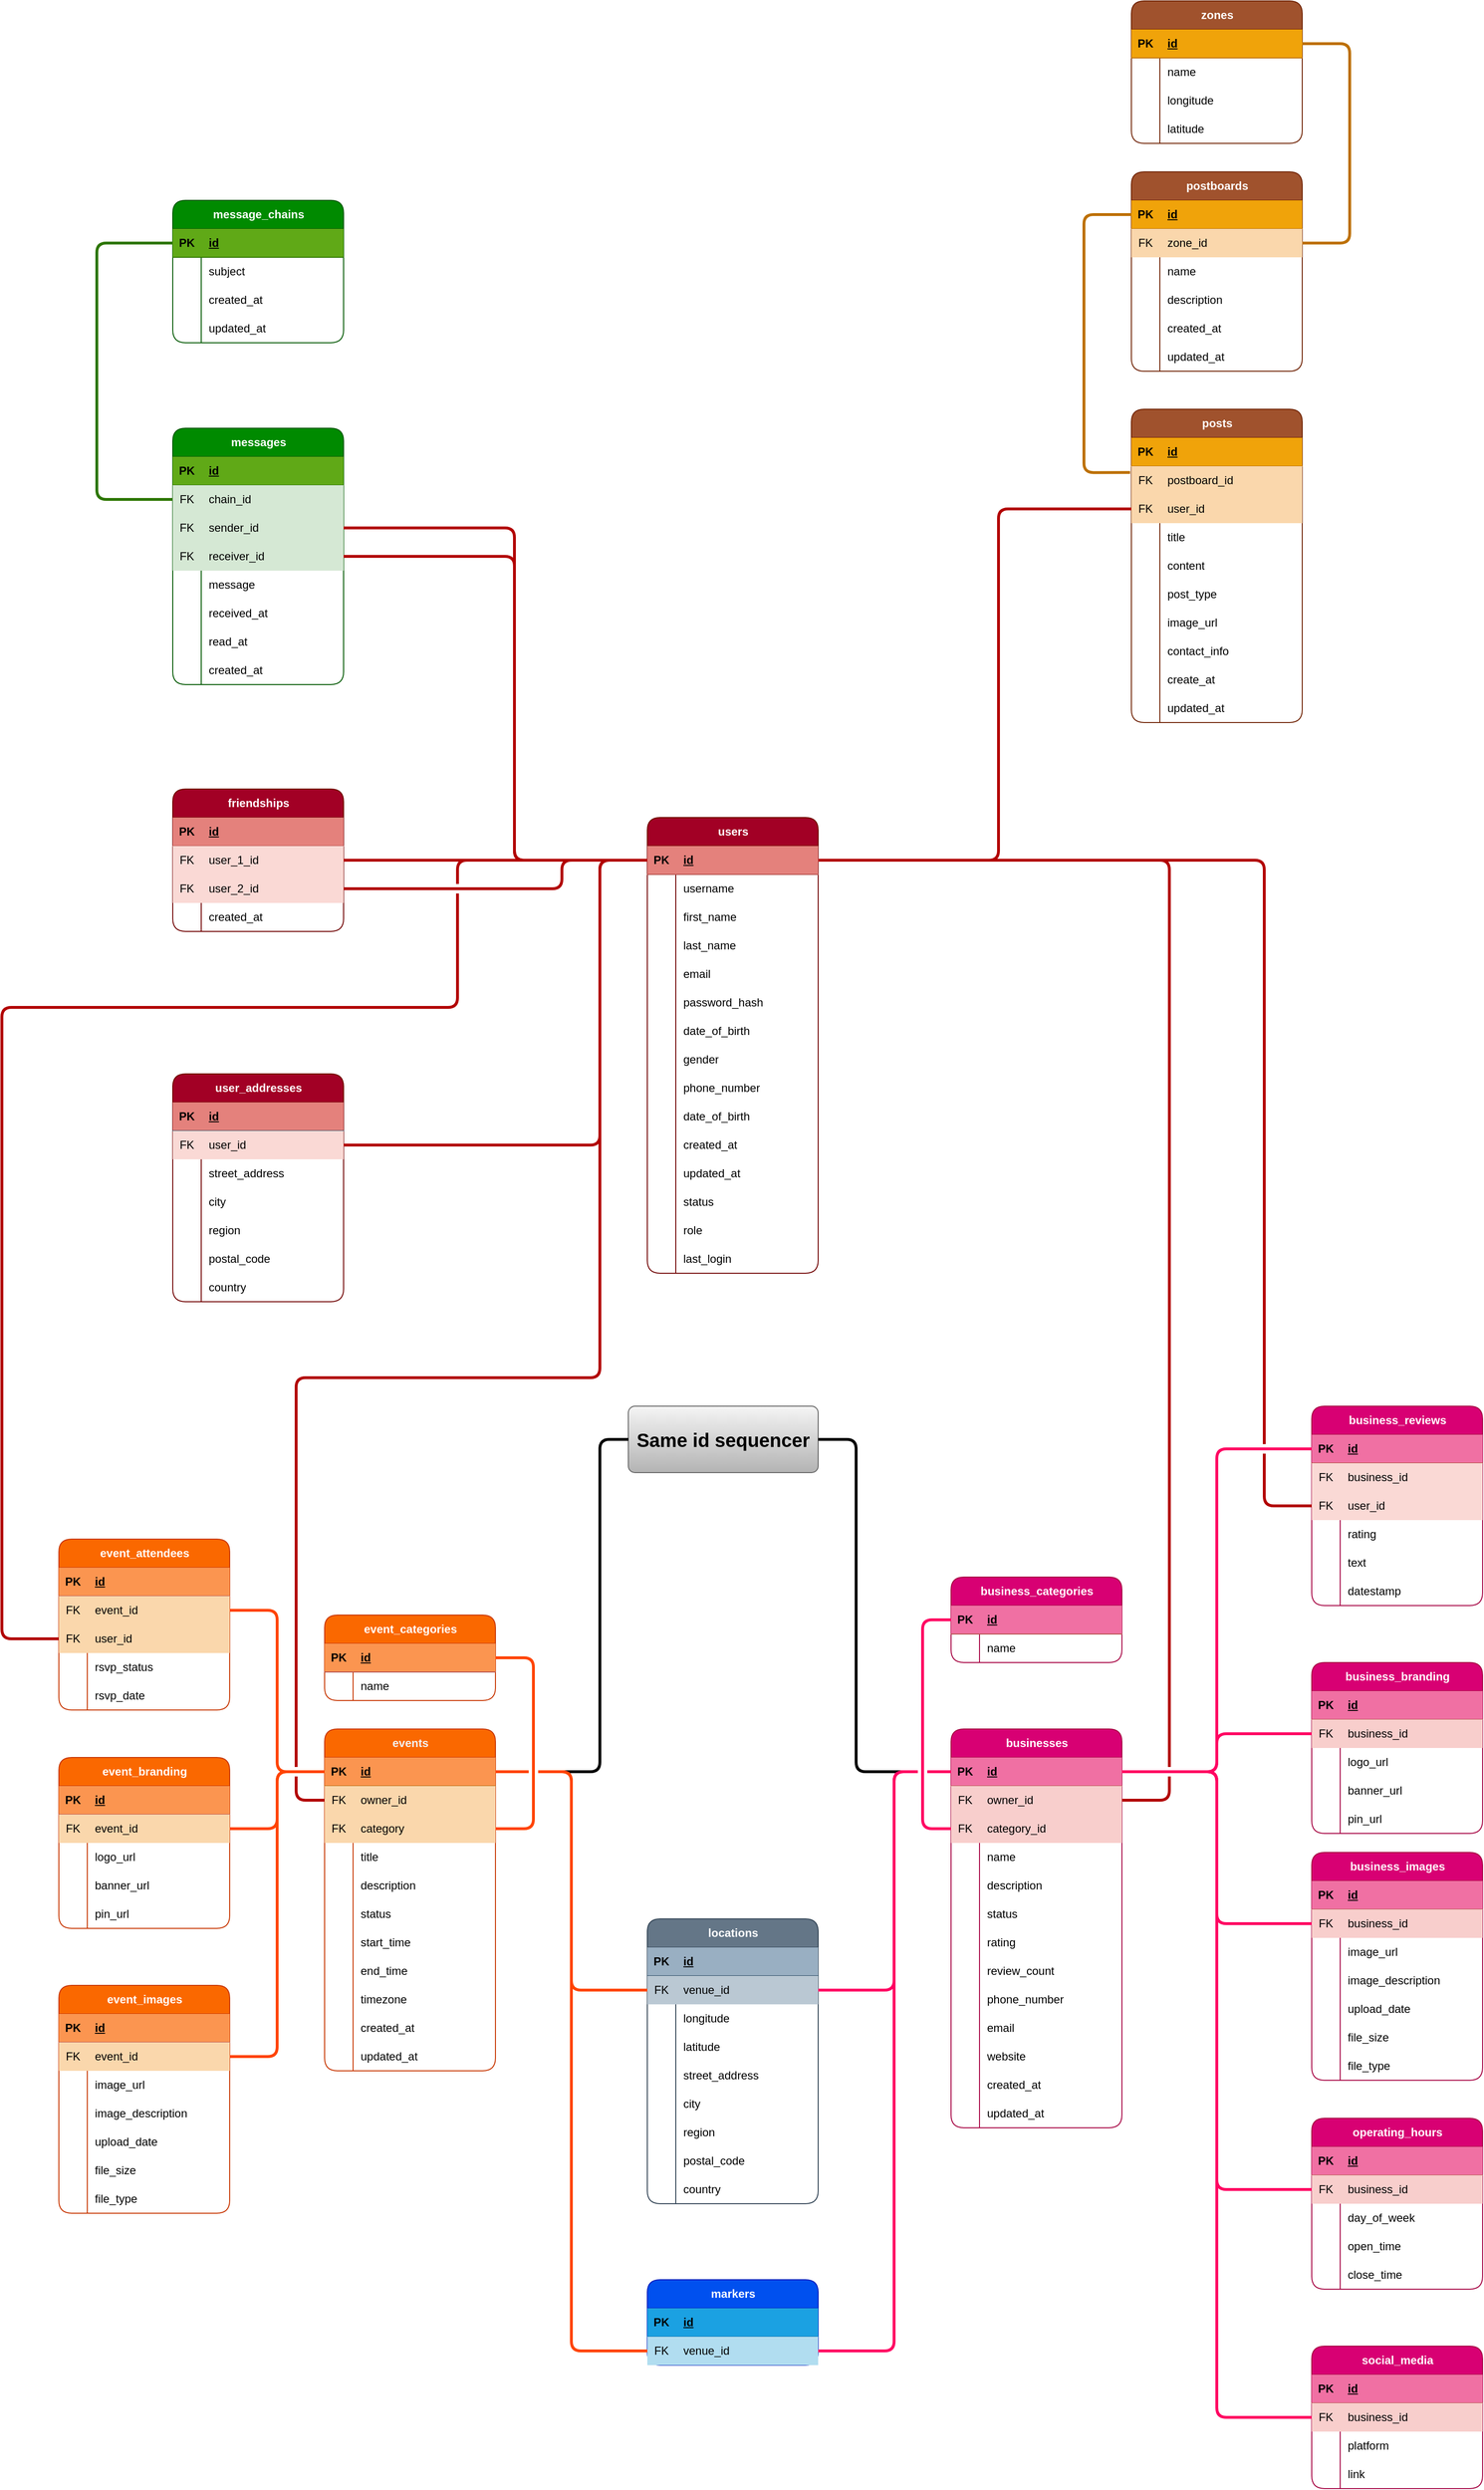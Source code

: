 <mxfile version="21.6.8" type="device">
  <diagram name="Page-1" id="vJhXtUiK__m79clS-NWR">
    <mxGraphModel dx="3585" dy="5413" grid="0" gridSize="10" guides="1" tooltips="1" connect="1" arrows="1" fold="1" page="0" pageScale="1" pageWidth="827" pageHeight="1169" background="none" math="0" shadow="0">
      <root>
        <mxCell id="0" />
        <mxCell id="1" parent="0" />
        <mxCell id="F_YfLfewQ4cQ3_ZU9fn8-1" value="users" style="shape=table;startSize=30;container=1;collapsible=1;childLayout=tableLayout;fixedRows=1;rowLines=0;fontStyle=1;align=center;resizeLast=1;html=1;rounded=1;swimlaneLine=1;shadow=0;columnLines=1;resizeLastRow=0;absoluteArcSize=0;swimlaneHead=1;swimlaneBody=1;horizontal=1;fixDash=0;resizable=1;fillColor=#a20025;fontColor=#ffffff;strokeColor=#6F0000;" vertex="1" parent="1">
          <mxGeometry x="2380" y="-1480" width="180" height="480" as="geometry" />
        </mxCell>
        <mxCell id="F_YfLfewQ4cQ3_ZU9fn8-2" value="" style="shape=tableRow;horizontal=0;startSize=0;swimlaneHead=0;swimlaneBody=0;fillColor=#e4817c;collapsible=0;dropTarget=0;points=[[0,0.5],[1,0.5]];portConstraint=eastwest;top=0;left=0;right=0;bottom=1;strokeColor=#b85450;" vertex="1" parent="F_YfLfewQ4cQ3_ZU9fn8-1">
          <mxGeometry y="30" width="180" height="30" as="geometry" />
        </mxCell>
        <mxCell id="F_YfLfewQ4cQ3_ZU9fn8-3" value="PK" style="shape=partialRectangle;connectable=0;fillColor=none;top=0;left=0;bottom=0;right=0;fontStyle=1;overflow=hidden;whiteSpace=wrap;html=1;" vertex="1" parent="F_YfLfewQ4cQ3_ZU9fn8-2">
          <mxGeometry width="30" height="30" as="geometry">
            <mxRectangle width="30" height="30" as="alternateBounds" />
          </mxGeometry>
        </mxCell>
        <mxCell id="F_YfLfewQ4cQ3_ZU9fn8-4" value="id" style="shape=partialRectangle;connectable=0;fillColor=none;top=0;left=0;bottom=0;right=0;align=left;spacingLeft=6;fontStyle=5;overflow=hidden;whiteSpace=wrap;html=1;" vertex="1" parent="F_YfLfewQ4cQ3_ZU9fn8-2">
          <mxGeometry x="30" width="150" height="30" as="geometry">
            <mxRectangle width="150" height="30" as="alternateBounds" />
          </mxGeometry>
        </mxCell>
        <mxCell id="F_YfLfewQ4cQ3_ZU9fn8-5" value="" style="shape=tableRow;horizontal=0;startSize=0;swimlaneHead=0;swimlaneBody=0;fillColor=none;collapsible=0;dropTarget=0;points=[[0,0.5],[1,0.5]];portConstraint=eastwest;top=0;left=0;right=0;bottom=0;" vertex="1" parent="F_YfLfewQ4cQ3_ZU9fn8-1">
          <mxGeometry y="60" width="180" height="30" as="geometry" />
        </mxCell>
        <mxCell id="F_YfLfewQ4cQ3_ZU9fn8-6" value="" style="shape=partialRectangle;connectable=0;fillColor=none;top=0;left=0;bottom=0;right=0;editable=1;overflow=hidden;whiteSpace=wrap;html=1;" vertex="1" parent="F_YfLfewQ4cQ3_ZU9fn8-5">
          <mxGeometry width="30" height="30" as="geometry">
            <mxRectangle width="30" height="30" as="alternateBounds" />
          </mxGeometry>
        </mxCell>
        <mxCell id="F_YfLfewQ4cQ3_ZU9fn8-7" value="username" style="shape=partialRectangle;connectable=0;fillColor=none;top=0;left=0;bottom=0;right=0;align=left;spacingLeft=6;overflow=hidden;whiteSpace=wrap;html=1;" vertex="1" parent="F_YfLfewQ4cQ3_ZU9fn8-5">
          <mxGeometry x="30" width="150" height="30" as="geometry">
            <mxRectangle width="150" height="30" as="alternateBounds" />
          </mxGeometry>
        </mxCell>
        <mxCell id="F_YfLfewQ4cQ3_ZU9fn8-131" value="" style="shape=tableRow;horizontal=0;startSize=0;swimlaneHead=0;swimlaneBody=0;fillColor=none;collapsible=0;dropTarget=0;points=[[0,0.5],[1,0.5]];portConstraint=eastwest;top=0;left=0;right=0;bottom=0;" vertex="1" parent="F_YfLfewQ4cQ3_ZU9fn8-1">
          <mxGeometry y="90" width="180" height="30" as="geometry" />
        </mxCell>
        <mxCell id="F_YfLfewQ4cQ3_ZU9fn8-132" value="" style="shape=partialRectangle;connectable=0;fillColor=none;top=0;left=0;bottom=0;right=0;editable=1;overflow=hidden;whiteSpace=wrap;html=1;" vertex="1" parent="F_YfLfewQ4cQ3_ZU9fn8-131">
          <mxGeometry width="30" height="30" as="geometry">
            <mxRectangle width="30" height="30" as="alternateBounds" />
          </mxGeometry>
        </mxCell>
        <mxCell id="F_YfLfewQ4cQ3_ZU9fn8-133" value="first_name" style="shape=partialRectangle;connectable=0;fillColor=none;top=0;left=0;bottom=0;right=0;align=left;spacingLeft=6;overflow=hidden;whiteSpace=wrap;html=1;" vertex="1" parent="F_YfLfewQ4cQ3_ZU9fn8-131">
          <mxGeometry x="30" width="150" height="30" as="geometry">
            <mxRectangle width="150" height="30" as="alternateBounds" />
          </mxGeometry>
        </mxCell>
        <mxCell id="F_YfLfewQ4cQ3_ZU9fn8-8" value="" style="shape=tableRow;horizontal=0;startSize=0;swimlaneHead=0;swimlaneBody=0;fillColor=none;collapsible=0;dropTarget=0;points=[[0,0.5],[1,0.5]];portConstraint=eastwest;top=0;left=0;right=0;bottom=0;" vertex="1" parent="F_YfLfewQ4cQ3_ZU9fn8-1">
          <mxGeometry y="120" width="180" height="30" as="geometry" />
        </mxCell>
        <mxCell id="F_YfLfewQ4cQ3_ZU9fn8-9" value="" style="shape=partialRectangle;connectable=0;fillColor=none;top=0;left=0;bottom=0;right=0;editable=1;overflow=hidden;whiteSpace=wrap;html=1;" vertex="1" parent="F_YfLfewQ4cQ3_ZU9fn8-8">
          <mxGeometry width="30" height="30" as="geometry">
            <mxRectangle width="30" height="30" as="alternateBounds" />
          </mxGeometry>
        </mxCell>
        <mxCell id="F_YfLfewQ4cQ3_ZU9fn8-10" value="last_name" style="shape=partialRectangle;connectable=0;fillColor=none;top=0;left=0;bottom=0;right=0;align=left;spacingLeft=6;overflow=hidden;whiteSpace=wrap;html=1;" vertex="1" parent="F_YfLfewQ4cQ3_ZU9fn8-8">
          <mxGeometry x="30" width="150" height="30" as="geometry">
            <mxRectangle width="150" height="30" as="alternateBounds" />
          </mxGeometry>
        </mxCell>
        <mxCell id="F_YfLfewQ4cQ3_ZU9fn8-137" value="" style="shape=tableRow;horizontal=0;startSize=0;swimlaneHead=0;swimlaneBody=0;fillColor=none;collapsible=0;dropTarget=0;points=[[0,0.5],[1,0.5]];portConstraint=eastwest;top=0;left=0;right=0;bottom=0;" vertex="1" parent="F_YfLfewQ4cQ3_ZU9fn8-1">
          <mxGeometry y="150" width="180" height="30" as="geometry" />
        </mxCell>
        <mxCell id="F_YfLfewQ4cQ3_ZU9fn8-138" value="" style="shape=partialRectangle;connectable=0;fillColor=none;top=0;left=0;bottom=0;right=0;editable=1;overflow=hidden;whiteSpace=wrap;html=1;" vertex="1" parent="F_YfLfewQ4cQ3_ZU9fn8-137">
          <mxGeometry width="30" height="30" as="geometry">
            <mxRectangle width="30" height="30" as="alternateBounds" />
          </mxGeometry>
        </mxCell>
        <mxCell id="F_YfLfewQ4cQ3_ZU9fn8-139" value="email" style="shape=partialRectangle;connectable=0;fillColor=none;top=0;left=0;bottom=0;right=0;align=left;spacingLeft=6;overflow=hidden;whiteSpace=wrap;html=1;" vertex="1" parent="F_YfLfewQ4cQ3_ZU9fn8-137">
          <mxGeometry x="30" width="150" height="30" as="geometry">
            <mxRectangle width="150" height="30" as="alternateBounds" />
          </mxGeometry>
        </mxCell>
        <mxCell id="F_YfLfewQ4cQ3_ZU9fn8-11" value="" style="shape=tableRow;horizontal=0;startSize=0;swimlaneHead=0;swimlaneBody=0;fillColor=none;collapsible=0;dropTarget=0;points=[[0,0.5],[1,0.5]];portConstraint=eastwest;top=0;left=0;right=0;bottom=0;" vertex="1" parent="F_YfLfewQ4cQ3_ZU9fn8-1">
          <mxGeometry y="180" width="180" height="30" as="geometry" />
        </mxCell>
        <mxCell id="F_YfLfewQ4cQ3_ZU9fn8-12" value="" style="shape=partialRectangle;connectable=0;fillColor=none;top=0;left=0;bottom=0;right=0;editable=1;overflow=hidden;whiteSpace=wrap;html=1;" vertex="1" parent="F_YfLfewQ4cQ3_ZU9fn8-11">
          <mxGeometry width="30" height="30" as="geometry">
            <mxRectangle width="30" height="30" as="alternateBounds" />
          </mxGeometry>
        </mxCell>
        <mxCell id="F_YfLfewQ4cQ3_ZU9fn8-13" value="password_hash" style="shape=partialRectangle;connectable=0;fillColor=none;top=0;left=0;bottom=0;right=0;align=left;spacingLeft=6;overflow=hidden;whiteSpace=wrap;html=1;" vertex="1" parent="F_YfLfewQ4cQ3_ZU9fn8-11">
          <mxGeometry x="30" width="150" height="30" as="geometry">
            <mxRectangle width="150" height="30" as="alternateBounds" />
          </mxGeometry>
        </mxCell>
        <mxCell id="F_YfLfewQ4cQ3_ZU9fn8-840" value="" style="shape=tableRow;horizontal=0;startSize=0;swimlaneHead=0;swimlaneBody=0;fillColor=none;collapsible=0;dropTarget=0;points=[[0,0.5],[1,0.5]];portConstraint=eastwest;top=0;left=0;right=0;bottom=0;" vertex="1" parent="F_YfLfewQ4cQ3_ZU9fn8-1">
          <mxGeometry y="210" width="180" height="30" as="geometry" />
        </mxCell>
        <mxCell id="F_YfLfewQ4cQ3_ZU9fn8-841" value="" style="shape=partialRectangle;connectable=0;fillColor=none;top=0;left=0;bottom=0;right=0;editable=1;overflow=hidden;whiteSpace=wrap;html=1;" vertex="1" parent="F_YfLfewQ4cQ3_ZU9fn8-840">
          <mxGeometry width="30" height="30" as="geometry">
            <mxRectangle width="30" height="30" as="alternateBounds" />
          </mxGeometry>
        </mxCell>
        <mxCell id="F_YfLfewQ4cQ3_ZU9fn8-842" value="date_of_birth" style="shape=partialRectangle;connectable=0;fillColor=none;top=0;left=0;bottom=0;right=0;align=left;spacingLeft=6;overflow=hidden;whiteSpace=wrap;html=1;" vertex="1" parent="F_YfLfewQ4cQ3_ZU9fn8-840">
          <mxGeometry x="30" width="150" height="30" as="geometry">
            <mxRectangle width="150" height="30" as="alternateBounds" />
          </mxGeometry>
        </mxCell>
        <mxCell id="F_YfLfewQ4cQ3_ZU9fn8-846" value="" style="shape=tableRow;horizontal=0;startSize=0;swimlaneHead=0;swimlaneBody=0;fillColor=none;collapsible=0;dropTarget=0;points=[[0,0.5],[1,0.5]];portConstraint=eastwest;top=0;left=0;right=0;bottom=0;" vertex="1" parent="F_YfLfewQ4cQ3_ZU9fn8-1">
          <mxGeometry y="240" width="180" height="30" as="geometry" />
        </mxCell>
        <mxCell id="F_YfLfewQ4cQ3_ZU9fn8-847" value="" style="shape=partialRectangle;connectable=0;fillColor=none;top=0;left=0;bottom=0;right=0;editable=1;overflow=hidden;whiteSpace=wrap;html=1;" vertex="1" parent="F_YfLfewQ4cQ3_ZU9fn8-846">
          <mxGeometry width="30" height="30" as="geometry">
            <mxRectangle width="30" height="30" as="alternateBounds" />
          </mxGeometry>
        </mxCell>
        <mxCell id="F_YfLfewQ4cQ3_ZU9fn8-848" value="gender" style="shape=partialRectangle;connectable=0;fillColor=none;top=0;left=0;bottom=0;right=0;align=left;spacingLeft=6;overflow=hidden;whiteSpace=wrap;html=1;" vertex="1" parent="F_YfLfewQ4cQ3_ZU9fn8-846">
          <mxGeometry x="30" width="150" height="30" as="geometry">
            <mxRectangle width="150" height="30" as="alternateBounds" />
          </mxGeometry>
        </mxCell>
        <mxCell id="F_YfLfewQ4cQ3_ZU9fn8-849" value="" style="shape=tableRow;horizontal=0;startSize=0;swimlaneHead=0;swimlaneBody=0;fillColor=none;collapsible=0;dropTarget=0;points=[[0,0.5],[1,0.5]];portConstraint=eastwest;top=0;left=0;right=0;bottom=0;" vertex="1" parent="F_YfLfewQ4cQ3_ZU9fn8-1">
          <mxGeometry y="270" width="180" height="30" as="geometry" />
        </mxCell>
        <mxCell id="F_YfLfewQ4cQ3_ZU9fn8-850" value="" style="shape=partialRectangle;connectable=0;fillColor=none;top=0;left=0;bottom=0;right=0;editable=1;overflow=hidden;whiteSpace=wrap;html=1;" vertex="1" parent="F_YfLfewQ4cQ3_ZU9fn8-849">
          <mxGeometry width="30" height="30" as="geometry">
            <mxRectangle width="30" height="30" as="alternateBounds" />
          </mxGeometry>
        </mxCell>
        <mxCell id="F_YfLfewQ4cQ3_ZU9fn8-851" value="phone_number" style="shape=partialRectangle;connectable=0;fillColor=none;top=0;left=0;bottom=0;right=0;align=left;spacingLeft=6;overflow=hidden;whiteSpace=wrap;html=1;" vertex="1" parent="F_YfLfewQ4cQ3_ZU9fn8-849">
          <mxGeometry x="30" width="150" height="30" as="geometry">
            <mxRectangle width="150" height="30" as="alternateBounds" />
          </mxGeometry>
        </mxCell>
        <mxCell id="F_YfLfewQ4cQ3_ZU9fn8-852" value="" style="shape=tableRow;horizontal=0;startSize=0;swimlaneHead=0;swimlaneBody=0;fillColor=none;collapsible=0;dropTarget=0;points=[[0,0.5],[1,0.5]];portConstraint=eastwest;top=0;left=0;right=0;bottom=0;" vertex="1" parent="F_YfLfewQ4cQ3_ZU9fn8-1">
          <mxGeometry y="300" width="180" height="30" as="geometry" />
        </mxCell>
        <mxCell id="F_YfLfewQ4cQ3_ZU9fn8-853" value="" style="shape=partialRectangle;connectable=0;fillColor=none;top=0;left=0;bottom=0;right=0;editable=1;overflow=hidden;whiteSpace=wrap;html=1;" vertex="1" parent="F_YfLfewQ4cQ3_ZU9fn8-852">
          <mxGeometry width="30" height="30" as="geometry">
            <mxRectangle width="30" height="30" as="alternateBounds" />
          </mxGeometry>
        </mxCell>
        <mxCell id="F_YfLfewQ4cQ3_ZU9fn8-854" value="date_of_birth" style="shape=partialRectangle;connectable=0;fillColor=none;top=0;left=0;bottom=0;right=0;align=left;spacingLeft=6;overflow=hidden;whiteSpace=wrap;html=1;" vertex="1" parent="F_YfLfewQ4cQ3_ZU9fn8-852">
          <mxGeometry x="30" width="150" height="30" as="geometry">
            <mxRectangle width="150" height="30" as="alternateBounds" />
          </mxGeometry>
        </mxCell>
        <mxCell id="F_YfLfewQ4cQ3_ZU9fn8-134" value="" style="shape=tableRow;horizontal=0;startSize=0;swimlaneHead=0;swimlaneBody=0;fillColor=none;collapsible=0;dropTarget=0;points=[[0,0.5],[1,0.5]];portConstraint=eastwest;top=0;left=0;right=0;bottom=0;" vertex="1" parent="F_YfLfewQ4cQ3_ZU9fn8-1">
          <mxGeometry y="330" width="180" height="30" as="geometry" />
        </mxCell>
        <mxCell id="F_YfLfewQ4cQ3_ZU9fn8-135" value="" style="shape=partialRectangle;connectable=0;fillColor=none;top=0;left=0;bottom=0;right=0;editable=1;overflow=hidden;whiteSpace=wrap;html=1;" vertex="1" parent="F_YfLfewQ4cQ3_ZU9fn8-134">
          <mxGeometry width="30" height="30" as="geometry">
            <mxRectangle width="30" height="30" as="alternateBounds" />
          </mxGeometry>
        </mxCell>
        <mxCell id="F_YfLfewQ4cQ3_ZU9fn8-136" value="created_at" style="shape=partialRectangle;connectable=0;fillColor=none;top=0;left=0;bottom=0;right=0;align=left;spacingLeft=6;overflow=hidden;whiteSpace=wrap;html=1;" vertex="1" parent="F_YfLfewQ4cQ3_ZU9fn8-134">
          <mxGeometry x="30" width="150" height="30" as="geometry">
            <mxRectangle width="150" height="30" as="alternateBounds" />
          </mxGeometry>
        </mxCell>
        <mxCell id="F_YfLfewQ4cQ3_ZU9fn8-143" value="" style="shape=tableRow;horizontal=0;startSize=0;swimlaneHead=0;swimlaneBody=0;fillColor=none;collapsible=0;dropTarget=0;points=[[0,0.5],[1,0.5]];portConstraint=eastwest;top=0;left=0;right=0;bottom=0;" vertex="1" parent="F_YfLfewQ4cQ3_ZU9fn8-1">
          <mxGeometry y="360" width="180" height="30" as="geometry" />
        </mxCell>
        <mxCell id="F_YfLfewQ4cQ3_ZU9fn8-144" value="" style="shape=partialRectangle;connectable=0;fillColor=none;top=0;left=0;bottom=0;right=0;editable=1;overflow=hidden;whiteSpace=wrap;html=1;" vertex="1" parent="F_YfLfewQ4cQ3_ZU9fn8-143">
          <mxGeometry width="30" height="30" as="geometry">
            <mxRectangle width="30" height="30" as="alternateBounds" />
          </mxGeometry>
        </mxCell>
        <mxCell id="F_YfLfewQ4cQ3_ZU9fn8-145" value="updated_at" style="shape=partialRectangle;connectable=0;fillColor=none;top=0;left=0;bottom=0;right=0;align=left;spacingLeft=6;overflow=hidden;whiteSpace=wrap;html=1;" vertex="1" parent="F_YfLfewQ4cQ3_ZU9fn8-143">
          <mxGeometry x="30" width="150" height="30" as="geometry">
            <mxRectangle width="150" height="30" as="alternateBounds" />
          </mxGeometry>
        </mxCell>
        <mxCell id="F_YfLfewQ4cQ3_ZU9fn8-867" value="" style="shape=tableRow;horizontal=0;startSize=0;swimlaneHead=0;swimlaneBody=0;fillColor=none;collapsible=0;dropTarget=0;points=[[0,0.5],[1,0.5]];portConstraint=eastwest;top=0;left=0;right=0;bottom=0;" vertex="1" parent="F_YfLfewQ4cQ3_ZU9fn8-1">
          <mxGeometry y="390" width="180" height="30" as="geometry" />
        </mxCell>
        <mxCell id="F_YfLfewQ4cQ3_ZU9fn8-868" value="" style="shape=partialRectangle;connectable=0;fillColor=none;top=0;left=0;bottom=0;right=0;editable=1;overflow=hidden;whiteSpace=wrap;html=1;" vertex="1" parent="F_YfLfewQ4cQ3_ZU9fn8-867">
          <mxGeometry width="30" height="30" as="geometry">
            <mxRectangle width="30" height="30" as="alternateBounds" />
          </mxGeometry>
        </mxCell>
        <mxCell id="F_YfLfewQ4cQ3_ZU9fn8-869" value="status" style="shape=partialRectangle;connectable=0;fillColor=none;top=0;left=0;bottom=0;right=0;align=left;spacingLeft=6;overflow=hidden;whiteSpace=wrap;html=1;" vertex="1" parent="F_YfLfewQ4cQ3_ZU9fn8-867">
          <mxGeometry x="30" width="150" height="30" as="geometry">
            <mxRectangle width="150" height="30" as="alternateBounds" />
          </mxGeometry>
        </mxCell>
        <mxCell id="F_YfLfewQ4cQ3_ZU9fn8-870" value="" style="shape=tableRow;horizontal=0;startSize=0;swimlaneHead=0;swimlaneBody=0;fillColor=none;collapsible=0;dropTarget=0;points=[[0,0.5],[1,0.5]];portConstraint=eastwest;top=0;left=0;right=0;bottom=0;" vertex="1" parent="F_YfLfewQ4cQ3_ZU9fn8-1">
          <mxGeometry y="420" width="180" height="30" as="geometry" />
        </mxCell>
        <mxCell id="F_YfLfewQ4cQ3_ZU9fn8-871" value="" style="shape=partialRectangle;connectable=0;fillColor=none;top=0;left=0;bottom=0;right=0;editable=1;overflow=hidden;whiteSpace=wrap;html=1;" vertex="1" parent="F_YfLfewQ4cQ3_ZU9fn8-870">
          <mxGeometry width="30" height="30" as="geometry">
            <mxRectangle width="30" height="30" as="alternateBounds" />
          </mxGeometry>
        </mxCell>
        <mxCell id="F_YfLfewQ4cQ3_ZU9fn8-872" value="role" style="shape=partialRectangle;connectable=0;fillColor=none;top=0;left=0;bottom=0;right=0;align=left;spacingLeft=6;overflow=hidden;whiteSpace=wrap;html=1;" vertex="1" parent="F_YfLfewQ4cQ3_ZU9fn8-870">
          <mxGeometry x="30" width="150" height="30" as="geometry">
            <mxRectangle width="150" height="30" as="alternateBounds" />
          </mxGeometry>
        </mxCell>
        <mxCell id="F_YfLfewQ4cQ3_ZU9fn8-864" value="" style="shape=tableRow;horizontal=0;startSize=0;swimlaneHead=0;swimlaneBody=0;fillColor=none;collapsible=0;dropTarget=0;points=[[0,0.5],[1,0.5]];portConstraint=eastwest;top=0;left=0;right=0;bottom=0;" vertex="1" parent="F_YfLfewQ4cQ3_ZU9fn8-1">
          <mxGeometry y="450" width="180" height="30" as="geometry" />
        </mxCell>
        <mxCell id="F_YfLfewQ4cQ3_ZU9fn8-865" value="" style="shape=partialRectangle;connectable=0;fillColor=none;top=0;left=0;bottom=0;right=0;editable=1;overflow=hidden;whiteSpace=wrap;html=1;" vertex="1" parent="F_YfLfewQ4cQ3_ZU9fn8-864">
          <mxGeometry width="30" height="30" as="geometry">
            <mxRectangle width="30" height="30" as="alternateBounds" />
          </mxGeometry>
        </mxCell>
        <mxCell id="F_YfLfewQ4cQ3_ZU9fn8-866" value="last_login" style="shape=partialRectangle;connectable=0;fillColor=none;top=0;left=0;bottom=0;right=0;align=left;spacingLeft=6;overflow=hidden;whiteSpace=wrap;html=1;" vertex="1" parent="F_YfLfewQ4cQ3_ZU9fn8-864">
          <mxGeometry x="30" width="150" height="30" as="geometry">
            <mxRectangle width="150" height="30" as="alternateBounds" />
          </mxGeometry>
        </mxCell>
        <mxCell id="F_YfLfewQ4cQ3_ZU9fn8-27" value="locations" style="shape=table;startSize=30;container=1;collapsible=1;childLayout=tableLayout;fixedRows=1;rowLines=0;fontStyle=1;align=center;resizeLast=1;html=1;rounded=1;swimlaneLine=1;shadow=0;columnLines=1;resizeLastRow=0;absoluteArcSize=0;swimlaneHead=1;swimlaneBody=1;horizontal=1;fixDash=0;resizable=1;fillColor=#647687;fontColor=#ffffff;strokeColor=#314354;" vertex="1" parent="1">
          <mxGeometry x="2380" y="-320" width="180" height="300" as="geometry" />
        </mxCell>
        <mxCell id="F_YfLfewQ4cQ3_ZU9fn8-28" value="" style="shape=tableRow;horizontal=0;startSize=0;swimlaneHead=0;swimlaneBody=0;fillColor=#99afc2;collapsible=0;dropTarget=0;points=[[0,0.5],[1,0.5]];portConstraint=eastwest;top=0;left=0;right=0;bottom=1;strokeColor=#23445d;" vertex="1" parent="F_YfLfewQ4cQ3_ZU9fn8-27">
          <mxGeometry y="30" width="180" height="30" as="geometry" />
        </mxCell>
        <mxCell id="F_YfLfewQ4cQ3_ZU9fn8-29" value="PK" style="shape=partialRectangle;connectable=0;fillColor=none;top=0;left=0;bottom=0;right=0;fontStyle=1;overflow=hidden;whiteSpace=wrap;html=1;" vertex="1" parent="F_YfLfewQ4cQ3_ZU9fn8-28">
          <mxGeometry width="30" height="30" as="geometry">
            <mxRectangle width="30" height="30" as="alternateBounds" />
          </mxGeometry>
        </mxCell>
        <mxCell id="F_YfLfewQ4cQ3_ZU9fn8-30" value="id" style="shape=partialRectangle;connectable=0;fillColor=none;top=0;left=0;bottom=0;right=0;align=left;spacingLeft=6;fontStyle=5;overflow=hidden;whiteSpace=wrap;html=1;" vertex="1" parent="F_YfLfewQ4cQ3_ZU9fn8-28">
          <mxGeometry x="30" width="150" height="30" as="geometry">
            <mxRectangle width="150" height="30" as="alternateBounds" />
          </mxGeometry>
        </mxCell>
        <mxCell id="F_YfLfewQ4cQ3_ZU9fn8-31" value="" style="shape=tableRow;horizontal=0;startSize=0;swimlaneHead=0;swimlaneBody=0;fillColor=#bac8d3;collapsible=0;dropTarget=0;points=[[0,0.5],[1,0.5]];portConstraint=eastwest;top=0;left=0;right=0;bottom=0;strokeColor=#23445d;" vertex="1" parent="F_YfLfewQ4cQ3_ZU9fn8-27">
          <mxGeometry y="60" width="180" height="30" as="geometry" />
        </mxCell>
        <mxCell id="F_YfLfewQ4cQ3_ZU9fn8-32" value="FK" style="shape=partialRectangle;connectable=0;fillColor=none;top=0;left=0;bottom=0;right=0;editable=1;overflow=hidden;whiteSpace=wrap;html=1;" vertex="1" parent="F_YfLfewQ4cQ3_ZU9fn8-31">
          <mxGeometry width="30" height="30" as="geometry">
            <mxRectangle width="30" height="30" as="alternateBounds" />
          </mxGeometry>
        </mxCell>
        <mxCell id="F_YfLfewQ4cQ3_ZU9fn8-33" value="venue_id" style="shape=partialRectangle;connectable=0;fillColor=none;top=0;left=0;bottom=0;right=0;align=left;spacingLeft=6;overflow=hidden;whiteSpace=wrap;html=1;" vertex="1" parent="F_YfLfewQ4cQ3_ZU9fn8-31">
          <mxGeometry x="30" width="150" height="30" as="geometry">
            <mxRectangle width="150" height="30" as="alternateBounds" />
          </mxGeometry>
        </mxCell>
        <mxCell id="F_YfLfewQ4cQ3_ZU9fn8-34" value="" style="shape=tableRow;horizontal=0;startSize=0;swimlaneHead=0;swimlaneBody=0;fillColor=none;collapsible=0;dropTarget=0;points=[[0,0.5],[1,0.5]];portConstraint=eastwest;top=0;left=0;right=0;bottom=0;" vertex="1" parent="F_YfLfewQ4cQ3_ZU9fn8-27">
          <mxGeometry y="90" width="180" height="30" as="geometry" />
        </mxCell>
        <mxCell id="F_YfLfewQ4cQ3_ZU9fn8-35" value="" style="shape=partialRectangle;connectable=0;fillColor=none;top=0;left=0;bottom=0;right=0;editable=1;overflow=hidden;whiteSpace=wrap;html=1;" vertex="1" parent="F_YfLfewQ4cQ3_ZU9fn8-34">
          <mxGeometry width="30" height="30" as="geometry">
            <mxRectangle width="30" height="30" as="alternateBounds" />
          </mxGeometry>
        </mxCell>
        <mxCell id="F_YfLfewQ4cQ3_ZU9fn8-36" value="longitude" style="shape=partialRectangle;connectable=0;fillColor=none;top=0;left=0;bottom=0;right=0;align=left;spacingLeft=6;overflow=hidden;whiteSpace=wrap;html=1;" vertex="1" parent="F_YfLfewQ4cQ3_ZU9fn8-34">
          <mxGeometry x="30" width="150" height="30" as="geometry">
            <mxRectangle width="150" height="30" as="alternateBounds" />
          </mxGeometry>
        </mxCell>
        <mxCell id="F_YfLfewQ4cQ3_ZU9fn8-37" value="" style="shape=tableRow;horizontal=0;startSize=0;swimlaneHead=0;swimlaneBody=0;fillColor=none;collapsible=0;dropTarget=0;points=[[0,0.5],[1,0.5]];portConstraint=eastwest;top=0;left=0;right=0;bottom=0;" vertex="1" parent="F_YfLfewQ4cQ3_ZU9fn8-27">
          <mxGeometry y="120" width="180" height="30" as="geometry" />
        </mxCell>
        <mxCell id="F_YfLfewQ4cQ3_ZU9fn8-38" value="" style="shape=partialRectangle;connectable=0;fillColor=none;top=0;left=0;bottom=0;right=0;editable=1;overflow=hidden;whiteSpace=wrap;html=1;" vertex="1" parent="F_YfLfewQ4cQ3_ZU9fn8-37">
          <mxGeometry width="30" height="30" as="geometry">
            <mxRectangle width="30" height="30" as="alternateBounds" />
          </mxGeometry>
        </mxCell>
        <mxCell id="F_YfLfewQ4cQ3_ZU9fn8-39" value="latitude" style="shape=partialRectangle;connectable=0;fillColor=none;top=0;left=0;bottom=0;right=0;align=left;spacingLeft=6;overflow=hidden;whiteSpace=wrap;html=1;" vertex="1" parent="F_YfLfewQ4cQ3_ZU9fn8-37">
          <mxGeometry x="30" width="150" height="30" as="geometry">
            <mxRectangle width="150" height="30" as="alternateBounds" />
          </mxGeometry>
        </mxCell>
        <mxCell id="F_YfLfewQ4cQ3_ZU9fn8-333" value="" style="shape=tableRow;horizontal=0;startSize=0;swimlaneHead=0;swimlaneBody=0;fillColor=none;collapsible=0;dropTarget=0;points=[[0,0.5],[1,0.5]];portConstraint=eastwest;top=0;left=0;right=0;bottom=0;" vertex="1" parent="F_YfLfewQ4cQ3_ZU9fn8-27">
          <mxGeometry y="150" width="180" height="30" as="geometry" />
        </mxCell>
        <mxCell id="F_YfLfewQ4cQ3_ZU9fn8-334" value="" style="shape=partialRectangle;connectable=0;fillColor=none;top=0;left=0;bottom=0;right=0;editable=1;overflow=hidden;whiteSpace=wrap;html=1;" vertex="1" parent="F_YfLfewQ4cQ3_ZU9fn8-333">
          <mxGeometry width="30" height="30" as="geometry">
            <mxRectangle width="30" height="30" as="alternateBounds" />
          </mxGeometry>
        </mxCell>
        <mxCell id="F_YfLfewQ4cQ3_ZU9fn8-335" value="street_address" style="shape=partialRectangle;connectable=0;fillColor=none;top=0;left=0;bottom=0;right=0;align=left;spacingLeft=6;overflow=hidden;whiteSpace=wrap;html=1;" vertex="1" parent="F_YfLfewQ4cQ3_ZU9fn8-333">
          <mxGeometry x="30" width="150" height="30" as="geometry">
            <mxRectangle width="150" height="30" as="alternateBounds" />
          </mxGeometry>
        </mxCell>
        <mxCell id="F_YfLfewQ4cQ3_ZU9fn8-336" value="" style="shape=tableRow;horizontal=0;startSize=0;swimlaneHead=0;swimlaneBody=0;fillColor=none;collapsible=0;dropTarget=0;points=[[0,0.5],[1,0.5]];portConstraint=eastwest;top=0;left=0;right=0;bottom=0;" vertex="1" parent="F_YfLfewQ4cQ3_ZU9fn8-27">
          <mxGeometry y="180" width="180" height="30" as="geometry" />
        </mxCell>
        <mxCell id="F_YfLfewQ4cQ3_ZU9fn8-337" value="" style="shape=partialRectangle;connectable=0;fillColor=none;top=0;left=0;bottom=0;right=0;editable=1;overflow=hidden;whiteSpace=wrap;html=1;" vertex="1" parent="F_YfLfewQ4cQ3_ZU9fn8-336">
          <mxGeometry width="30" height="30" as="geometry">
            <mxRectangle width="30" height="30" as="alternateBounds" />
          </mxGeometry>
        </mxCell>
        <mxCell id="F_YfLfewQ4cQ3_ZU9fn8-338" value="city" style="shape=partialRectangle;connectable=0;fillColor=none;top=0;left=0;bottom=0;right=0;align=left;spacingLeft=6;overflow=hidden;whiteSpace=wrap;html=1;" vertex="1" parent="F_YfLfewQ4cQ3_ZU9fn8-336">
          <mxGeometry x="30" width="150" height="30" as="geometry">
            <mxRectangle width="150" height="30" as="alternateBounds" />
          </mxGeometry>
        </mxCell>
        <mxCell id="F_YfLfewQ4cQ3_ZU9fn8-339" value="" style="shape=tableRow;horizontal=0;startSize=0;swimlaneHead=0;swimlaneBody=0;fillColor=none;collapsible=0;dropTarget=0;points=[[0,0.5],[1,0.5]];portConstraint=eastwest;top=0;left=0;right=0;bottom=0;" vertex="1" parent="F_YfLfewQ4cQ3_ZU9fn8-27">
          <mxGeometry y="210" width="180" height="30" as="geometry" />
        </mxCell>
        <mxCell id="F_YfLfewQ4cQ3_ZU9fn8-340" value="" style="shape=partialRectangle;connectable=0;fillColor=none;top=0;left=0;bottom=0;right=0;editable=1;overflow=hidden;whiteSpace=wrap;html=1;" vertex="1" parent="F_YfLfewQ4cQ3_ZU9fn8-339">
          <mxGeometry width="30" height="30" as="geometry">
            <mxRectangle width="30" height="30" as="alternateBounds" />
          </mxGeometry>
        </mxCell>
        <mxCell id="F_YfLfewQ4cQ3_ZU9fn8-341" value="region" style="shape=partialRectangle;connectable=0;fillColor=none;top=0;left=0;bottom=0;right=0;align=left;spacingLeft=6;overflow=hidden;whiteSpace=wrap;html=1;" vertex="1" parent="F_YfLfewQ4cQ3_ZU9fn8-339">
          <mxGeometry x="30" width="150" height="30" as="geometry">
            <mxRectangle width="150" height="30" as="alternateBounds" />
          </mxGeometry>
        </mxCell>
        <mxCell id="F_YfLfewQ4cQ3_ZU9fn8-342" value="" style="shape=tableRow;horizontal=0;startSize=0;swimlaneHead=0;swimlaneBody=0;fillColor=none;collapsible=0;dropTarget=0;points=[[0,0.5],[1,0.5]];portConstraint=eastwest;top=0;left=0;right=0;bottom=0;" vertex="1" parent="F_YfLfewQ4cQ3_ZU9fn8-27">
          <mxGeometry y="240" width="180" height="30" as="geometry" />
        </mxCell>
        <mxCell id="F_YfLfewQ4cQ3_ZU9fn8-343" value="" style="shape=partialRectangle;connectable=0;fillColor=none;top=0;left=0;bottom=0;right=0;editable=1;overflow=hidden;whiteSpace=wrap;html=1;" vertex="1" parent="F_YfLfewQ4cQ3_ZU9fn8-342">
          <mxGeometry width="30" height="30" as="geometry">
            <mxRectangle width="30" height="30" as="alternateBounds" />
          </mxGeometry>
        </mxCell>
        <mxCell id="F_YfLfewQ4cQ3_ZU9fn8-344" value="postal_code" style="shape=partialRectangle;connectable=0;fillColor=none;top=0;left=0;bottom=0;right=0;align=left;spacingLeft=6;overflow=hidden;whiteSpace=wrap;html=1;" vertex="1" parent="F_YfLfewQ4cQ3_ZU9fn8-342">
          <mxGeometry x="30" width="150" height="30" as="geometry">
            <mxRectangle width="150" height="30" as="alternateBounds" />
          </mxGeometry>
        </mxCell>
        <mxCell id="F_YfLfewQ4cQ3_ZU9fn8-345" value="" style="shape=tableRow;horizontal=0;startSize=0;swimlaneHead=0;swimlaneBody=0;fillColor=none;collapsible=0;dropTarget=0;points=[[0,0.5],[1,0.5]];portConstraint=eastwest;top=0;left=0;right=0;bottom=0;" vertex="1" parent="F_YfLfewQ4cQ3_ZU9fn8-27">
          <mxGeometry y="270" width="180" height="30" as="geometry" />
        </mxCell>
        <mxCell id="F_YfLfewQ4cQ3_ZU9fn8-346" value="" style="shape=partialRectangle;connectable=0;fillColor=none;top=0;left=0;bottom=0;right=0;editable=1;overflow=hidden;whiteSpace=wrap;html=1;" vertex="1" parent="F_YfLfewQ4cQ3_ZU9fn8-345">
          <mxGeometry width="30" height="30" as="geometry">
            <mxRectangle width="30" height="30" as="alternateBounds" />
          </mxGeometry>
        </mxCell>
        <mxCell id="F_YfLfewQ4cQ3_ZU9fn8-347" value="country" style="shape=partialRectangle;connectable=0;fillColor=none;top=0;left=0;bottom=0;right=0;align=left;spacingLeft=6;overflow=hidden;whiteSpace=wrap;html=1;" vertex="1" parent="F_YfLfewQ4cQ3_ZU9fn8-345">
          <mxGeometry x="30" width="150" height="30" as="geometry">
            <mxRectangle width="150" height="30" as="alternateBounds" />
          </mxGeometry>
        </mxCell>
        <mxCell id="F_YfLfewQ4cQ3_ZU9fn8-40" value="events" style="shape=table;startSize=30;container=1;collapsible=1;childLayout=tableLayout;fixedRows=1;rowLines=0;fontStyle=1;align=center;resizeLast=1;html=1;rounded=1;swimlaneLine=1;shadow=0;columnLines=1;resizeLastRow=0;absoluteArcSize=0;swimlaneHead=1;swimlaneBody=1;horizontal=1;fixDash=0;resizable=1;fillColor=#fa6800;fontColor=#F2F2F2;strokeColor=#C73500;" vertex="1" parent="1">
          <mxGeometry x="2040" y="-520" width="180" height="360" as="geometry" />
        </mxCell>
        <mxCell id="F_YfLfewQ4cQ3_ZU9fn8-41" value="" style="shape=tableRow;horizontal=0;startSize=0;swimlaneHead=0;swimlaneBody=0;fillColor=#fb9550;collapsible=0;dropTarget=0;points=[[0,0.5],[1,0.5]];portConstraint=eastwest;top=0;left=0;right=0;bottom=1;strokeColor=#b46504;" vertex="1" parent="F_YfLfewQ4cQ3_ZU9fn8-40">
          <mxGeometry y="30" width="180" height="30" as="geometry" />
        </mxCell>
        <mxCell id="F_YfLfewQ4cQ3_ZU9fn8-42" value="PK" style="shape=partialRectangle;connectable=0;fillColor=none;top=0;left=0;bottom=0;right=0;fontStyle=1;overflow=hidden;whiteSpace=wrap;html=1;" vertex="1" parent="F_YfLfewQ4cQ3_ZU9fn8-41">
          <mxGeometry width="30" height="30" as="geometry">
            <mxRectangle width="30" height="30" as="alternateBounds" />
          </mxGeometry>
        </mxCell>
        <mxCell id="F_YfLfewQ4cQ3_ZU9fn8-43" value="id" style="shape=partialRectangle;connectable=0;fillColor=none;top=0;left=0;bottom=0;right=0;align=left;spacingLeft=6;fontStyle=5;overflow=hidden;whiteSpace=wrap;html=1;" vertex="1" parent="F_YfLfewQ4cQ3_ZU9fn8-41">
          <mxGeometry x="30" width="150" height="30" as="geometry">
            <mxRectangle width="150" height="30" as="alternateBounds" />
          </mxGeometry>
        </mxCell>
        <mxCell id="F_YfLfewQ4cQ3_ZU9fn8-44" value="" style="shape=tableRow;horizontal=0;startSize=0;swimlaneHead=0;swimlaneBody=0;fillColor=#fad7ac;collapsible=0;dropTarget=0;points=[[0,0.5],[1,0.5]];portConstraint=eastwest;top=0;left=0;right=0;bottom=0;strokeColor=#b46504;" vertex="1" parent="F_YfLfewQ4cQ3_ZU9fn8-40">
          <mxGeometry y="60" width="180" height="30" as="geometry" />
        </mxCell>
        <mxCell id="F_YfLfewQ4cQ3_ZU9fn8-45" value="FK" style="shape=partialRectangle;connectable=0;fillColor=none;top=0;left=0;bottom=0;right=0;editable=1;overflow=hidden;whiteSpace=wrap;html=1;" vertex="1" parent="F_YfLfewQ4cQ3_ZU9fn8-44">
          <mxGeometry width="30" height="30" as="geometry">
            <mxRectangle width="30" height="30" as="alternateBounds" />
          </mxGeometry>
        </mxCell>
        <mxCell id="F_YfLfewQ4cQ3_ZU9fn8-46" value="owner_id" style="shape=partialRectangle;connectable=0;fillColor=none;top=0;left=0;bottom=0;right=0;align=left;spacingLeft=6;overflow=hidden;whiteSpace=wrap;html=1;" vertex="1" parent="F_YfLfewQ4cQ3_ZU9fn8-44">
          <mxGeometry x="30" width="150" height="30" as="geometry">
            <mxRectangle width="150" height="30" as="alternateBounds" />
          </mxGeometry>
        </mxCell>
        <mxCell id="F_YfLfewQ4cQ3_ZU9fn8-628" value="" style="shape=tableRow;horizontal=0;startSize=0;swimlaneHead=0;swimlaneBody=0;fillColor=#fad7ac;collapsible=0;dropTarget=0;points=[[0,0.5],[1,0.5]];portConstraint=eastwest;top=0;left=0;right=0;bottom=0;strokeColor=#b46504;" vertex="1" parent="F_YfLfewQ4cQ3_ZU9fn8-40">
          <mxGeometry y="90" width="180" height="30" as="geometry" />
        </mxCell>
        <mxCell id="F_YfLfewQ4cQ3_ZU9fn8-629" value="FK" style="shape=partialRectangle;connectable=0;fillColor=none;top=0;left=0;bottom=0;right=0;editable=1;overflow=hidden;whiteSpace=wrap;html=1;" vertex="1" parent="F_YfLfewQ4cQ3_ZU9fn8-628">
          <mxGeometry width="30" height="30" as="geometry">
            <mxRectangle width="30" height="30" as="alternateBounds" />
          </mxGeometry>
        </mxCell>
        <mxCell id="F_YfLfewQ4cQ3_ZU9fn8-630" value="category" style="shape=partialRectangle;connectable=0;fillColor=none;top=0;left=0;bottom=0;right=0;align=left;spacingLeft=6;overflow=hidden;whiteSpace=wrap;html=1;" vertex="1" parent="F_YfLfewQ4cQ3_ZU9fn8-628">
          <mxGeometry x="30" width="150" height="30" as="geometry">
            <mxRectangle width="150" height="30" as="alternateBounds" />
          </mxGeometry>
        </mxCell>
        <mxCell id="F_YfLfewQ4cQ3_ZU9fn8-47" value="" style="shape=tableRow;horizontal=0;startSize=0;swimlaneHead=0;swimlaneBody=0;fillColor=none;collapsible=0;dropTarget=0;points=[[0,0.5],[1,0.5]];portConstraint=eastwest;top=0;left=0;right=0;bottom=0;" vertex="1" parent="F_YfLfewQ4cQ3_ZU9fn8-40">
          <mxGeometry y="120" width="180" height="30" as="geometry" />
        </mxCell>
        <mxCell id="F_YfLfewQ4cQ3_ZU9fn8-48" value="" style="shape=partialRectangle;connectable=0;fillColor=none;top=0;left=0;bottom=0;right=0;editable=1;overflow=hidden;whiteSpace=wrap;html=1;" vertex="1" parent="F_YfLfewQ4cQ3_ZU9fn8-47">
          <mxGeometry width="30" height="30" as="geometry">
            <mxRectangle width="30" height="30" as="alternateBounds" />
          </mxGeometry>
        </mxCell>
        <mxCell id="F_YfLfewQ4cQ3_ZU9fn8-49" value="title" style="shape=partialRectangle;connectable=0;fillColor=none;top=0;left=0;bottom=0;right=0;align=left;spacingLeft=6;overflow=hidden;whiteSpace=wrap;html=1;" vertex="1" parent="F_YfLfewQ4cQ3_ZU9fn8-47">
          <mxGeometry x="30" width="150" height="30" as="geometry">
            <mxRectangle width="150" height="30" as="alternateBounds" />
          </mxGeometry>
        </mxCell>
        <mxCell id="F_YfLfewQ4cQ3_ZU9fn8-50" value="" style="shape=tableRow;horizontal=0;startSize=0;swimlaneHead=0;swimlaneBody=0;fillColor=none;collapsible=0;dropTarget=0;points=[[0,0.5],[1,0.5]];portConstraint=eastwest;top=0;left=0;right=0;bottom=0;" vertex="1" parent="F_YfLfewQ4cQ3_ZU9fn8-40">
          <mxGeometry y="150" width="180" height="30" as="geometry" />
        </mxCell>
        <mxCell id="F_YfLfewQ4cQ3_ZU9fn8-51" value="" style="shape=partialRectangle;connectable=0;fillColor=none;top=0;left=0;bottom=0;right=0;editable=1;overflow=hidden;whiteSpace=wrap;html=1;" vertex="1" parent="F_YfLfewQ4cQ3_ZU9fn8-50">
          <mxGeometry width="30" height="30" as="geometry">
            <mxRectangle width="30" height="30" as="alternateBounds" />
          </mxGeometry>
        </mxCell>
        <mxCell id="F_YfLfewQ4cQ3_ZU9fn8-52" value="description" style="shape=partialRectangle;connectable=0;fillColor=none;top=0;left=0;bottom=0;right=0;align=left;spacingLeft=6;overflow=hidden;whiteSpace=wrap;html=1;" vertex="1" parent="F_YfLfewQ4cQ3_ZU9fn8-50">
          <mxGeometry x="30" width="150" height="30" as="geometry">
            <mxRectangle width="150" height="30" as="alternateBounds" />
          </mxGeometry>
        </mxCell>
        <mxCell id="F_YfLfewQ4cQ3_ZU9fn8-690" value="" style="shape=tableRow;horizontal=0;startSize=0;swimlaneHead=0;swimlaneBody=0;fillColor=none;collapsible=0;dropTarget=0;points=[[0,0.5],[1,0.5]];portConstraint=eastwest;top=0;left=0;right=0;bottom=0;" vertex="1" parent="F_YfLfewQ4cQ3_ZU9fn8-40">
          <mxGeometry y="180" width="180" height="30" as="geometry" />
        </mxCell>
        <mxCell id="F_YfLfewQ4cQ3_ZU9fn8-691" value="" style="shape=partialRectangle;connectable=0;fillColor=none;top=0;left=0;bottom=0;right=0;editable=1;overflow=hidden;whiteSpace=wrap;html=1;" vertex="1" parent="F_YfLfewQ4cQ3_ZU9fn8-690">
          <mxGeometry width="30" height="30" as="geometry">
            <mxRectangle width="30" height="30" as="alternateBounds" />
          </mxGeometry>
        </mxCell>
        <mxCell id="F_YfLfewQ4cQ3_ZU9fn8-692" value="status" style="shape=partialRectangle;connectable=0;fillColor=none;top=0;left=0;bottom=0;right=0;align=left;spacingLeft=6;overflow=hidden;whiteSpace=wrap;html=1;" vertex="1" parent="F_YfLfewQ4cQ3_ZU9fn8-690">
          <mxGeometry x="30" width="150" height="30" as="geometry">
            <mxRectangle width="150" height="30" as="alternateBounds" />
          </mxGeometry>
        </mxCell>
        <mxCell id="F_YfLfewQ4cQ3_ZU9fn8-580" value="" style="shape=tableRow;horizontal=0;startSize=0;swimlaneHead=0;swimlaneBody=0;fillColor=none;collapsible=0;dropTarget=0;points=[[0,0.5],[1,0.5]];portConstraint=eastwest;top=0;left=0;right=0;bottom=0;" vertex="1" parent="F_YfLfewQ4cQ3_ZU9fn8-40">
          <mxGeometry y="210" width="180" height="30" as="geometry" />
        </mxCell>
        <mxCell id="F_YfLfewQ4cQ3_ZU9fn8-581" value="" style="shape=partialRectangle;connectable=0;fillColor=none;top=0;left=0;bottom=0;right=0;editable=1;overflow=hidden;whiteSpace=wrap;html=1;" vertex="1" parent="F_YfLfewQ4cQ3_ZU9fn8-580">
          <mxGeometry width="30" height="30" as="geometry">
            <mxRectangle width="30" height="30" as="alternateBounds" />
          </mxGeometry>
        </mxCell>
        <mxCell id="F_YfLfewQ4cQ3_ZU9fn8-582" value="start_time" style="shape=partialRectangle;connectable=0;fillColor=none;top=0;left=0;bottom=0;right=0;align=left;spacingLeft=6;overflow=hidden;whiteSpace=wrap;html=1;" vertex="1" parent="F_YfLfewQ4cQ3_ZU9fn8-580">
          <mxGeometry x="30" width="150" height="30" as="geometry">
            <mxRectangle width="150" height="30" as="alternateBounds" />
          </mxGeometry>
        </mxCell>
        <mxCell id="F_YfLfewQ4cQ3_ZU9fn8-583" value="" style="shape=tableRow;horizontal=0;startSize=0;swimlaneHead=0;swimlaneBody=0;fillColor=none;collapsible=0;dropTarget=0;points=[[0,0.5],[1,0.5]];portConstraint=eastwest;top=0;left=0;right=0;bottom=0;" vertex="1" parent="F_YfLfewQ4cQ3_ZU9fn8-40">
          <mxGeometry y="240" width="180" height="30" as="geometry" />
        </mxCell>
        <mxCell id="F_YfLfewQ4cQ3_ZU9fn8-584" value="" style="shape=partialRectangle;connectable=0;fillColor=none;top=0;left=0;bottom=0;right=0;editable=1;overflow=hidden;whiteSpace=wrap;html=1;" vertex="1" parent="F_YfLfewQ4cQ3_ZU9fn8-583">
          <mxGeometry width="30" height="30" as="geometry">
            <mxRectangle width="30" height="30" as="alternateBounds" />
          </mxGeometry>
        </mxCell>
        <mxCell id="F_YfLfewQ4cQ3_ZU9fn8-585" value="end_time" style="shape=partialRectangle;connectable=0;fillColor=none;top=0;left=0;bottom=0;right=0;align=left;spacingLeft=6;overflow=hidden;whiteSpace=wrap;html=1;" vertex="1" parent="F_YfLfewQ4cQ3_ZU9fn8-583">
          <mxGeometry x="30" width="150" height="30" as="geometry">
            <mxRectangle width="150" height="30" as="alternateBounds" />
          </mxGeometry>
        </mxCell>
        <mxCell id="F_YfLfewQ4cQ3_ZU9fn8-586" value="" style="shape=tableRow;horizontal=0;startSize=0;swimlaneHead=0;swimlaneBody=0;fillColor=none;collapsible=0;dropTarget=0;points=[[0,0.5],[1,0.5]];portConstraint=eastwest;top=0;left=0;right=0;bottom=0;" vertex="1" parent="F_YfLfewQ4cQ3_ZU9fn8-40">
          <mxGeometry y="270" width="180" height="30" as="geometry" />
        </mxCell>
        <mxCell id="F_YfLfewQ4cQ3_ZU9fn8-587" value="" style="shape=partialRectangle;connectable=0;fillColor=none;top=0;left=0;bottom=0;right=0;editable=1;overflow=hidden;whiteSpace=wrap;html=1;" vertex="1" parent="F_YfLfewQ4cQ3_ZU9fn8-586">
          <mxGeometry width="30" height="30" as="geometry">
            <mxRectangle width="30" height="30" as="alternateBounds" />
          </mxGeometry>
        </mxCell>
        <mxCell id="F_YfLfewQ4cQ3_ZU9fn8-588" value="timezone" style="shape=partialRectangle;connectable=0;fillColor=none;top=0;left=0;bottom=0;right=0;align=left;spacingLeft=6;overflow=hidden;whiteSpace=wrap;html=1;" vertex="1" parent="F_YfLfewQ4cQ3_ZU9fn8-586">
          <mxGeometry x="30" width="150" height="30" as="geometry">
            <mxRectangle width="150" height="30" as="alternateBounds" />
          </mxGeometry>
        </mxCell>
        <mxCell id="F_YfLfewQ4cQ3_ZU9fn8-589" value="" style="shape=tableRow;horizontal=0;startSize=0;swimlaneHead=0;swimlaneBody=0;fillColor=none;collapsible=0;dropTarget=0;points=[[0,0.5],[1,0.5]];portConstraint=eastwest;top=0;left=0;right=0;bottom=0;" vertex="1" parent="F_YfLfewQ4cQ3_ZU9fn8-40">
          <mxGeometry y="300" width="180" height="30" as="geometry" />
        </mxCell>
        <mxCell id="F_YfLfewQ4cQ3_ZU9fn8-590" value="" style="shape=partialRectangle;connectable=0;fillColor=none;top=0;left=0;bottom=0;right=0;editable=1;overflow=hidden;whiteSpace=wrap;html=1;" vertex="1" parent="F_YfLfewQ4cQ3_ZU9fn8-589">
          <mxGeometry width="30" height="30" as="geometry">
            <mxRectangle width="30" height="30" as="alternateBounds" />
          </mxGeometry>
        </mxCell>
        <mxCell id="F_YfLfewQ4cQ3_ZU9fn8-591" value="created_at" style="shape=partialRectangle;connectable=0;fillColor=none;top=0;left=0;bottom=0;right=0;align=left;spacingLeft=6;overflow=hidden;whiteSpace=wrap;html=1;" vertex="1" parent="F_YfLfewQ4cQ3_ZU9fn8-589">
          <mxGeometry x="30" width="150" height="30" as="geometry">
            <mxRectangle width="150" height="30" as="alternateBounds" />
          </mxGeometry>
        </mxCell>
        <mxCell id="F_YfLfewQ4cQ3_ZU9fn8-592" value="" style="shape=tableRow;horizontal=0;startSize=0;swimlaneHead=0;swimlaneBody=0;fillColor=none;collapsible=0;dropTarget=0;points=[[0,0.5],[1,0.5]];portConstraint=eastwest;top=0;left=0;right=0;bottom=0;" vertex="1" parent="F_YfLfewQ4cQ3_ZU9fn8-40">
          <mxGeometry y="330" width="180" height="30" as="geometry" />
        </mxCell>
        <mxCell id="F_YfLfewQ4cQ3_ZU9fn8-593" value="" style="shape=partialRectangle;connectable=0;fillColor=none;top=0;left=0;bottom=0;right=0;editable=1;overflow=hidden;whiteSpace=wrap;html=1;" vertex="1" parent="F_YfLfewQ4cQ3_ZU9fn8-592">
          <mxGeometry width="30" height="30" as="geometry">
            <mxRectangle width="30" height="30" as="alternateBounds" />
          </mxGeometry>
        </mxCell>
        <mxCell id="F_YfLfewQ4cQ3_ZU9fn8-594" value="updated_at" style="shape=partialRectangle;connectable=0;fillColor=none;top=0;left=0;bottom=0;right=0;align=left;spacingLeft=6;overflow=hidden;whiteSpace=wrap;html=1;" vertex="1" parent="F_YfLfewQ4cQ3_ZU9fn8-592">
          <mxGeometry x="30" width="150" height="30" as="geometry">
            <mxRectangle width="150" height="30" as="alternateBounds" />
          </mxGeometry>
        </mxCell>
        <mxCell id="F_YfLfewQ4cQ3_ZU9fn8-53" value="businesses" style="shape=table;startSize=30;container=1;collapsible=1;childLayout=tableLayout;fixedRows=1;rowLines=0;fontStyle=1;align=center;resizeLast=1;html=1;rounded=1;swimlaneLine=1;shadow=0;columnLines=1;resizeLastRow=0;absoluteArcSize=0;swimlaneHead=1;swimlaneBody=1;horizontal=1;fixDash=0;resizable=1;fillColor=#d80073;fontColor=#ffffff;strokeColor=#A50040;" vertex="1" parent="1">
          <mxGeometry x="2700" y="-520" width="180" height="420" as="geometry" />
        </mxCell>
        <mxCell id="F_YfLfewQ4cQ3_ZU9fn8-54" value="" style="shape=tableRow;horizontal=0;startSize=0;swimlaneHead=0;swimlaneBody=0;fillColor=#f070a3;collapsible=0;dropTarget=0;points=[[0,0.5],[1,0.5]];portConstraint=eastwest;top=0;left=0;right=0;bottom=1;strokeColor=#b85450;" vertex="1" parent="F_YfLfewQ4cQ3_ZU9fn8-53">
          <mxGeometry y="30" width="180" height="30" as="geometry" />
        </mxCell>
        <mxCell id="F_YfLfewQ4cQ3_ZU9fn8-55" value="PK" style="shape=partialRectangle;connectable=0;fillColor=none;top=0;left=0;bottom=0;right=0;fontStyle=1;overflow=hidden;whiteSpace=wrap;html=1;" vertex="1" parent="F_YfLfewQ4cQ3_ZU9fn8-54">
          <mxGeometry width="30" height="30" as="geometry">
            <mxRectangle width="30" height="30" as="alternateBounds" />
          </mxGeometry>
        </mxCell>
        <mxCell id="F_YfLfewQ4cQ3_ZU9fn8-56" value="id" style="shape=partialRectangle;connectable=0;fillColor=none;top=0;left=0;bottom=0;right=0;align=left;spacingLeft=6;fontStyle=5;overflow=hidden;whiteSpace=wrap;html=1;" vertex="1" parent="F_YfLfewQ4cQ3_ZU9fn8-54">
          <mxGeometry x="30" width="150" height="30" as="geometry">
            <mxRectangle width="150" height="30" as="alternateBounds" />
          </mxGeometry>
        </mxCell>
        <mxCell id="F_YfLfewQ4cQ3_ZU9fn8-57" value="" style="shape=tableRow;horizontal=0;startSize=0;swimlaneHead=0;swimlaneBody=0;fillColor=#f8cecc;collapsible=0;dropTarget=0;points=[[0,0.5],[1,0.5]];portConstraint=eastwest;top=0;left=0;right=0;bottom=0;strokeColor=#b85450;" vertex="1" parent="F_YfLfewQ4cQ3_ZU9fn8-53">
          <mxGeometry y="60" width="180" height="30" as="geometry" />
        </mxCell>
        <mxCell id="F_YfLfewQ4cQ3_ZU9fn8-58" value="FK" style="shape=partialRectangle;connectable=0;fillColor=none;top=0;left=0;bottom=0;right=0;editable=1;overflow=hidden;whiteSpace=wrap;html=1;" vertex="1" parent="F_YfLfewQ4cQ3_ZU9fn8-57">
          <mxGeometry width="30" height="30" as="geometry">
            <mxRectangle width="30" height="30" as="alternateBounds" />
          </mxGeometry>
        </mxCell>
        <mxCell id="F_YfLfewQ4cQ3_ZU9fn8-59" value="owner_id" style="shape=partialRectangle;connectable=0;fillColor=none;top=0;left=0;bottom=0;right=0;align=left;spacingLeft=6;overflow=hidden;whiteSpace=wrap;html=1;" vertex="1" parent="F_YfLfewQ4cQ3_ZU9fn8-57">
          <mxGeometry x="30" width="150" height="30" as="geometry">
            <mxRectangle width="150" height="30" as="alternateBounds" />
          </mxGeometry>
        </mxCell>
        <mxCell id="F_YfLfewQ4cQ3_ZU9fn8-60" value="" style="shape=tableRow;horizontal=0;startSize=0;swimlaneHead=0;swimlaneBody=0;fillColor=#f8cecc;collapsible=0;dropTarget=0;points=[[0,0.5],[1,0.5]];portConstraint=eastwest;top=0;left=0;right=0;bottom=0;strokeColor=#b85450;" vertex="1" parent="F_YfLfewQ4cQ3_ZU9fn8-53">
          <mxGeometry y="90" width="180" height="30" as="geometry" />
        </mxCell>
        <mxCell id="F_YfLfewQ4cQ3_ZU9fn8-61" value="FK" style="shape=partialRectangle;connectable=0;fillColor=none;top=0;left=0;bottom=0;right=0;editable=1;overflow=hidden;whiteSpace=wrap;html=1;" vertex="1" parent="F_YfLfewQ4cQ3_ZU9fn8-60">
          <mxGeometry width="30" height="30" as="geometry">
            <mxRectangle width="30" height="30" as="alternateBounds" />
          </mxGeometry>
        </mxCell>
        <mxCell id="F_YfLfewQ4cQ3_ZU9fn8-62" value="category_id" style="shape=partialRectangle;connectable=0;fillColor=none;top=0;left=0;bottom=0;right=0;align=left;spacingLeft=6;overflow=hidden;whiteSpace=wrap;html=1;" vertex="1" parent="F_YfLfewQ4cQ3_ZU9fn8-60">
          <mxGeometry x="30" width="150" height="30" as="geometry">
            <mxRectangle width="150" height="30" as="alternateBounds" />
          </mxGeometry>
        </mxCell>
        <mxCell id="F_YfLfewQ4cQ3_ZU9fn8-63" value="" style="shape=tableRow;horizontal=0;startSize=0;swimlaneHead=0;swimlaneBody=0;fillColor=none;collapsible=0;dropTarget=0;points=[[0,0.5],[1,0.5]];portConstraint=eastwest;top=0;left=0;right=0;bottom=0;" vertex="1" parent="F_YfLfewQ4cQ3_ZU9fn8-53">
          <mxGeometry y="120" width="180" height="30" as="geometry" />
        </mxCell>
        <mxCell id="F_YfLfewQ4cQ3_ZU9fn8-64" value="" style="shape=partialRectangle;connectable=0;fillColor=none;top=0;left=0;bottom=0;right=0;editable=1;overflow=hidden;whiteSpace=wrap;html=1;" vertex="1" parent="F_YfLfewQ4cQ3_ZU9fn8-63">
          <mxGeometry width="30" height="30" as="geometry">
            <mxRectangle width="30" height="30" as="alternateBounds" />
          </mxGeometry>
        </mxCell>
        <mxCell id="F_YfLfewQ4cQ3_ZU9fn8-65" value="name" style="shape=partialRectangle;connectable=0;fillColor=none;top=0;left=0;bottom=0;right=0;align=left;spacingLeft=6;overflow=hidden;whiteSpace=wrap;html=1;" vertex="1" parent="F_YfLfewQ4cQ3_ZU9fn8-63">
          <mxGeometry x="30" width="150" height="30" as="geometry">
            <mxRectangle width="150" height="30" as="alternateBounds" />
          </mxGeometry>
        </mxCell>
        <mxCell id="F_YfLfewQ4cQ3_ZU9fn8-282" value="" style="shape=tableRow;horizontal=0;startSize=0;swimlaneHead=0;swimlaneBody=0;fillColor=none;collapsible=0;dropTarget=0;points=[[0,0.5],[1,0.5]];portConstraint=eastwest;top=0;left=0;right=0;bottom=0;" vertex="1" parent="F_YfLfewQ4cQ3_ZU9fn8-53">
          <mxGeometry y="150" width="180" height="30" as="geometry" />
        </mxCell>
        <mxCell id="F_YfLfewQ4cQ3_ZU9fn8-283" value="" style="shape=partialRectangle;connectable=0;fillColor=none;top=0;left=0;bottom=0;right=0;editable=1;overflow=hidden;whiteSpace=wrap;html=1;" vertex="1" parent="F_YfLfewQ4cQ3_ZU9fn8-282">
          <mxGeometry width="30" height="30" as="geometry">
            <mxRectangle width="30" height="30" as="alternateBounds" />
          </mxGeometry>
        </mxCell>
        <mxCell id="F_YfLfewQ4cQ3_ZU9fn8-284" value="description" style="shape=partialRectangle;connectable=0;fillColor=none;top=0;left=0;bottom=0;right=0;align=left;spacingLeft=6;overflow=hidden;whiteSpace=wrap;html=1;" vertex="1" parent="F_YfLfewQ4cQ3_ZU9fn8-282">
          <mxGeometry x="30" width="150" height="30" as="geometry">
            <mxRectangle width="150" height="30" as="alternateBounds" />
          </mxGeometry>
        </mxCell>
        <mxCell id="F_YfLfewQ4cQ3_ZU9fn8-285" value="" style="shape=tableRow;horizontal=0;startSize=0;swimlaneHead=0;swimlaneBody=0;fillColor=none;collapsible=0;dropTarget=0;points=[[0,0.5],[1,0.5]];portConstraint=eastwest;top=0;left=0;right=0;bottom=0;" vertex="1" parent="F_YfLfewQ4cQ3_ZU9fn8-53">
          <mxGeometry y="180" width="180" height="30" as="geometry" />
        </mxCell>
        <mxCell id="F_YfLfewQ4cQ3_ZU9fn8-286" value="" style="shape=partialRectangle;connectable=0;fillColor=none;top=0;left=0;bottom=0;right=0;editable=1;overflow=hidden;whiteSpace=wrap;html=1;" vertex="1" parent="F_YfLfewQ4cQ3_ZU9fn8-285">
          <mxGeometry width="30" height="30" as="geometry">
            <mxRectangle width="30" height="30" as="alternateBounds" />
          </mxGeometry>
        </mxCell>
        <mxCell id="F_YfLfewQ4cQ3_ZU9fn8-287" value="status" style="shape=partialRectangle;connectable=0;fillColor=none;top=0;left=0;bottom=0;right=0;align=left;spacingLeft=6;overflow=hidden;whiteSpace=wrap;html=1;" vertex="1" parent="F_YfLfewQ4cQ3_ZU9fn8-285">
          <mxGeometry x="30" width="150" height="30" as="geometry">
            <mxRectangle width="150" height="30" as="alternateBounds" />
          </mxGeometry>
        </mxCell>
        <mxCell id="F_YfLfewQ4cQ3_ZU9fn8-288" value="" style="shape=tableRow;horizontal=0;startSize=0;swimlaneHead=0;swimlaneBody=0;fillColor=none;collapsible=0;dropTarget=0;points=[[0,0.5],[1,0.5]];portConstraint=eastwest;top=0;left=0;right=0;bottom=0;" vertex="1" parent="F_YfLfewQ4cQ3_ZU9fn8-53">
          <mxGeometry y="210" width="180" height="30" as="geometry" />
        </mxCell>
        <mxCell id="F_YfLfewQ4cQ3_ZU9fn8-289" value="" style="shape=partialRectangle;connectable=0;fillColor=none;top=0;left=0;bottom=0;right=0;editable=1;overflow=hidden;whiteSpace=wrap;html=1;" vertex="1" parent="F_YfLfewQ4cQ3_ZU9fn8-288">
          <mxGeometry width="30" height="30" as="geometry">
            <mxRectangle width="30" height="30" as="alternateBounds" />
          </mxGeometry>
        </mxCell>
        <mxCell id="F_YfLfewQ4cQ3_ZU9fn8-290" value="rating" style="shape=partialRectangle;connectable=0;fillColor=none;top=0;left=0;bottom=0;right=0;align=left;spacingLeft=6;overflow=hidden;whiteSpace=wrap;html=1;" vertex="1" parent="F_YfLfewQ4cQ3_ZU9fn8-288">
          <mxGeometry x="30" width="150" height="30" as="geometry">
            <mxRectangle width="150" height="30" as="alternateBounds" />
          </mxGeometry>
        </mxCell>
        <mxCell id="F_YfLfewQ4cQ3_ZU9fn8-291" value="" style="shape=tableRow;horizontal=0;startSize=0;swimlaneHead=0;swimlaneBody=0;fillColor=none;collapsible=0;dropTarget=0;points=[[0,0.5],[1,0.5]];portConstraint=eastwest;top=0;left=0;right=0;bottom=0;" vertex="1" parent="F_YfLfewQ4cQ3_ZU9fn8-53">
          <mxGeometry y="240" width="180" height="30" as="geometry" />
        </mxCell>
        <mxCell id="F_YfLfewQ4cQ3_ZU9fn8-292" value="" style="shape=partialRectangle;connectable=0;fillColor=none;top=0;left=0;bottom=0;right=0;editable=1;overflow=hidden;whiteSpace=wrap;html=1;" vertex="1" parent="F_YfLfewQ4cQ3_ZU9fn8-291">
          <mxGeometry width="30" height="30" as="geometry">
            <mxRectangle width="30" height="30" as="alternateBounds" />
          </mxGeometry>
        </mxCell>
        <mxCell id="F_YfLfewQ4cQ3_ZU9fn8-293" value="review_count" style="shape=partialRectangle;connectable=0;fillColor=none;top=0;left=0;bottom=0;right=0;align=left;spacingLeft=6;overflow=hidden;whiteSpace=wrap;html=1;" vertex="1" parent="F_YfLfewQ4cQ3_ZU9fn8-291">
          <mxGeometry x="30" width="150" height="30" as="geometry">
            <mxRectangle width="150" height="30" as="alternateBounds" />
          </mxGeometry>
        </mxCell>
        <mxCell id="F_YfLfewQ4cQ3_ZU9fn8-300" value="" style="shape=tableRow;horizontal=0;startSize=0;swimlaneHead=0;swimlaneBody=0;fillColor=none;collapsible=0;dropTarget=0;points=[[0,0.5],[1,0.5]];portConstraint=eastwest;top=0;left=0;right=0;bottom=0;" vertex="1" parent="F_YfLfewQ4cQ3_ZU9fn8-53">
          <mxGeometry y="270" width="180" height="30" as="geometry" />
        </mxCell>
        <mxCell id="F_YfLfewQ4cQ3_ZU9fn8-301" value="" style="shape=partialRectangle;connectable=0;fillColor=none;top=0;left=0;bottom=0;right=0;editable=1;overflow=hidden;whiteSpace=wrap;html=1;" vertex="1" parent="F_YfLfewQ4cQ3_ZU9fn8-300">
          <mxGeometry width="30" height="30" as="geometry">
            <mxRectangle width="30" height="30" as="alternateBounds" />
          </mxGeometry>
        </mxCell>
        <mxCell id="F_YfLfewQ4cQ3_ZU9fn8-302" value="phone_number" style="shape=partialRectangle;connectable=0;fillColor=none;top=0;left=0;bottom=0;right=0;align=left;spacingLeft=6;overflow=hidden;whiteSpace=wrap;html=1;" vertex="1" parent="F_YfLfewQ4cQ3_ZU9fn8-300">
          <mxGeometry x="30" width="150" height="30" as="geometry">
            <mxRectangle width="150" height="30" as="alternateBounds" />
          </mxGeometry>
        </mxCell>
        <mxCell id="F_YfLfewQ4cQ3_ZU9fn8-303" value="" style="shape=tableRow;horizontal=0;startSize=0;swimlaneHead=0;swimlaneBody=0;fillColor=none;collapsible=0;dropTarget=0;points=[[0,0.5],[1,0.5]];portConstraint=eastwest;top=0;left=0;right=0;bottom=0;" vertex="1" parent="F_YfLfewQ4cQ3_ZU9fn8-53">
          <mxGeometry y="300" width="180" height="30" as="geometry" />
        </mxCell>
        <mxCell id="F_YfLfewQ4cQ3_ZU9fn8-304" value="" style="shape=partialRectangle;connectable=0;fillColor=none;top=0;left=0;bottom=0;right=0;editable=1;overflow=hidden;whiteSpace=wrap;html=1;" vertex="1" parent="F_YfLfewQ4cQ3_ZU9fn8-303">
          <mxGeometry width="30" height="30" as="geometry">
            <mxRectangle width="30" height="30" as="alternateBounds" />
          </mxGeometry>
        </mxCell>
        <mxCell id="F_YfLfewQ4cQ3_ZU9fn8-305" value="email" style="shape=partialRectangle;connectable=0;fillColor=none;top=0;left=0;bottom=0;right=0;align=left;spacingLeft=6;overflow=hidden;whiteSpace=wrap;html=1;" vertex="1" parent="F_YfLfewQ4cQ3_ZU9fn8-303">
          <mxGeometry x="30" width="150" height="30" as="geometry">
            <mxRectangle width="150" height="30" as="alternateBounds" />
          </mxGeometry>
        </mxCell>
        <mxCell id="F_YfLfewQ4cQ3_ZU9fn8-306" value="" style="shape=tableRow;horizontal=0;startSize=0;swimlaneHead=0;swimlaneBody=0;fillColor=none;collapsible=0;dropTarget=0;points=[[0,0.5],[1,0.5]];portConstraint=eastwest;top=0;left=0;right=0;bottom=0;" vertex="1" parent="F_YfLfewQ4cQ3_ZU9fn8-53">
          <mxGeometry y="330" width="180" height="30" as="geometry" />
        </mxCell>
        <mxCell id="F_YfLfewQ4cQ3_ZU9fn8-307" value="" style="shape=partialRectangle;connectable=0;fillColor=none;top=0;left=0;bottom=0;right=0;editable=1;overflow=hidden;whiteSpace=wrap;html=1;" vertex="1" parent="F_YfLfewQ4cQ3_ZU9fn8-306">
          <mxGeometry width="30" height="30" as="geometry">
            <mxRectangle width="30" height="30" as="alternateBounds" />
          </mxGeometry>
        </mxCell>
        <mxCell id="F_YfLfewQ4cQ3_ZU9fn8-308" value="website" style="shape=partialRectangle;connectable=0;fillColor=none;top=0;left=0;bottom=0;right=0;align=left;spacingLeft=6;overflow=hidden;whiteSpace=wrap;html=1;" vertex="1" parent="F_YfLfewQ4cQ3_ZU9fn8-306">
          <mxGeometry x="30" width="150" height="30" as="geometry">
            <mxRectangle width="150" height="30" as="alternateBounds" />
          </mxGeometry>
        </mxCell>
        <mxCell id="F_YfLfewQ4cQ3_ZU9fn8-402" value="" style="shape=tableRow;horizontal=0;startSize=0;swimlaneHead=0;swimlaneBody=0;fillColor=none;collapsible=0;dropTarget=0;points=[[0,0.5],[1,0.5]];portConstraint=eastwest;top=0;left=0;right=0;bottom=0;" vertex="1" parent="F_YfLfewQ4cQ3_ZU9fn8-53">
          <mxGeometry y="360" width="180" height="30" as="geometry" />
        </mxCell>
        <mxCell id="F_YfLfewQ4cQ3_ZU9fn8-403" value="" style="shape=partialRectangle;connectable=0;fillColor=none;top=0;left=0;bottom=0;right=0;editable=1;overflow=hidden;whiteSpace=wrap;html=1;" vertex="1" parent="F_YfLfewQ4cQ3_ZU9fn8-402">
          <mxGeometry width="30" height="30" as="geometry">
            <mxRectangle width="30" height="30" as="alternateBounds" />
          </mxGeometry>
        </mxCell>
        <mxCell id="F_YfLfewQ4cQ3_ZU9fn8-404" value="created_at" style="shape=partialRectangle;connectable=0;fillColor=none;top=0;left=0;bottom=0;right=0;align=left;spacingLeft=6;overflow=hidden;whiteSpace=wrap;html=1;" vertex="1" parent="F_YfLfewQ4cQ3_ZU9fn8-402">
          <mxGeometry x="30" width="150" height="30" as="geometry">
            <mxRectangle width="150" height="30" as="alternateBounds" />
          </mxGeometry>
        </mxCell>
        <mxCell id="F_YfLfewQ4cQ3_ZU9fn8-297" value="" style="shape=tableRow;horizontal=0;startSize=0;swimlaneHead=0;swimlaneBody=0;fillColor=none;collapsible=0;dropTarget=0;points=[[0,0.5],[1,0.5]];portConstraint=eastwest;top=0;left=0;right=0;bottom=0;" vertex="1" parent="F_YfLfewQ4cQ3_ZU9fn8-53">
          <mxGeometry y="390" width="180" height="30" as="geometry" />
        </mxCell>
        <mxCell id="F_YfLfewQ4cQ3_ZU9fn8-298" value="" style="shape=partialRectangle;connectable=0;fillColor=none;top=0;left=0;bottom=0;right=0;editable=1;overflow=hidden;whiteSpace=wrap;html=1;" vertex="1" parent="F_YfLfewQ4cQ3_ZU9fn8-297">
          <mxGeometry width="30" height="30" as="geometry">
            <mxRectangle width="30" height="30" as="alternateBounds" />
          </mxGeometry>
        </mxCell>
        <mxCell id="F_YfLfewQ4cQ3_ZU9fn8-299" value="updated_at" style="shape=partialRectangle;connectable=0;fillColor=none;top=0;left=0;bottom=0;right=0;align=left;spacingLeft=6;overflow=hidden;whiteSpace=wrap;html=1;" vertex="1" parent="F_YfLfewQ4cQ3_ZU9fn8-297">
          <mxGeometry x="30" width="150" height="30" as="geometry">
            <mxRectangle width="150" height="30" as="alternateBounds" />
          </mxGeometry>
        </mxCell>
        <mxCell id="F_YfLfewQ4cQ3_ZU9fn8-66" value="postboards" style="shape=table;startSize=30;container=1;collapsible=1;childLayout=tableLayout;fixedRows=1;rowLines=0;fontStyle=1;align=center;resizeLast=1;html=1;rounded=1;swimlaneLine=1;shadow=0;columnLines=1;resizeLastRow=0;absoluteArcSize=0;swimlaneHead=1;swimlaneBody=1;horizontal=1;fixDash=0;resizable=1;fillColor=#a0522d;fontColor=#ffffff;strokeColor=#6D1F00;" vertex="1" parent="1">
          <mxGeometry x="2890" y="-2160" width="180" height="210" as="geometry" />
        </mxCell>
        <mxCell id="F_YfLfewQ4cQ3_ZU9fn8-67" value="" style="shape=tableRow;horizontal=0;startSize=0;swimlaneHead=0;swimlaneBody=0;fillColor=#f0a30a;collapsible=0;dropTarget=0;points=[[0,0.5],[1,0.5]];portConstraint=eastwest;top=0;left=0;right=0;bottom=1;strokeColor=#BD7000;fontColor=#000000;" vertex="1" parent="F_YfLfewQ4cQ3_ZU9fn8-66">
          <mxGeometry y="30" width="180" height="30" as="geometry" />
        </mxCell>
        <mxCell id="F_YfLfewQ4cQ3_ZU9fn8-68" value="PK" style="shape=partialRectangle;connectable=0;fillColor=none;top=0;left=0;bottom=0;right=0;fontStyle=1;overflow=hidden;whiteSpace=wrap;html=1;" vertex="1" parent="F_YfLfewQ4cQ3_ZU9fn8-67">
          <mxGeometry width="30" height="30" as="geometry">
            <mxRectangle width="30" height="30" as="alternateBounds" />
          </mxGeometry>
        </mxCell>
        <mxCell id="F_YfLfewQ4cQ3_ZU9fn8-69" value="id" style="shape=partialRectangle;connectable=0;fillColor=none;top=0;left=0;bottom=0;right=0;align=left;spacingLeft=6;fontStyle=5;overflow=hidden;whiteSpace=wrap;html=1;" vertex="1" parent="F_YfLfewQ4cQ3_ZU9fn8-67">
          <mxGeometry x="30" width="150" height="30" as="geometry">
            <mxRectangle width="150" height="30" as="alternateBounds" />
          </mxGeometry>
        </mxCell>
        <mxCell id="F_YfLfewQ4cQ3_ZU9fn8-70" value="" style="shape=tableRow;horizontal=0;startSize=0;swimlaneHead=0;swimlaneBody=0;fillColor=#fad7ac;collapsible=0;dropTarget=0;points=[[0,0.5],[1,0.5]];portConstraint=eastwest;top=0;left=0;right=0;bottom=0;strokeColor=#b46504;" vertex="1" parent="F_YfLfewQ4cQ3_ZU9fn8-66">
          <mxGeometry y="60" width="180" height="30" as="geometry" />
        </mxCell>
        <mxCell id="F_YfLfewQ4cQ3_ZU9fn8-71" value="FK" style="shape=partialRectangle;connectable=0;fillColor=none;top=0;left=0;bottom=0;right=0;editable=1;overflow=hidden;whiteSpace=wrap;html=1;" vertex="1" parent="F_YfLfewQ4cQ3_ZU9fn8-70">
          <mxGeometry width="30" height="30" as="geometry">
            <mxRectangle width="30" height="30" as="alternateBounds" />
          </mxGeometry>
        </mxCell>
        <mxCell id="F_YfLfewQ4cQ3_ZU9fn8-72" value="zone_id" style="shape=partialRectangle;connectable=0;fillColor=none;top=0;left=0;bottom=0;right=0;align=left;spacingLeft=6;overflow=hidden;whiteSpace=wrap;html=1;" vertex="1" parent="F_YfLfewQ4cQ3_ZU9fn8-70">
          <mxGeometry x="30" width="150" height="30" as="geometry">
            <mxRectangle width="150" height="30" as="alternateBounds" />
          </mxGeometry>
        </mxCell>
        <mxCell id="F_YfLfewQ4cQ3_ZU9fn8-73" value="" style="shape=tableRow;horizontal=0;startSize=0;swimlaneHead=0;swimlaneBody=0;fillColor=none;collapsible=0;dropTarget=0;points=[[0,0.5],[1,0.5]];portConstraint=eastwest;top=0;left=0;right=0;bottom=0;" vertex="1" parent="F_YfLfewQ4cQ3_ZU9fn8-66">
          <mxGeometry y="90" width="180" height="30" as="geometry" />
        </mxCell>
        <mxCell id="F_YfLfewQ4cQ3_ZU9fn8-74" value="" style="shape=partialRectangle;connectable=0;fillColor=none;top=0;left=0;bottom=0;right=0;editable=1;overflow=hidden;whiteSpace=wrap;html=1;" vertex="1" parent="F_YfLfewQ4cQ3_ZU9fn8-73">
          <mxGeometry width="30" height="30" as="geometry">
            <mxRectangle width="30" height="30" as="alternateBounds" />
          </mxGeometry>
        </mxCell>
        <mxCell id="F_YfLfewQ4cQ3_ZU9fn8-75" value="name" style="shape=partialRectangle;connectable=0;fillColor=none;top=0;left=0;bottom=0;right=0;align=left;spacingLeft=6;overflow=hidden;whiteSpace=wrap;html=1;" vertex="1" parent="F_YfLfewQ4cQ3_ZU9fn8-73">
          <mxGeometry x="30" width="150" height="30" as="geometry">
            <mxRectangle width="150" height="30" as="alternateBounds" />
          </mxGeometry>
        </mxCell>
        <mxCell id="F_YfLfewQ4cQ3_ZU9fn8-76" value="" style="shape=tableRow;horizontal=0;startSize=0;swimlaneHead=0;swimlaneBody=0;fillColor=none;collapsible=0;dropTarget=0;points=[[0,0.5],[1,0.5]];portConstraint=eastwest;top=0;left=0;right=0;bottom=0;" vertex="1" parent="F_YfLfewQ4cQ3_ZU9fn8-66">
          <mxGeometry y="120" width="180" height="30" as="geometry" />
        </mxCell>
        <mxCell id="F_YfLfewQ4cQ3_ZU9fn8-77" value="&lt;br&gt;&lt;br&gt;&lt;br&gt;" style="shape=partialRectangle;connectable=0;fillColor=none;top=0;left=0;bottom=0;right=0;editable=1;overflow=hidden;whiteSpace=wrap;html=1;" vertex="1" parent="F_YfLfewQ4cQ3_ZU9fn8-76">
          <mxGeometry width="30" height="30" as="geometry">
            <mxRectangle width="30" height="30" as="alternateBounds" />
          </mxGeometry>
        </mxCell>
        <mxCell id="F_YfLfewQ4cQ3_ZU9fn8-78" value="description" style="shape=partialRectangle;connectable=0;fillColor=none;top=0;left=0;bottom=0;right=0;align=left;spacingLeft=6;overflow=hidden;whiteSpace=wrap;html=1;" vertex="1" parent="F_YfLfewQ4cQ3_ZU9fn8-76">
          <mxGeometry x="30" width="150" height="30" as="geometry">
            <mxRectangle width="150" height="30" as="alternateBounds" />
          </mxGeometry>
        </mxCell>
        <mxCell id="F_YfLfewQ4cQ3_ZU9fn8-929" value="" style="shape=tableRow;horizontal=0;startSize=0;swimlaneHead=0;swimlaneBody=0;fillColor=none;collapsible=0;dropTarget=0;points=[[0,0.5],[1,0.5]];portConstraint=eastwest;top=0;left=0;right=0;bottom=0;" vertex="1" parent="F_YfLfewQ4cQ3_ZU9fn8-66">
          <mxGeometry y="150" width="180" height="30" as="geometry" />
        </mxCell>
        <mxCell id="F_YfLfewQ4cQ3_ZU9fn8-930" value="&lt;br&gt;&lt;br&gt;&lt;br&gt;" style="shape=partialRectangle;connectable=0;fillColor=none;top=0;left=0;bottom=0;right=0;editable=1;overflow=hidden;whiteSpace=wrap;html=1;" vertex="1" parent="F_YfLfewQ4cQ3_ZU9fn8-929">
          <mxGeometry width="30" height="30" as="geometry">
            <mxRectangle width="30" height="30" as="alternateBounds" />
          </mxGeometry>
        </mxCell>
        <mxCell id="F_YfLfewQ4cQ3_ZU9fn8-931" value="created_at" style="shape=partialRectangle;connectable=0;fillColor=none;top=0;left=0;bottom=0;right=0;align=left;spacingLeft=6;overflow=hidden;whiteSpace=wrap;html=1;" vertex="1" parent="F_YfLfewQ4cQ3_ZU9fn8-929">
          <mxGeometry x="30" width="150" height="30" as="geometry">
            <mxRectangle width="150" height="30" as="alternateBounds" />
          </mxGeometry>
        </mxCell>
        <mxCell id="F_YfLfewQ4cQ3_ZU9fn8-932" value="" style="shape=tableRow;horizontal=0;startSize=0;swimlaneHead=0;swimlaneBody=0;fillColor=none;collapsible=0;dropTarget=0;points=[[0,0.5],[1,0.5]];portConstraint=eastwest;top=0;left=0;right=0;bottom=0;" vertex="1" parent="F_YfLfewQ4cQ3_ZU9fn8-66">
          <mxGeometry y="180" width="180" height="30" as="geometry" />
        </mxCell>
        <mxCell id="F_YfLfewQ4cQ3_ZU9fn8-933" value="&lt;br&gt;&lt;br&gt;&lt;br&gt;" style="shape=partialRectangle;connectable=0;fillColor=none;top=0;left=0;bottom=0;right=0;editable=1;overflow=hidden;whiteSpace=wrap;html=1;" vertex="1" parent="F_YfLfewQ4cQ3_ZU9fn8-932">
          <mxGeometry width="30" height="30" as="geometry">
            <mxRectangle width="30" height="30" as="alternateBounds" />
          </mxGeometry>
        </mxCell>
        <mxCell id="F_YfLfewQ4cQ3_ZU9fn8-934" value="updated_at" style="shape=partialRectangle;connectable=0;fillColor=none;top=0;left=0;bottom=0;right=0;align=left;spacingLeft=6;overflow=hidden;whiteSpace=wrap;html=1;" vertex="1" parent="F_YfLfewQ4cQ3_ZU9fn8-932">
          <mxGeometry x="30" width="150" height="30" as="geometry">
            <mxRectangle width="150" height="30" as="alternateBounds" />
          </mxGeometry>
        </mxCell>
        <mxCell id="F_YfLfewQ4cQ3_ZU9fn8-79" value="messages" style="shape=table;startSize=30;container=1;collapsible=1;childLayout=tableLayout;fixedRows=1;rowLines=0;fontStyle=1;align=center;resizeLast=1;html=1;rounded=1;swimlaneLine=1;shadow=0;columnLines=1;resizeLastRow=0;absoluteArcSize=0;swimlaneHead=1;swimlaneBody=1;horizontal=1;fixDash=0;resizable=1;fillColor=#008a00;fontColor=#ffffff;strokeColor=#005700;" vertex="1" parent="1">
          <mxGeometry x="1880" y="-1890" width="180" height="270" as="geometry" />
        </mxCell>
        <mxCell id="F_YfLfewQ4cQ3_ZU9fn8-80" value="" style="shape=tableRow;horizontal=0;startSize=0;swimlaneHead=0;swimlaneBody=0;fillColor=#60a917;collapsible=0;dropTarget=0;points=[[0,0.5],[1,0.5]];portConstraint=eastwest;top=0;left=0;right=0;bottom=1;fontColor=#ffffff;strokeColor=#2D7600;" vertex="1" parent="F_YfLfewQ4cQ3_ZU9fn8-79">
          <mxGeometry y="30" width="180" height="30" as="geometry" />
        </mxCell>
        <mxCell id="F_YfLfewQ4cQ3_ZU9fn8-81" value="PK" style="shape=partialRectangle;connectable=0;fillColor=none;top=0;left=0;bottom=0;right=0;fontStyle=1;overflow=hidden;whiteSpace=wrap;html=1;" vertex="1" parent="F_YfLfewQ4cQ3_ZU9fn8-80">
          <mxGeometry width="30" height="30" as="geometry">
            <mxRectangle width="30" height="30" as="alternateBounds" />
          </mxGeometry>
        </mxCell>
        <mxCell id="F_YfLfewQ4cQ3_ZU9fn8-82" value="id" style="shape=partialRectangle;connectable=0;fillColor=none;top=0;left=0;bottom=0;right=0;align=left;spacingLeft=6;fontStyle=5;overflow=hidden;whiteSpace=wrap;html=1;" vertex="1" parent="F_YfLfewQ4cQ3_ZU9fn8-80">
          <mxGeometry x="30" width="150" height="30" as="geometry">
            <mxRectangle width="150" height="30" as="alternateBounds" />
          </mxGeometry>
        </mxCell>
        <mxCell id="F_YfLfewQ4cQ3_ZU9fn8-83" value="" style="shape=tableRow;horizontal=0;startSize=0;swimlaneHead=0;swimlaneBody=0;fillColor=#d5e8d4;collapsible=0;dropTarget=0;points=[[0,0.5],[1,0.5]];portConstraint=eastwest;top=0;left=0;right=0;bottom=0;strokeColor=#82b366;" vertex="1" parent="F_YfLfewQ4cQ3_ZU9fn8-79">
          <mxGeometry y="60" width="180" height="30" as="geometry" />
        </mxCell>
        <mxCell id="F_YfLfewQ4cQ3_ZU9fn8-84" value="FK" style="shape=partialRectangle;connectable=0;fillColor=none;top=0;left=0;bottom=0;right=0;editable=1;overflow=hidden;whiteSpace=wrap;html=1;" vertex="1" parent="F_YfLfewQ4cQ3_ZU9fn8-83">
          <mxGeometry width="30" height="30" as="geometry">
            <mxRectangle width="30" height="30" as="alternateBounds" />
          </mxGeometry>
        </mxCell>
        <mxCell id="F_YfLfewQ4cQ3_ZU9fn8-85" value="chain_id" style="shape=partialRectangle;connectable=0;fillColor=none;top=0;left=0;bottom=0;right=0;align=left;spacingLeft=6;overflow=hidden;whiteSpace=wrap;html=1;" vertex="1" parent="F_YfLfewQ4cQ3_ZU9fn8-83">
          <mxGeometry x="30" width="150" height="30" as="geometry">
            <mxRectangle width="150" height="30" as="alternateBounds" />
          </mxGeometry>
        </mxCell>
        <mxCell id="F_YfLfewQ4cQ3_ZU9fn8-86" value="" style="shape=tableRow;horizontal=0;startSize=0;swimlaneHead=0;swimlaneBody=0;fillColor=#d5e8d4;collapsible=0;dropTarget=0;points=[[0,0.5],[1,0.5]];portConstraint=eastwest;top=0;left=0;right=0;bottom=0;strokeColor=#82b366;" vertex="1" parent="F_YfLfewQ4cQ3_ZU9fn8-79">
          <mxGeometry y="90" width="180" height="30" as="geometry" />
        </mxCell>
        <mxCell id="F_YfLfewQ4cQ3_ZU9fn8-87" value="FK" style="shape=partialRectangle;connectable=0;fillColor=none;top=0;left=0;bottom=0;right=0;editable=1;overflow=hidden;whiteSpace=wrap;html=1;" vertex="1" parent="F_YfLfewQ4cQ3_ZU9fn8-86">
          <mxGeometry width="30" height="30" as="geometry">
            <mxRectangle width="30" height="30" as="alternateBounds" />
          </mxGeometry>
        </mxCell>
        <mxCell id="F_YfLfewQ4cQ3_ZU9fn8-88" value="sender_id" style="shape=partialRectangle;connectable=0;fillColor=none;top=0;left=0;bottom=0;right=0;align=left;spacingLeft=6;overflow=hidden;whiteSpace=wrap;html=1;" vertex="1" parent="F_YfLfewQ4cQ3_ZU9fn8-86">
          <mxGeometry x="30" width="150" height="30" as="geometry">
            <mxRectangle width="150" height="30" as="alternateBounds" />
          </mxGeometry>
        </mxCell>
        <mxCell id="F_YfLfewQ4cQ3_ZU9fn8-777" value="" style="shape=tableRow;horizontal=0;startSize=0;swimlaneHead=0;swimlaneBody=0;fillColor=#d5e8d4;collapsible=0;dropTarget=0;points=[[0,0.5],[1,0.5]];portConstraint=eastwest;top=0;left=0;right=0;bottom=0;strokeColor=#82b366;" vertex="1" parent="F_YfLfewQ4cQ3_ZU9fn8-79">
          <mxGeometry y="120" width="180" height="30" as="geometry" />
        </mxCell>
        <mxCell id="F_YfLfewQ4cQ3_ZU9fn8-778" value="FK" style="shape=partialRectangle;connectable=0;fillColor=none;top=0;left=0;bottom=0;right=0;editable=1;overflow=hidden;whiteSpace=wrap;html=1;" vertex="1" parent="F_YfLfewQ4cQ3_ZU9fn8-777">
          <mxGeometry width="30" height="30" as="geometry">
            <mxRectangle width="30" height="30" as="alternateBounds" />
          </mxGeometry>
        </mxCell>
        <mxCell id="F_YfLfewQ4cQ3_ZU9fn8-779" value="receiver_id" style="shape=partialRectangle;connectable=0;fillColor=none;top=0;left=0;bottom=0;right=0;align=left;spacingLeft=6;overflow=hidden;whiteSpace=wrap;html=1;" vertex="1" parent="F_YfLfewQ4cQ3_ZU9fn8-777">
          <mxGeometry x="30" width="150" height="30" as="geometry">
            <mxRectangle width="150" height="30" as="alternateBounds" />
          </mxGeometry>
        </mxCell>
        <mxCell id="F_YfLfewQ4cQ3_ZU9fn8-89" value="" style="shape=tableRow;horizontal=0;startSize=0;swimlaneHead=0;swimlaneBody=0;fillColor=none;collapsible=0;dropTarget=0;points=[[0,0.5],[1,0.5]];portConstraint=eastwest;top=0;left=0;right=0;bottom=0;" vertex="1" parent="F_YfLfewQ4cQ3_ZU9fn8-79">
          <mxGeometry y="150" width="180" height="30" as="geometry" />
        </mxCell>
        <mxCell id="F_YfLfewQ4cQ3_ZU9fn8-90" value="" style="shape=partialRectangle;connectable=0;fillColor=none;top=0;left=0;bottom=0;right=0;editable=1;overflow=hidden;whiteSpace=wrap;html=1;" vertex="1" parent="F_YfLfewQ4cQ3_ZU9fn8-89">
          <mxGeometry width="30" height="30" as="geometry">
            <mxRectangle width="30" height="30" as="alternateBounds" />
          </mxGeometry>
        </mxCell>
        <mxCell id="F_YfLfewQ4cQ3_ZU9fn8-91" value="message" style="shape=partialRectangle;connectable=0;fillColor=none;top=0;left=0;bottom=0;right=0;align=left;spacingLeft=6;overflow=hidden;whiteSpace=wrap;html=1;" vertex="1" parent="F_YfLfewQ4cQ3_ZU9fn8-89">
          <mxGeometry x="30" width="150" height="30" as="geometry">
            <mxRectangle width="150" height="30" as="alternateBounds" />
          </mxGeometry>
        </mxCell>
        <mxCell id="F_YfLfewQ4cQ3_ZU9fn8-159" value="" style="shape=tableRow;horizontal=0;startSize=0;swimlaneHead=0;swimlaneBody=0;fillColor=none;collapsible=0;dropTarget=0;points=[[0,0.5],[1,0.5]];portConstraint=eastwest;top=0;left=0;right=0;bottom=0;" vertex="1" parent="F_YfLfewQ4cQ3_ZU9fn8-79">
          <mxGeometry y="180" width="180" height="30" as="geometry" />
        </mxCell>
        <mxCell id="F_YfLfewQ4cQ3_ZU9fn8-160" value="" style="shape=partialRectangle;connectable=0;fillColor=none;top=0;left=0;bottom=0;right=0;editable=1;overflow=hidden;whiteSpace=wrap;html=1;" vertex="1" parent="F_YfLfewQ4cQ3_ZU9fn8-159">
          <mxGeometry width="30" height="30" as="geometry">
            <mxRectangle width="30" height="30" as="alternateBounds" />
          </mxGeometry>
        </mxCell>
        <mxCell id="F_YfLfewQ4cQ3_ZU9fn8-161" value="received_at" style="shape=partialRectangle;connectable=0;fillColor=none;top=0;left=0;bottom=0;right=0;align=left;spacingLeft=6;overflow=hidden;whiteSpace=wrap;html=1;" vertex="1" parent="F_YfLfewQ4cQ3_ZU9fn8-159">
          <mxGeometry x="30" width="150" height="30" as="geometry">
            <mxRectangle width="150" height="30" as="alternateBounds" />
          </mxGeometry>
        </mxCell>
        <mxCell id="F_YfLfewQ4cQ3_ZU9fn8-162" value="" style="shape=tableRow;horizontal=0;startSize=0;swimlaneHead=0;swimlaneBody=0;fillColor=none;collapsible=0;dropTarget=0;points=[[0,0.5],[1,0.5]];portConstraint=eastwest;top=0;left=0;right=0;bottom=0;" vertex="1" parent="F_YfLfewQ4cQ3_ZU9fn8-79">
          <mxGeometry y="210" width="180" height="30" as="geometry" />
        </mxCell>
        <mxCell id="F_YfLfewQ4cQ3_ZU9fn8-163" value="" style="shape=partialRectangle;connectable=0;fillColor=none;top=0;left=0;bottom=0;right=0;editable=1;overflow=hidden;whiteSpace=wrap;html=1;" vertex="1" parent="F_YfLfewQ4cQ3_ZU9fn8-162">
          <mxGeometry width="30" height="30" as="geometry">
            <mxRectangle width="30" height="30" as="alternateBounds" />
          </mxGeometry>
        </mxCell>
        <mxCell id="F_YfLfewQ4cQ3_ZU9fn8-164" value="read_at" style="shape=partialRectangle;connectable=0;fillColor=none;top=0;left=0;bottom=0;right=0;align=left;spacingLeft=6;overflow=hidden;whiteSpace=wrap;html=1;" vertex="1" parent="F_YfLfewQ4cQ3_ZU9fn8-162">
          <mxGeometry x="30" width="150" height="30" as="geometry">
            <mxRectangle width="150" height="30" as="alternateBounds" />
          </mxGeometry>
        </mxCell>
        <mxCell id="F_YfLfewQ4cQ3_ZU9fn8-165" value="" style="shape=tableRow;horizontal=0;startSize=0;swimlaneHead=0;swimlaneBody=0;fillColor=none;collapsible=0;dropTarget=0;points=[[0,0.5],[1,0.5]];portConstraint=eastwest;top=0;left=0;right=0;bottom=0;" vertex="1" parent="F_YfLfewQ4cQ3_ZU9fn8-79">
          <mxGeometry y="240" width="180" height="30" as="geometry" />
        </mxCell>
        <mxCell id="F_YfLfewQ4cQ3_ZU9fn8-166" value="" style="shape=partialRectangle;connectable=0;fillColor=none;top=0;left=0;bottom=0;right=0;editable=1;overflow=hidden;whiteSpace=wrap;html=1;" vertex="1" parent="F_YfLfewQ4cQ3_ZU9fn8-165">
          <mxGeometry width="30" height="30" as="geometry">
            <mxRectangle width="30" height="30" as="alternateBounds" />
          </mxGeometry>
        </mxCell>
        <mxCell id="F_YfLfewQ4cQ3_ZU9fn8-167" value="created_at" style="shape=partialRectangle;connectable=0;fillColor=none;top=0;left=0;bottom=0;right=0;align=left;spacingLeft=6;overflow=hidden;whiteSpace=wrap;html=1;" vertex="1" parent="F_YfLfewQ4cQ3_ZU9fn8-165">
          <mxGeometry x="30" width="150" height="30" as="geometry">
            <mxRectangle width="150" height="30" as="alternateBounds" />
          </mxGeometry>
        </mxCell>
        <mxCell id="F_YfLfewQ4cQ3_ZU9fn8-92" value="message_chains" style="shape=table;startSize=30;container=1;collapsible=1;childLayout=tableLayout;fixedRows=1;rowLines=0;fontStyle=1;align=center;resizeLast=1;html=1;rounded=1;swimlaneLine=1;shadow=0;columnLines=1;resizeLastRow=0;absoluteArcSize=0;swimlaneHead=1;swimlaneBody=1;horizontal=1;fixDash=0;resizable=1;fillColor=#008a00;fontColor=#ffffff;strokeColor=#005700;" vertex="1" parent="1">
          <mxGeometry x="1880" y="-2130" width="180" height="150" as="geometry" />
        </mxCell>
        <mxCell id="F_YfLfewQ4cQ3_ZU9fn8-93" value="" style="shape=tableRow;horizontal=0;startSize=0;swimlaneHead=0;swimlaneBody=0;fillColor=#60a917;collapsible=0;dropTarget=0;points=[[0,0.5],[1,0.5]];portConstraint=eastwest;top=0;left=0;right=0;bottom=1;strokeColor=#2D7600;fontColor=#ffffff;" vertex="1" parent="F_YfLfewQ4cQ3_ZU9fn8-92">
          <mxGeometry y="30" width="180" height="30" as="geometry" />
        </mxCell>
        <mxCell id="F_YfLfewQ4cQ3_ZU9fn8-94" value="PK" style="shape=partialRectangle;connectable=0;fillColor=none;top=0;left=0;bottom=0;right=0;fontStyle=1;overflow=hidden;whiteSpace=wrap;html=1;" vertex="1" parent="F_YfLfewQ4cQ3_ZU9fn8-93">
          <mxGeometry width="30" height="30" as="geometry">
            <mxRectangle width="30" height="30" as="alternateBounds" />
          </mxGeometry>
        </mxCell>
        <mxCell id="F_YfLfewQ4cQ3_ZU9fn8-95" value="id" style="shape=partialRectangle;connectable=0;fillColor=none;top=0;left=0;bottom=0;right=0;align=left;spacingLeft=6;fontStyle=5;overflow=hidden;whiteSpace=wrap;html=1;" vertex="1" parent="F_YfLfewQ4cQ3_ZU9fn8-93">
          <mxGeometry x="30" width="150" height="30" as="geometry">
            <mxRectangle width="150" height="30" as="alternateBounds" />
          </mxGeometry>
        </mxCell>
        <mxCell id="F_YfLfewQ4cQ3_ZU9fn8-783" value="" style="shape=tableRow;horizontal=0;startSize=0;swimlaneHead=0;swimlaneBody=0;fillColor=none;collapsible=0;dropTarget=0;points=[[0,0.5],[1,0.5]];portConstraint=eastwest;top=0;left=0;right=0;bottom=0;" vertex="1" parent="F_YfLfewQ4cQ3_ZU9fn8-92">
          <mxGeometry y="60" width="180" height="30" as="geometry" />
        </mxCell>
        <mxCell id="F_YfLfewQ4cQ3_ZU9fn8-784" value="" style="shape=partialRectangle;connectable=0;fillColor=none;top=0;left=0;bottom=0;right=0;editable=1;overflow=hidden;whiteSpace=wrap;html=1;" vertex="1" parent="F_YfLfewQ4cQ3_ZU9fn8-783">
          <mxGeometry width="30" height="30" as="geometry">
            <mxRectangle width="30" height="30" as="alternateBounds" />
          </mxGeometry>
        </mxCell>
        <mxCell id="F_YfLfewQ4cQ3_ZU9fn8-785" value="subject" style="shape=partialRectangle;connectable=0;fillColor=none;top=0;left=0;bottom=0;right=0;align=left;spacingLeft=6;overflow=hidden;whiteSpace=wrap;html=1;" vertex="1" parent="F_YfLfewQ4cQ3_ZU9fn8-783">
          <mxGeometry x="30" width="150" height="30" as="geometry">
            <mxRectangle width="150" height="30" as="alternateBounds" />
          </mxGeometry>
        </mxCell>
        <mxCell id="F_YfLfewQ4cQ3_ZU9fn8-804" value="" style="shape=tableRow;horizontal=0;startSize=0;swimlaneHead=0;swimlaneBody=0;fillColor=none;collapsible=0;dropTarget=0;points=[[0,0.5],[1,0.5]];portConstraint=eastwest;top=0;left=0;right=0;bottom=0;" vertex="1" parent="F_YfLfewQ4cQ3_ZU9fn8-92">
          <mxGeometry y="90" width="180" height="30" as="geometry" />
        </mxCell>
        <mxCell id="F_YfLfewQ4cQ3_ZU9fn8-805" value="" style="shape=partialRectangle;connectable=0;fillColor=none;top=0;left=0;bottom=0;right=0;editable=1;overflow=hidden;whiteSpace=wrap;html=1;" vertex="1" parent="F_YfLfewQ4cQ3_ZU9fn8-804">
          <mxGeometry width="30" height="30" as="geometry">
            <mxRectangle width="30" height="30" as="alternateBounds" />
          </mxGeometry>
        </mxCell>
        <mxCell id="F_YfLfewQ4cQ3_ZU9fn8-806" value="created_at" style="shape=partialRectangle;connectable=0;fillColor=none;top=0;left=0;bottom=0;right=0;align=left;spacingLeft=6;overflow=hidden;whiteSpace=wrap;html=1;" vertex="1" parent="F_YfLfewQ4cQ3_ZU9fn8-804">
          <mxGeometry x="30" width="150" height="30" as="geometry">
            <mxRectangle width="150" height="30" as="alternateBounds" />
          </mxGeometry>
        </mxCell>
        <mxCell id="F_YfLfewQ4cQ3_ZU9fn8-786" value="" style="shape=tableRow;horizontal=0;startSize=0;swimlaneHead=0;swimlaneBody=0;fillColor=none;collapsible=0;dropTarget=0;points=[[0,0.5],[1,0.5]];portConstraint=eastwest;top=0;left=0;right=0;bottom=0;" vertex="1" parent="F_YfLfewQ4cQ3_ZU9fn8-92">
          <mxGeometry y="120" width="180" height="30" as="geometry" />
        </mxCell>
        <mxCell id="F_YfLfewQ4cQ3_ZU9fn8-787" value="" style="shape=partialRectangle;connectable=0;fillColor=none;top=0;left=0;bottom=0;right=0;editable=1;overflow=hidden;whiteSpace=wrap;html=1;" vertex="1" parent="F_YfLfewQ4cQ3_ZU9fn8-786">
          <mxGeometry width="30" height="30" as="geometry">
            <mxRectangle width="30" height="30" as="alternateBounds" />
          </mxGeometry>
        </mxCell>
        <mxCell id="F_YfLfewQ4cQ3_ZU9fn8-788" value="updated_at" style="shape=partialRectangle;connectable=0;fillColor=none;top=0;left=0;bottom=0;right=0;align=left;spacingLeft=6;overflow=hidden;whiteSpace=wrap;html=1;" vertex="1" parent="F_YfLfewQ4cQ3_ZU9fn8-786">
          <mxGeometry x="30" width="150" height="30" as="geometry">
            <mxRectangle width="150" height="30" as="alternateBounds" />
          </mxGeometry>
        </mxCell>
        <mxCell id="F_YfLfewQ4cQ3_ZU9fn8-105" value="business_reviews" style="shape=table;startSize=30;container=1;collapsible=1;childLayout=tableLayout;fixedRows=1;rowLines=0;fontStyle=1;align=center;resizeLast=1;html=1;rounded=1;swimlaneLine=1;shadow=0;columnLines=1;resizeLastRow=0;absoluteArcSize=0;swimlaneHead=1;swimlaneBody=1;horizontal=1;fixDash=0;resizable=1;fillColor=#d80073;fontColor=#ffffff;strokeColor=#A50040;" vertex="1" parent="1">
          <mxGeometry x="3080" y="-860" width="180" height="210" as="geometry" />
        </mxCell>
        <mxCell id="F_YfLfewQ4cQ3_ZU9fn8-106" value="" style="shape=tableRow;horizontal=0;startSize=0;swimlaneHead=0;swimlaneBody=0;fillColor=#f070a3;collapsible=0;dropTarget=0;points=[[0,0.5],[1,0.5]];portConstraint=eastwest;top=0;left=0;right=0;bottom=1;strokeColor=#ae4132;" vertex="1" parent="F_YfLfewQ4cQ3_ZU9fn8-105">
          <mxGeometry y="30" width="180" height="30" as="geometry" />
        </mxCell>
        <mxCell id="F_YfLfewQ4cQ3_ZU9fn8-107" value="PK" style="shape=partialRectangle;connectable=0;fillColor=none;top=0;left=0;bottom=0;right=0;fontStyle=1;overflow=hidden;whiteSpace=wrap;html=1;" vertex="1" parent="F_YfLfewQ4cQ3_ZU9fn8-106">
          <mxGeometry width="30" height="30" as="geometry">
            <mxRectangle width="30" height="30" as="alternateBounds" />
          </mxGeometry>
        </mxCell>
        <mxCell id="F_YfLfewQ4cQ3_ZU9fn8-108" value="id" style="shape=partialRectangle;connectable=0;fillColor=none;top=0;left=0;bottom=0;right=0;align=left;spacingLeft=6;fontStyle=5;overflow=hidden;whiteSpace=wrap;html=1;" vertex="1" parent="F_YfLfewQ4cQ3_ZU9fn8-106">
          <mxGeometry x="30" width="150" height="30" as="geometry">
            <mxRectangle width="150" height="30" as="alternateBounds" />
          </mxGeometry>
        </mxCell>
        <mxCell id="F_YfLfewQ4cQ3_ZU9fn8-109" value="" style="shape=tableRow;horizontal=0;startSize=0;swimlaneHead=0;swimlaneBody=0;fillColor=#fad9d5;collapsible=0;dropTarget=0;points=[[0,0.5],[1,0.5]];portConstraint=eastwest;top=0;left=0;right=0;bottom=0;strokeColor=#ae4132;" vertex="1" parent="F_YfLfewQ4cQ3_ZU9fn8-105">
          <mxGeometry y="60" width="180" height="30" as="geometry" />
        </mxCell>
        <mxCell id="F_YfLfewQ4cQ3_ZU9fn8-110" value="FK" style="shape=partialRectangle;connectable=0;fillColor=none;top=0;left=0;bottom=0;right=0;editable=1;overflow=hidden;whiteSpace=wrap;html=1;" vertex="1" parent="F_YfLfewQ4cQ3_ZU9fn8-109">
          <mxGeometry width="30" height="30" as="geometry">
            <mxRectangle width="30" height="30" as="alternateBounds" />
          </mxGeometry>
        </mxCell>
        <mxCell id="F_YfLfewQ4cQ3_ZU9fn8-111" value="business_id" style="shape=partialRectangle;connectable=0;fillColor=none;top=0;left=0;bottom=0;right=0;align=left;spacingLeft=6;overflow=hidden;whiteSpace=wrap;html=1;" vertex="1" parent="F_YfLfewQ4cQ3_ZU9fn8-109">
          <mxGeometry x="30" width="150" height="30" as="geometry">
            <mxRectangle width="150" height="30" as="alternateBounds" />
          </mxGeometry>
        </mxCell>
        <mxCell id="F_YfLfewQ4cQ3_ZU9fn8-681" value="" style="shape=tableRow;horizontal=0;startSize=0;swimlaneHead=0;swimlaneBody=0;fillColor=#fad9d5;collapsible=0;dropTarget=0;points=[[0,0.5],[1,0.5]];portConstraint=eastwest;top=0;left=0;right=0;bottom=0;strokeColor=#ae4132;" vertex="1" parent="F_YfLfewQ4cQ3_ZU9fn8-105">
          <mxGeometry y="90" width="180" height="30" as="geometry" />
        </mxCell>
        <mxCell id="F_YfLfewQ4cQ3_ZU9fn8-682" value="FK" style="shape=partialRectangle;connectable=0;fillColor=none;top=0;left=0;bottom=0;right=0;editable=1;overflow=hidden;whiteSpace=wrap;html=1;" vertex="1" parent="F_YfLfewQ4cQ3_ZU9fn8-681">
          <mxGeometry width="30" height="30" as="geometry">
            <mxRectangle width="30" height="30" as="alternateBounds" />
          </mxGeometry>
        </mxCell>
        <mxCell id="F_YfLfewQ4cQ3_ZU9fn8-683" value="user_id" style="shape=partialRectangle;connectable=0;fillColor=none;top=0;left=0;bottom=0;right=0;align=left;spacingLeft=6;overflow=hidden;whiteSpace=wrap;html=1;" vertex="1" parent="F_YfLfewQ4cQ3_ZU9fn8-681">
          <mxGeometry x="30" width="150" height="30" as="geometry">
            <mxRectangle width="150" height="30" as="alternateBounds" />
          </mxGeometry>
        </mxCell>
        <mxCell id="F_YfLfewQ4cQ3_ZU9fn8-112" value="" style="shape=tableRow;horizontal=0;startSize=0;swimlaneHead=0;swimlaneBody=0;fillColor=none;collapsible=0;dropTarget=0;points=[[0,0.5],[1,0.5]];portConstraint=eastwest;top=0;left=0;right=0;bottom=0;" vertex="1" parent="F_YfLfewQ4cQ3_ZU9fn8-105">
          <mxGeometry y="120" width="180" height="30" as="geometry" />
        </mxCell>
        <mxCell id="F_YfLfewQ4cQ3_ZU9fn8-113" value="" style="shape=partialRectangle;connectable=0;fillColor=none;top=0;left=0;bottom=0;right=0;editable=1;overflow=hidden;whiteSpace=wrap;html=1;" vertex="1" parent="F_YfLfewQ4cQ3_ZU9fn8-112">
          <mxGeometry width="30" height="30" as="geometry">
            <mxRectangle width="30" height="30" as="alternateBounds" />
          </mxGeometry>
        </mxCell>
        <mxCell id="F_YfLfewQ4cQ3_ZU9fn8-114" value="rating" style="shape=partialRectangle;connectable=0;fillColor=none;top=0;left=0;bottom=0;right=0;align=left;spacingLeft=6;overflow=hidden;whiteSpace=wrap;html=1;" vertex="1" parent="F_YfLfewQ4cQ3_ZU9fn8-112">
          <mxGeometry x="30" width="150" height="30" as="geometry">
            <mxRectangle width="150" height="30" as="alternateBounds" />
          </mxGeometry>
        </mxCell>
        <mxCell id="F_YfLfewQ4cQ3_ZU9fn8-375" value="" style="shape=tableRow;horizontal=0;startSize=0;swimlaneHead=0;swimlaneBody=0;fillColor=none;collapsible=0;dropTarget=0;points=[[0,0.5],[1,0.5]];portConstraint=eastwest;top=0;left=0;right=0;bottom=0;" vertex="1" parent="F_YfLfewQ4cQ3_ZU9fn8-105">
          <mxGeometry y="150" width="180" height="30" as="geometry" />
        </mxCell>
        <mxCell id="F_YfLfewQ4cQ3_ZU9fn8-376" value="" style="shape=partialRectangle;connectable=0;fillColor=none;top=0;left=0;bottom=0;right=0;editable=1;overflow=hidden;whiteSpace=wrap;html=1;" vertex="1" parent="F_YfLfewQ4cQ3_ZU9fn8-375">
          <mxGeometry width="30" height="30" as="geometry">
            <mxRectangle width="30" height="30" as="alternateBounds" />
          </mxGeometry>
        </mxCell>
        <mxCell id="F_YfLfewQ4cQ3_ZU9fn8-377" value="text" style="shape=partialRectangle;connectable=0;fillColor=none;top=0;left=0;bottom=0;right=0;align=left;spacingLeft=6;overflow=hidden;whiteSpace=wrap;html=1;" vertex="1" parent="F_YfLfewQ4cQ3_ZU9fn8-375">
          <mxGeometry x="30" width="150" height="30" as="geometry">
            <mxRectangle width="150" height="30" as="alternateBounds" />
          </mxGeometry>
        </mxCell>
        <mxCell id="F_YfLfewQ4cQ3_ZU9fn8-378" value="" style="shape=tableRow;horizontal=0;startSize=0;swimlaneHead=0;swimlaneBody=0;fillColor=none;collapsible=0;dropTarget=0;points=[[0,0.5],[1,0.5]];portConstraint=eastwest;top=0;left=0;right=0;bottom=0;" vertex="1" parent="F_YfLfewQ4cQ3_ZU9fn8-105">
          <mxGeometry y="180" width="180" height="30" as="geometry" />
        </mxCell>
        <mxCell id="F_YfLfewQ4cQ3_ZU9fn8-379" value="" style="shape=partialRectangle;connectable=0;fillColor=none;top=0;left=0;bottom=0;right=0;editable=1;overflow=hidden;whiteSpace=wrap;html=1;" vertex="1" parent="F_YfLfewQ4cQ3_ZU9fn8-378">
          <mxGeometry width="30" height="30" as="geometry">
            <mxRectangle width="30" height="30" as="alternateBounds" />
          </mxGeometry>
        </mxCell>
        <mxCell id="F_YfLfewQ4cQ3_ZU9fn8-380" value="datestamp" style="shape=partialRectangle;connectable=0;fillColor=none;top=0;left=0;bottom=0;right=0;align=left;spacingLeft=6;overflow=hidden;whiteSpace=wrap;html=1;" vertex="1" parent="F_YfLfewQ4cQ3_ZU9fn8-378">
          <mxGeometry x="30" width="150" height="30" as="geometry">
            <mxRectangle width="150" height="30" as="alternateBounds" />
          </mxGeometry>
        </mxCell>
        <mxCell id="F_YfLfewQ4cQ3_ZU9fn8-146" value="markers" style="shape=table;startSize=30;container=1;collapsible=1;childLayout=tableLayout;fixedRows=1;rowLines=0;fontStyle=1;align=center;resizeLast=1;html=1;rounded=1;swimlaneLine=1;shadow=0;columnLines=1;resizeLastRow=0;absoluteArcSize=0;swimlaneHead=1;swimlaneBody=1;horizontal=1;fixDash=0;resizable=1;fillColor=#0050ef;fontColor=#ffffff;strokeColor=#001DBC;" vertex="1" parent="1">
          <mxGeometry x="2380" y="60" width="180" height="90" as="geometry" />
        </mxCell>
        <mxCell id="F_YfLfewQ4cQ3_ZU9fn8-147" value="" style="shape=tableRow;horizontal=0;startSize=0;swimlaneHead=0;swimlaneBody=0;fillColor=#1ba1e2;collapsible=0;dropTarget=0;points=[[0,0.5],[1,0.5]];portConstraint=eastwest;top=0;left=0;right=0;bottom=1;fontColor=#ffffff;strokeColor=#006EAF;" vertex="1" parent="F_YfLfewQ4cQ3_ZU9fn8-146">
          <mxGeometry y="30" width="180" height="30" as="geometry" />
        </mxCell>
        <mxCell id="F_YfLfewQ4cQ3_ZU9fn8-148" value="PK" style="shape=partialRectangle;connectable=0;fillColor=none;top=0;left=0;bottom=0;right=0;fontStyle=1;overflow=hidden;whiteSpace=wrap;html=1;" vertex="1" parent="F_YfLfewQ4cQ3_ZU9fn8-147">
          <mxGeometry width="30" height="30" as="geometry">
            <mxRectangle width="30" height="30" as="alternateBounds" />
          </mxGeometry>
        </mxCell>
        <mxCell id="F_YfLfewQ4cQ3_ZU9fn8-149" value="id" style="shape=partialRectangle;connectable=0;fillColor=none;top=0;left=0;bottom=0;right=0;align=left;spacingLeft=6;fontStyle=5;overflow=hidden;whiteSpace=wrap;html=1;" vertex="1" parent="F_YfLfewQ4cQ3_ZU9fn8-147">
          <mxGeometry x="30" width="150" height="30" as="geometry">
            <mxRectangle width="150" height="30" as="alternateBounds" />
          </mxGeometry>
        </mxCell>
        <mxCell id="F_YfLfewQ4cQ3_ZU9fn8-150" value="" style="shape=tableRow;horizontal=0;startSize=0;swimlaneHead=0;swimlaneBody=0;fillColor=#b1ddf0;collapsible=0;dropTarget=0;points=[[0,0.5],[1,0.5]];portConstraint=eastwest;top=0;left=0;right=0;bottom=0;strokeColor=#10739e;rounded=0;" vertex="1" parent="F_YfLfewQ4cQ3_ZU9fn8-146">
          <mxGeometry y="60" width="180" height="30" as="geometry" />
        </mxCell>
        <mxCell id="F_YfLfewQ4cQ3_ZU9fn8-151" value="FK" style="shape=partialRectangle;connectable=0;fillColor=none;top=0;left=0;bottom=0;right=0;editable=1;overflow=hidden;whiteSpace=wrap;html=1;" vertex="1" parent="F_YfLfewQ4cQ3_ZU9fn8-150">
          <mxGeometry width="30" height="30" as="geometry">
            <mxRectangle width="30" height="30" as="alternateBounds" />
          </mxGeometry>
        </mxCell>
        <mxCell id="F_YfLfewQ4cQ3_ZU9fn8-152" value="venue_id" style="shape=partialRectangle;connectable=0;fillColor=none;top=0;left=0;bottom=0;right=0;align=left;spacingLeft=6;overflow=hidden;whiteSpace=wrap;html=1;" vertex="1" parent="F_YfLfewQ4cQ3_ZU9fn8-150">
          <mxGeometry x="30" width="150" height="30" as="geometry">
            <mxRectangle width="150" height="30" as="alternateBounds" />
          </mxGeometry>
        </mxCell>
        <mxCell id="F_YfLfewQ4cQ3_ZU9fn8-177" value="business_categories" style="shape=table;startSize=30;container=1;collapsible=1;childLayout=tableLayout;fixedRows=1;rowLines=0;fontStyle=1;align=center;resizeLast=1;html=1;rounded=1;swimlaneLine=1;shadow=0;columnLines=1;resizeLastRow=0;absoluteArcSize=0;swimlaneHead=1;swimlaneBody=1;horizontal=1;fixDash=0;resizable=1;fillColor=#d80073;fontColor=#ffffff;strokeColor=#A50040;" vertex="1" parent="1">
          <mxGeometry x="2700" y="-680" width="180" height="90" as="geometry" />
        </mxCell>
        <mxCell id="F_YfLfewQ4cQ3_ZU9fn8-178" value="" style="shape=tableRow;horizontal=0;startSize=0;swimlaneHead=0;swimlaneBody=0;fillColor=#f070a3;collapsible=0;dropTarget=0;points=[[0,0.5],[1,0.5]];portConstraint=eastwest;top=0;left=0;right=0;bottom=1;strokeColor=#b85450;" vertex="1" parent="F_YfLfewQ4cQ3_ZU9fn8-177">
          <mxGeometry y="30" width="180" height="30" as="geometry" />
        </mxCell>
        <mxCell id="F_YfLfewQ4cQ3_ZU9fn8-179" value="PK" style="shape=partialRectangle;connectable=0;fillColor=none;top=0;left=0;bottom=0;right=0;fontStyle=1;overflow=hidden;whiteSpace=wrap;html=1;" vertex="1" parent="F_YfLfewQ4cQ3_ZU9fn8-178">
          <mxGeometry width="30" height="30" as="geometry">
            <mxRectangle width="30" height="30" as="alternateBounds" />
          </mxGeometry>
        </mxCell>
        <mxCell id="F_YfLfewQ4cQ3_ZU9fn8-180" value="id" style="shape=partialRectangle;connectable=0;fillColor=none;top=0;left=0;bottom=0;right=0;align=left;spacingLeft=6;fontStyle=5;overflow=hidden;whiteSpace=wrap;html=1;" vertex="1" parent="F_YfLfewQ4cQ3_ZU9fn8-178">
          <mxGeometry x="30" width="150" height="30" as="geometry">
            <mxRectangle width="150" height="30" as="alternateBounds" />
          </mxGeometry>
        </mxCell>
        <mxCell id="F_YfLfewQ4cQ3_ZU9fn8-181" value="" style="shape=tableRow;horizontal=0;startSize=0;swimlaneHead=0;swimlaneBody=0;fillColor=none;collapsible=0;dropTarget=0;points=[[0,0.5],[1,0.5]];portConstraint=eastwest;top=0;left=0;right=0;bottom=0;" vertex="1" parent="F_YfLfewQ4cQ3_ZU9fn8-177">
          <mxGeometry y="60" width="180" height="30" as="geometry" />
        </mxCell>
        <mxCell id="F_YfLfewQ4cQ3_ZU9fn8-182" value="" style="shape=partialRectangle;connectable=0;fillColor=none;top=0;left=0;bottom=0;right=0;editable=1;overflow=hidden;whiteSpace=wrap;html=1;" vertex="1" parent="F_YfLfewQ4cQ3_ZU9fn8-181">
          <mxGeometry width="30" height="30" as="geometry">
            <mxRectangle width="30" height="30" as="alternateBounds" />
          </mxGeometry>
        </mxCell>
        <mxCell id="F_YfLfewQ4cQ3_ZU9fn8-183" value="name" style="shape=partialRectangle;connectable=0;fillColor=none;top=0;left=0;bottom=0;right=0;align=left;spacingLeft=6;overflow=hidden;whiteSpace=wrap;html=1;" vertex="1" parent="F_YfLfewQ4cQ3_ZU9fn8-181">
          <mxGeometry x="30" width="150" height="30" as="geometry">
            <mxRectangle width="150" height="30" as="alternateBounds" />
          </mxGeometry>
        </mxCell>
        <mxCell id="F_YfLfewQ4cQ3_ZU9fn8-190" value="posts" style="shape=table;startSize=30;container=1;collapsible=1;childLayout=tableLayout;fixedRows=1;rowLines=0;fontStyle=1;align=center;resizeLast=1;html=1;rounded=1;swimlaneLine=1;shadow=0;columnLines=1;resizeLastRow=0;absoluteArcSize=0;swimlaneHead=1;swimlaneBody=1;horizontal=1;fixDash=0;resizable=1;fillColor=#a0522d;fontColor=#ffffff;strokeColor=#6D1F00;" vertex="1" parent="1">
          <mxGeometry x="2890" y="-1910" width="180" height="330" as="geometry" />
        </mxCell>
        <mxCell id="F_YfLfewQ4cQ3_ZU9fn8-191" value="" style="shape=tableRow;horizontal=0;startSize=0;swimlaneHead=0;swimlaneBody=0;fillColor=#f0a30a;collapsible=0;dropTarget=0;points=[[0,0.5],[1,0.5]];portConstraint=eastwest;top=0;left=0;right=0;bottom=1;strokeColor=#BD7000;fontColor=#000000;" vertex="1" parent="F_YfLfewQ4cQ3_ZU9fn8-190">
          <mxGeometry y="30" width="180" height="30" as="geometry" />
        </mxCell>
        <mxCell id="F_YfLfewQ4cQ3_ZU9fn8-192" value="PK" style="shape=partialRectangle;connectable=0;fillColor=none;top=0;left=0;bottom=0;right=0;fontStyle=1;overflow=hidden;whiteSpace=wrap;html=1;" vertex="1" parent="F_YfLfewQ4cQ3_ZU9fn8-191">
          <mxGeometry width="30" height="30" as="geometry">
            <mxRectangle width="30" height="30" as="alternateBounds" />
          </mxGeometry>
        </mxCell>
        <mxCell id="F_YfLfewQ4cQ3_ZU9fn8-193" value="id" style="shape=partialRectangle;connectable=0;fillColor=none;top=0;left=0;bottom=0;right=0;align=left;spacingLeft=6;fontStyle=5;overflow=hidden;whiteSpace=wrap;html=1;" vertex="1" parent="F_YfLfewQ4cQ3_ZU9fn8-191">
          <mxGeometry x="30" width="150" height="30" as="geometry">
            <mxRectangle width="150" height="30" as="alternateBounds" />
          </mxGeometry>
        </mxCell>
        <mxCell id="F_YfLfewQ4cQ3_ZU9fn8-194" value="" style="shape=tableRow;horizontal=0;startSize=0;swimlaneHead=0;swimlaneBody=0;fillColor=#fad7ac;collapsible=0;dropTarget=0;points=[[0,0.5],[1,0.5]];portConstraint=eastwest;top=0;left=0;right=0;bottom=0;strokeColor=#b46504;" vertex="1" parent="F_YfLfewQ4cQ3_ZU9fn8-190">
          <mxGeometry y="60" width="180" height="30" as="geometry" />
        </mxCell>
        <mxCell id="F_YfLfewQ4cQ3_ZU9fn8-195" value="FK" style="shape=partialRectangle;connectable=0;fillColor=none;top=0;left=0;bottom=0;right=0;editable=1;overflow=hidden;whiteSpace=wrap;html=1;" vertex="1" parent="F_YfLfewQ4cQ3_ZU9fn8-194">
          <mxGeometry width="30" height="30" as="geometry">
            <mxRectangle width="30" height="30" as="alternateBounds" />
          </mxGeometry>
        </mxCell>
        <mxCell id="F_YfLfewQ4cQ3_ZU9fn8-196" value="postboard_id" style="shape=partialRectangle;connectable=0;fillColor=none;top=0;left=0;bottom=0;right=0;align=left;spacingLeft=6;overflow=hidden;whiteSpace=wrap;html=1;" vertex="1" parent="F_YfLfewQ4cQ3_ZU9fn8-194">
          <mxGeometry x="30" width="150" height="30" as="geometry">
            <mxRectangle width="150" height="30" as="alternateBounds" />
          </mxGeometry>
        </mxCell>
        <mxCell id="F_YfLfewQ4cQ3_ZU9fn8-197" value="" style="shape=tableRow;horizontal=0;startSize=0;swimlaneHead=0;swimlaneBody=0;fillColor=#fad7ac;collapsible=0;dropTarget=0;points=[[0,0.5],[1,0.5]];portConstraint=eastwest;top=0;left=0;right=0;bottom=0;strokeColor=#b46504;" vertex="1" parent="F_YfLfewQ4cQ3_ZU9fn8-190">
          <mxGeometry y="90" width="180" height="30" as="geometry" />
        </mxCell>
        <mxCell id="F_YfLfewQ4cQ3_ZU9fn8-198" value="FK" style="shape=partialRectangle;connectable=0;fillColor=none;top=0;left=0;bottom=0;right=0;editable=1;overflow=hidden;whiteSpace=wrap;html=1;" vertex="1" parent="F_YfLfewQ4cQ3_ZU9fn8-197">
          <mxGeometry width="30" height="30" as="geometry">
            <mxRectangle width="30" height="30" as="alternateBounds" />
          </mxGeometry>
        </mxCell>
        <mxCell id="F_YfLfewQ4cQ3_ZU9fn8-199" value="user_id" style="shape=partialRectangle;connectable=0;fillColor=none;top=0;left=0;bottom=0;right=0;align=left;spacingLeft=6;overflow=hidden;whiteSpace=wrap;html=1;" vertex="1" parent="F_YfLfewQ4cQ3_ZU9fn8-197">
          <mxGeometry x="30" width="150" height="30" as="geometry">
            <mxRectangle width="150" height="30" as="alternateBounds" />
          </mxGeometry>
        </mxCell>
        <mxCell id="F_YfLfewQ4cQ3_ZU9fn8-200" value="" style="shape=tableRow;horizontal=0;startSize=0;swimlaneHead=0;swimlaneBody=0;fillColor=none;collapsible=0;dropTarget=0;points=[[0,0.5],[1,0.5]];portConstraint=eastwest;top=0;left=0;right=0;bottom=0;" vertex="1" parent="F_YfLfewQ4cQ3_ZU9fn8-190">
          <mxGeometry y="120" width="180" height="30" as="geometry" />
        </mxCell>
        <mxCell id="F_YfLfewQ4cQ3_ZU9fn8-201" value="" style="shape=partialRectangle;connectable=0;fillColor=none;top=0;left=0;bottom=0;right=0;editable=1;overflow=hidden;whiteSpace=wrap;html=1;" vertex="1" parent="F_YfLfewQ4cQ3_ZU9fn8-200">
          <mxGeometry width="30" height="30" as="geometry">
            <mxRectangle width="30" height="30" as="alternateBounds" />
          </mxGeometry>
        </mxCell>
        <mxCell id="F_YfLfewQ4cQ3_ZU9fn8-202" value="title" style="shape=partialRectangle;connectable=0;fillColor=none;top=0;left=0;bottom=0;right=0;align=left;spacingLeft=6;overflow=hidden;whiteSpace=wrap;html=1;" vertex="1" parent="F_YfLfewQ4cQ3_ZU9fn8-200">
          <mxGeometry x="30" width="150" height="30" as="geometry">
            <mxRectangle width="150" height="30" as="alternateBounds" />
          </mxGeometry>
        </mxCell>
        <mxCell id="F_YfLfewQ4cQ3_ZU9fn8-938" value="" style="shape=tableRow;horizontal=0;startSize=0;swimlaneHead=0;swimlaneBody=0;fillColor=none;collapsible=0;dropTarget=0;points=[[0,0.5],[1,0.5]];portConstraint=eastwest;top=0;left=0;right=0;bottom=0;" vertex="1" parent="F_YfLfewQ4cQ3_ZU9fn8-190">
          <mxGeometry y="150" width="180" height="30" as="geometry" />
        </mxCell>
        <mxCell id="F_YfLfewQ4cQ3_ZU9fn8-939" value="" style="shape=partialRectangle;connectable=0;fillColor=none;top=0;left=0;bottom=0;right=0;editable=1;overflow=hidden;whiteSpace=wrap;html=1;" vertex="1" parent="F_YfLfewQ4cQ3_ZU9fn8-938">
          <mxGeometry width="30" height="30" as="geometry">
            <mxRectangle width="30" height="30" as="alternateBounds" />
          </mxGeometry>
        </mxCell>
        <mxCell id="F_YfLfewQ4cQ3_ZU9fn8-940" value="content" style="shape=partialRectangle;connectable=0;fillColor=none;top=0;left=0;bottom=0;right=0;align=left;spacingLeft=6;overflow=hidden;whiteSpace=wrap;html=1;" vertex="1" parent="F_YfLfewQ4cQ3_ZU9fn8-938">
          <mxGeometry x="30" width="150" height="30" as="geometry">
            <mxRectangle width="150" height="30" as="alternateBounds" />
          </mxGeometry>
        </mxCell>
        <mxCell id="F_YfLfewQ4cQ3_ZU9fn8-941" value="" style="shape=tableRow;horizontal=0;startSize=0;swimlaneHead=0;swimlaneBody=0;fillColor=none;collapsible=0;dropTarget=0;points=[[0,0.5],[1,0.5]];portConstraint=eastwest;top=0;left=0;right=0;bottom=0;" vertex="1" parent="F_YfLfewQ4cQ3_ZU9fn8-190">
          <mxGeometry y="180" width="180" height="30" as="geometry" />
        </mxCell>
        <mxCell id="F_YfLfewQ4cQ3_ZU9fn8-942" value="" style="shape=partialRectangle;connectable=0;fillColor=none;top=0;left=0;bottom=0;right=0;editable=1;overflow=hidden;whiteSpace=wrap;html=1;" vertex="1" parent="F_YfLfewQ4cQ3_ZU9fn8-941">
          <mxGeometry width="30" height="30" as="geometry">
            <mxRectangle width="30" height="30" as="alternateBounds" />
          </mxGeometry>
        </mxCell>
        <mxCell id="F_YfLfewQ4cQ3_ZU9fn8-943" value="post_type" style="shape=partialRectangle;connectable=0;fillColor=none;top=0;left=0;bottom=0;right=0;align=left;spacingLeft=6;overflow=hidden;whiteSpace=wrap;html=1;" vertex="1" parent="F_YfLfewQ4cQ3_ZU9fn8-941">
          <mxGeometry x="30" width="150" height="30" as="geometry">
            <mxRectangle width="150" height="30" as="alternateBounds" />
          </mxGeometry>
        </mxCell>
        <mxCell id="F_YfLfewQ4cQ3_ZU9fn8-944" value="" style="shape=tableRow;horizontal=0;startSize=0;swimlaneHead=0;swimlaneBody=0;fillColor=none;collapsible=0;dropTarget=0;points=[[0,0.5],[1,0.5]];portConstraint=eastwest;top=0;left=0;right=0;bottom=0;" vertex="1" parent="F_YfLfewQ4cQ3_ZU9fn8-190">
          <mxGeometry y="210" width="180" height="30" as="geometry" />
        </mxCell>
        <mxCell id="F_YfLfewQ4cQ3_ZU9fn8-945" value="" style="shape=partialRectangle;connectable=0;fillColor=none;top=0;left=0;bottom=0;right=0;editable=1;overflow=hidden;whiteSpace=wrap;html=1;" vertex="1" parent="F_YfLfewQ4cQ3_ZU9fn8-944">
          <mxGeometry width="30" height="30" as="geometry">
            <mxRectangle width="30" height="30" as="alternateBounds" />
          </mxGeometry>
        </mxCell>
        <mxCell id="F_YfLfewQ4cQ3_ZU9fn8-946" value="image_url" style="shape=partialRectangle;connectable=0;fillColor=none;top=0;left=0;bottom=0;right=0;align=left;spacingLeft=6;overflow=hidden;whiteSpace=wrap;html=1;" vertex="1" parent="F_YfLfewQ4cQ3_ZU9fn8-944">
          <mxGeometry x="30" width="150" height="30" as="geometry">
            <mxRectangle width="150" height="30" as="alternateBounds" />
          </mxGeometry>
        </mxCell>
        <mxCell id="F_YfLfewQ4cQ3_ZU9fn8-947" value="" style="shape=tableRow;horizontal=0;startSize=0;swimlaneHead=0;swimlaneBody=0;fillColor=none;collapsible=0;dropTarget=0;points=[[0,0.5],[1,0.5]];portConstraint=eastwest;top=0;left=0;right=0;bottom=0;" vertex="1" parent="F_YfLfewQ4cQ3_ZU9fn8-190">
          <mxGeometry y="240" width="180" height="30" as="geometry" />
        </mxCell>
        <mxCell id="F_YfLfewQ4cQ3_ZU9fn8-948" value="" style="shape=partialRectangle;connectable=0;fillColor=none;top=0;left=0;bottom=0;right=0;editable=1;overflow=hidden;whiteSpace=wrap;html=1;" vertex="1" parent="F_YfLfewQ4cQ3_ZU9fn8-947">
          <mxGeometry width="30" height="30" as="geometry">
            <mxRectangle width="30" height="30" as="alternateBounds" />
          </mxGeometry>
        </mxCell>
        <mxCell id="F_YfLfewQ4cQ3_ZU9fn8-949" value="contact_info" style="shape=partialRectangle;connectable=0;fillColor=none;top=0;left=0;bottom=0;right=0;align=left;spacingLeft=6;overflow=hidden;whiteSpace=wrap;html=1;" vertex="1" parent="F_YfLfewQ4cQ3_ZU9fn8-947">
          <mxGeometry x="30" width="150" height="30" as="geometry">
            <mxRectangle width="150" height="30" as="alternateBounds" />
          </mxGeometry>
        </mxCell>
        <mxCell id="F_YfLfewQ4cQ3_ZU9fn8-950" value="" style="shape=tableRow;horizontal=0;startSize=0;swimlaneHead=0;swimlaneBody=0;fillColor=none;collapsible=0;dropTarget=0;points=[[0,0.5],[1,0.5]];portConstraint=eastwest;top=0;left=0;right=0;bottom=0;" vertex="1" parent="F_YfLfewQ4cQ3_ZU9fn8-190">
          <mxGeometry y="270" width="180" height="30" as="geometry" />
        </mxCell>
        <mxCell id="F_YfLfewQ4cQ3_ZU9fn8-951" value="" style="shape=partialRectangle;connectable=0;fillColor=none;top=0;left=0;bottom=0;right=0;editable=1;overflow=hidden;whiteSpace=wrap;html=1;" vertex="1" parent="F_YfLfewQ4cQ3_ZU9fn8-950">
          <mxGeometry width="30" height="30" as="geometry">
            <mxRectangle width="30" height="30" as="alternateBounds" />
          </mxGeometry>
        </mxCell>
        <mxCell id="F_YfLfewQ4cQ3_ZU9fn8-952" value="create_at" style="shape=partialRectangle;connectable=0;fillColor=none;top=0;left=0;bottom=0;right=0;align=left;spacingLeft=6;overflow=hidden;whiteSpace=wrap;html=1;" vertex="1" parent="F_YfLfewQ4cQ3_ZU9fn8-950">
          <mxGeometry x="30" width="150" height="30" as="geometry">
            <mxRectangle width="150" height="30" as="alternateBounds" />
          </mxGeometry>
        </mxCell>
        <mxCell id="F_YfLfewQ4cQ3_ZU9fn8-953" value="" style="shape=tableRow;horizontal=0;startSize=0;swimlaneHead=0;swimlaneBody=0;fillColor=none;collapsible=0;dropTarget=0;points=[[0,0.5],[1,0.5]];portConstraint=eastwest;top=0;left=0;right=0;bottom=0;" vertex="1" parent="F_YfLfewQ4cQ3_ZU9fn8-190">
          <mxGeometry y="300" width="180" height="30" as="geometry" />
        </mxCell>
        <mxCell id="F_YfLfewQ4cQ3_ZU9fn8-954" value="" style="shape=partialRectangle;connectable=0;fillColor=none;top=0;left=0;bottom=0;right=0;editable=1;overflow=hidden;whiteSpace=wrap;html=1;" vertex="1" parent="F_YfLfewQ4cQ3_ZU9fn8-953">
          <mxGeometry width="30" height="30" as="geometry">
            <mxRectangle width="30" height="30" as="alternateBounds" />
          </mxGeometry>
        </mxCell>
        <mxCell id="F_YfLfewQ4cQ3_ZU9fn8-955" value="updated_at" style="shape=partialRectangle;connectable=0;fillColor=none;top=0;left=0;bottom=0;right=0;align=left;spacingLeft=6;overflow=hidden;whiteSpace=wrap;html=1;" vertex="1" parent="F_YfLfewQ4cQ3_ZU9fn8-953">
          <mxGeometry x="30" width="150" height="30" as="geometry">
            <mxRectangle width="150" height="30" as="alternateBounds" />
          </mxGeometry>
        </mxCell>
        <mxCell id="F_YfLfewQ4cQ3_ZU9fn8-203" value="friendships" style="shape=table;startSize=30;container=1;collapsible=1;childLayout=tableLayout;fixedRows=1;rowLines=0;fontStyle=1;align=center;resizeLast=1;html=1;rounded=1;swimlaneLine=1;shadow=0;columnLines=1;resizeLastRow=0;absoluteArcSize=0;swimlaneHead=1;swimlaneBody=1;horizontal=1;fixDash=0;resizable=1;fillColor=#a20025;fontColor=#ffffff;strokeColor=#6F0000;" vertex="1" parent="1">
          <mxGeometry x="1880" y="-1510" width="180" height="150" as="geometry" />
        </mxCell>
        <mxCell id="F_YfLfewQ4cQ3_ZU9fn8-204" value="" style="shape=tableRow;horizontal=0;startSize=0;swimlaneHead=0;swimlaneBody=0;fillColor=#e4817c;collapsible=0;dropTarget=0;points=[[0,0.5],[1,0.5]];portConstraint=eastwest;top=0;left=0;right=0;bottom=1;strokeColor=#b85450;" vertex="1" parent="F_YfLfewQ4cQ3_ZU9fn8-203">
          <mxGeometry y="30" width="180" height="30" as="geometry" />
        </mxCell>
        <mxCell id="F_YfLfewQ4cQ3_ZU9fn8-205" value="PK" style="shape=partialRectangle;connectable=0;fillColor=none;top=0;left=0;bottom=0;right=0;fontStyle=1;overflow=hidden;whiteSpace=wrap;html=1;" vertex="1" parent="F_YfLfewQ4cQ3_ZU9fn8-204">
          <mxGeometry width="30" height="30" as="geometry">
            <mxRectangle width="30" height="30" as="alternateBounds" />
          </mxGeometry>
        </mxCell>
        <mxCell id="F_YfLfewQ4cQ3_ZU9fn8-206" value="id" style="shape=partialRectangle;connectable=0;fillColor=none;top=0;left=0;bottom=0;right=0;align=left;spacingLeft=6;fontStyle=5;overflow=hidden;whiteSpace=wrap;html=1;" vertex="1" parent="F_YfLfewQ4cQ3_ZU9fn8-204">
          <mxGeometry x="30" width="150" height="30" as="geometry">
            <mxRectangle width="150" height="30" as="alternateBounds" />
          </mxGeometry>
        </mxCell>
        <mxCell id="F_YfLfewQ4cQ3_ZU9fn8-207" value="" style="shape=tableRow;horizontal=0;startSize=0;swimlaneHead=0;swimlaneBody=0;fillColor=#fad9d5;collapsible=0;dropTarget=0;points=[[0,0.5],[1,0.5]];portConstraint=eastwest;top=0;left=0;right=0;bottom=0;strokeColor=#ae4132;" vertex="1" parent="F_YfLfewQ4cQ3_ZU9fn8-203">
          <mxGeometry y="60" width="180" height="30" as="geometry" />
        </mxCell>
        <mxCell id="F_YfLfewQ4cQ3_ZU9fn8-208" value="FK" style="shape=partialRectangle;connectable=0;fillColor=none;top=0;left=0;bottom=0;right=0;editable=1;overflow=hidden;whiteSpace=wrap;html=1;" vertex="1" parent="F_YfLfewQ4cQ3_ZU9fn8-207">
          <mxGeometry width="30" height="30" as="geometry">
            <mxRectangle width="30" height="30" as="alternateBounds" />
          </mxGeometry>
        </mxCell>
        <mxCell id="F_YfLfewQ4cQ3_ZU9fn8-209" value="user_1_id" style="shape=partialRectangle;connectable=0;fillColor=none;top=0;left=0;bottom=0;right=0;align=left;spacingLeft=6;overflow=hidden;whiteSpace=wrap;html=1;" vertex="1" parent="F_YfLfewQ4cQ3_ZU9fn8-207">
          <mxGeometry x="30" width="150" height="30" as="geometry">
            <mxRectangle width="150" height="30" as="alternateBounds" />
          </mxGeometry>
        </mxCell>
        <mxCell id="F_YfLfewQ4cQ3_ZU9fn8-210" value="" style="shape=tableRow;horizontal=0;startSize=0;swimlaneHead=0;swimlaneBody=0;fillColor=#fad9d5;collapsible=0;dropTarget=0;points=[[0,0.5],[1,0.5]];portConstraint=eastwest;top=0;left=0;right=0;bottom=0;strokeColor=#ae4132;" vertex="1" parent="F_YfLfewQ4cQ3_ZU9fn8-203">
          <mxGeometry y="90" width="180" height="30" as="geometry" />
        </mxCell>
        <mxCell id="F_YfLfewQ4cQ3_ZU9fn8-211" value="FK" style="shape=partialRectangle;connectable=0;fillColor=none;top=0;left=0;bottom=0;right=0;editable=1;overflow=hidden;whiteSpace=wrap;html=1;" vertex="1" parent="F_YfLfewQ4cQ3_ZU9fn8-210">
          <mxGeometry width="30" height="30" as="geometry">
            <mxRectangle width="30" height="30" as="alternateBounds" />
          </mxGeometry>
        </mxCell>
        <mxCell id="F_YfLfewQ4cQ3_ZU9fn8-212" value="user_2_id" style="shape=partialRectangle;connectable=0;fillColor=none;top=0;left=0;bottom=0;right=0;align=left;spacingLeft=6;overflow=hidden;whiteSpace=wrap;html=1;" vertex="1" parent="F_YfLfewQ4cQ3_ZU9fn8-210">
          <mxGeometry x="30" width="150" height="30" as="geometry">
            <mxRectangle width="150" height="30" as="alternateBounds" />
          </mxGeometry>
        </mxCell>
        <mxCell id="F_YfLfewQ4cQ3_ZU9fn8-222" value="" style="shape=tableRow;horizontal=0;startSize=0;swimlaneHead=0;swimlaneBody=0;fillColor=none;collapsible=0;dropTarget=0;points=[[0,0.5],[1,0.5]];portConstraint=eastwest;top=0;left=0;right=0;bottom=0;" vertex="1" parent="F_YfLfewQ4cQ3_ZU9fn8-203">
          <mxGeometry y="120" width="180" height="30" as="geometry" />
        </mxCell>
        <mxCell id="F_YfLfewQ4cQ3_ZU9fn8-223" value="" style="shape=partialRectangle;connectable=0;fillColor=none;top=0;left=0;bottom=0;right=0;editable=1;overflow=hidden;whiteSpace=wrap;html=1;" vertex="1" parent="F_YfLfewQ4cQ3_ZU9fn8-222">
          <mxGeometry width="30" height="30" as="geometry">
            <mxRectangle width="30" height="30" as="alternateBounds" />
          </mxGeometry>
        </mxCell>
        <mxCell id="F_YfLfewQ4cQ3_ZU9fn8-224" value="created_at" style="shape=partialRectangle;connectable=0;fillColor=none;top=0;left=0;bottom=0;right=0;align=left;spacingLeft=6;overflow=hidden;whiteSpace=wrap;html=1;" vertex="1" parent="F_YfLfewQ4cQ3_ZU9fn8-222">
          <mxGeometry x="30" width="150" height="30" as="geometry">
            <mxRectangle width="150" height="30" as="alternateBounds" />
          </mxGeometry>
        </mxCell>
        <mxCell id="F_YfLfewQ4cQ3_ZU9fn8-254" value="operating_hours" style="shape=table;startSize=30;container=1;collapsible=1;childLayout=tableLayout;fixedRows=1;rowLines=0;fontStyle=1;align=center;resizeLast=1;html=1;rounded=1;swimlaneLine=1;shadow=0;columnLines=1;resizeLastRow=0;absoluteArcSize=0;swimlaneHead=1;swimlaneBody=1;horizontal=1;fixDash=0;resizable=1;fillColor=#d80073;fontColor=#ffffff;strokeColor=#A50040;" vertex="1" parent="1">
          <mxGeometry x="3080" y="-110" width="180" height="180" as="geometry" />
        </mxCell>
        <mxCell id="F_YfLfewQ4cQ3_ZU9fn8-255" value="" style="shape=tableRow;horizontal=0;startSize=0;swimlaneHead=0;swimlaneBody=0;fillColor=#f070a3;collapsible=0;dropTarget=0;points=[[0,0.5],[1,0.5]];portConstraint=eastwest;top=0;left=0;right=0;bottom=1;strokeColor=#b85450;" vertex="1" parent="F_YfLfewQ4cQ3_ZU9fn8-254">
          <mxGeometry y="30" width="180" height="30" as="geometry" />
        </mxCell>
        <mxCell id="F_YfLfewQ4cQ3_ZU9fn8-256" value="PK" style="shape=partialRectangle;connectable=0;fillColor=none;top=0;left=0;bottom=0;right=0;fontStyle=1;overflow=hidden;whiteSpace=wrap;html=1;" vertex="1" parent="F_YfLfewQ4cQ3_ZU9fn8-255">
          <mxGeometry width="30" height="30" as="geometry">
            <mxRectangle width="30" height="30" as="alternateBounds" />
          </mxGeometry>
        </mxCell>
        <mxCell id="F_YfLfewQ4cQ3_ZU9fn8-257" value="id" style="shape=partialRectangle;connectable=0;fillColor=none;top=0;left=0;bottom=0;right=0;align=left;spacingLeft=6;fontStyle=5;overflow=hidden;whiteSpace=wrap;html=1;" vertex="1" parent="F_YfLfewQ4cQ3_ZU9fn8-255">
          <mxGeometry x="30" width="150" height="30" as="geometry">
            <mxRectangle width="150" height="30" as="alternateBounds" />
          </mxGeometry>
        </mxCell>
        <mxCell id="F_YfLfewQ4cQ3_ZU9fn8-258" value="" style="shape=tableRow;horizontal=0;startSize=0;swimlaneHead=0;swimlaneBody=0;fillColor=#f8cecc;collapsible=0;dropTarget=0;points=[[0,0.5],[1,0.5]];portConstraint=eastwest;top=0;left=0;right=0;bottom=0;strokeColor=#b85450;" vertex="1" parent="F_YfLfewQ4cQ3_ZU9fn8-254">
          <mxGeometry y="60" width="180" height="30" as="geometry" />
        </mxCell>
        <mxCell id="F_YfLfewQ4cQ3_ZU9fn8-259" value="FK" style="shape=partialRectangle;connectable=0;fillColor=none;top=0;left=0;bottom=0;right=0;editable=1;overflow=hidden;whiteSpace=wrap;html=1;" vertex="1" parent="F_YfLfewQ4cQ3_ZU9fn8-258">
          <mxGeometry width="30" height="30" as="geometry">
            <mxRectangle width="30" height="30" as="alternateBounds" />
          </mxGeometry>
        </mxCell>
        <mxCell id="F_YfLfewQ4cQ3_ZU9fn8-260" value="business_id" style="shape=partialRectangle;connectable=0;fillColor=none;top=0;left=0;bottom=0;right=0;align=left;spacingLeft=6;overflow=hidden;whiteSpace=wrap;html=1;" vertex="1" parent="F_YfLfewQ4cQ3_ZU9fn8-258">
          <mxGeometry x="30" width="150" height="30" as="geometry">
            <mxRectangle width="150" height="30" as="alternateBounds" />
          </mxGeometry>
        </mxCell>
        <mxCell id="F_YfLfewQ4cQ3_ZU9fn8-261" value="" style="shape=tableRow;horizontal=0;startSize=0;swimlaneHead=0;swimlaneBody=0;fillColor=none;collapsible=0;dropTarget=0;points=[[0,0.5],[1,0.5]];portConstraint=eastwest;top=0;left=0;right=0;bottom=0;" vertex="1" parent="F_YfLfewQ4cQ3_ZU9fn8-254">
          <mxGeometry y="90" width="180" height="30" as="geometry" />
        </mxCell>
        <mxCell id="F_YfLfewQ4cQ3_ZU9fn8-262" value="" style="shape=partialRectangle;connectable=0;fillColor=none;top=0;left=0;bottom=0;right=0;editable=1;overflow=hidden;whiteSpace=wrap;html=1;" vertex="1" parent="F_YfLfewQ4cQ3_ZU9fn8-261">
          <mxGeometry width="30" height="30" as="geometry">
            <mxRectangle width="30" height="30" as="alternateBounds" />
          </mxGeometry>
        </mxCell>
        <mxCell id="F_YfLfewQ4cQ3_ZU9fn8-263" value="day_of_week" style="shape=partialRectangle;connectable=0;fillColor=none;top=0;left=0;bottom=0;right=0;align=left;spacingLeft=6;overflow=hidden;whiteSpace=wrap;html=1;" vertex="1" parent="F_YfLfewQ4cQ3_ZU9fn8-261">
          <mxGeometry x="30" width="150" height="30" as="geometry">
            <mxRectangle width="150" height="30" as="alternateBounds" />
          </mxGeometry>
        </mxCell>
        <mxCell id="F_YfLfewQ4cQ3_ZU9fn8-264" value="" style="shape=tableRow;horizontal=0;startSize=0;swimlaneHead=0;swimlaneBody=0;fillColor=none;collapsible=0;dropTarget=0;points=[[0,0.5],[1,0.5]];portConstraint=eastwest;top=0;left=0;right=0;bottom=0;" vertex="1" parent="F_YfLfewQ4cQ3_ZU9fn8-254">
          <mxGeometry y="120" width="180" height="30" as="geometry" />
        </mxCell>
        <mxCell id="F_YfLfewQ4cQ3_ZU9fn8-265" value="" style="shape=partialRectangle;connectable=0;fillColor=none;top=0;left=0;bottom=0;right=0;editable=1;overflow=hidden;whiteSpace=wrap;html=1;" vertex="1" parent="F_YfLfewQ4cQ3_ZU9fn8-264">
          <mxGeometry width="30" height="30" as="geometry">
            <mxRectangle width="30" height="30" as="alternateBounds" />
          </mxGeometry>
        </mxCell>
        <mxCell id="F_YfLfewQ4cQ3_ZU9fn8-266" value="open_time" style="shape=partialRectangle;connectable=0;fillColor=none;top=0;left=0;bottom=0;right=0;align=left;spacingLeft=6;overflow=hidden;whiteSpace=wrap;html=1;" vertex="1" parent="F_YfLfewQ4cQ3_ZU9fn8-264">
          <mxGeometry x="30" width="150" height="30" as="geometry">
            <mxRectangle width="150" height="30" as="alternateBounds" />
          </mxGeometry>
        </mxCell>
        <mxCell id="F_YfLfewQ4cQ3_ZU9fn8-267" value="" style="shape=tableRow;horizontal=0;startSize=0;swimlaneHead=0;swimlaneBody=0;fillColor=none;collapsible=0;dropTarget=0;points=[[0,0.5],[1,0.5]];portConstraint=eastwest;top=0;left=0;right=0;bottom=0;" vertex="1" parent="F_YfLfewQ4cQ3_ZU9fn8-254">
          <mxGeometry y="150" width="180" height="30" as="geometry" />
        </mxCell>
        <mxCell id="F_YfLfewQ4cQ3_ZU9fn8-268" value="" style="shape=partialRectangle;connectable=0;fillColor=none;top=0;left=0;bottom=0;right=0;editable=1;overflow=hidden;whiteSpace=wrap;html=1;" vertex="1" parent="F_YfLfewQ4cQ3_ZU9fn8-267">
          <mxGeometry width="30" height="30" as="geometry">
            <mxRectangle width="30" height="30" as="alternateBounds" />
          </mxGeometry>
        </mxCell>
        <mxCell id="F_YfLfewQ4cQ3_ZU9fn8-269" value="close_time" style="shape=partialRectangle;connectable=0;fillColor=none;top=0;left=0;bottom=0;right=0;align=left;spacingLeft=6;overflow=hidden;whiteSpace=wrap;html=1;" vertex="1" parent="F_YfLfewQ4cQ3_ZU9fn8-267">
          <mxGeometry x="30" width="150" height="30" as="geometry">
            <mxRectangle width="150" height="30" as="alternateBounds" />
          </mxGeometry>
        </mxCell>
        <mxCell id="F_YfLfewQ4cQ3_ZU9fn8-448" value="business_branding" style="shape=table;startSize=30;container=1;collapsible=1;childLayout=tableLayout;fixedRows=1;rowLines=0;fontStyle=1;align=center;resizeLast=1;html=1;rounded=1;swimlaneLine=1;shadow=0;columnLines=1;resizeLastRow=0;absoluteArcSize=0;swimlaneHead=1;swimlaneBody=1;horizontal=1;fixDash=0;resizable=1;fillColor=#d80073;fontColor=#ffffff;strokeColor=#A50040;" vertex="1" parent="1">
          <mxGeometry x="3080" y="-590" width="180" height="180" as="geometry" />
        </mxCell>
        <mxCell id="F_YfLfewQ4cQ3_ZU9fn8-449" value="" style="shape=tableRow;horizontal=0;startSize=0;swimlaneHead=0;swimlaneBody=0;fillColor=#f070a3;collapsible=0;dropTarget=0;points=[[0,0.5],[1,0.5]];portConstraint=eastwest;top=0;left=0;right=0;bottom=1;strokeColor=#b85450;" vertex="1" parent="F_YfLfewQ4cQ3_ZU9fn8-448">
          <mxGeometry y="30" width="180" height="30" as="geometry" />
        </mxCell>
        <mxCell id="F_YfLfewQ4cQ3_ZU9fn8-450" value="PK" style="shape=partialRectangle;connectable=0;fillColor=none;top=0;left=0;bottom=0;right=0;fontStyle=1;overflow=hidden;whiteSpace=wrap;html=1;" vertex="1" parent="F_YfLfewQ4cQ3_ZU9fn8-449">
          <mxGeometry width="30" height="30" as="geometry">
            <mxRectangle width="30" height="30" as="alternateBounds" />
          </mxGeometry>
        </mxCell>
        <mxCell id="F_YfLfewQ4cQ3_ZU9fn8-451" value="id" style="shape=partialRectangle;connectable=0;fillColor=none;top=0;left=0;bottom=0;right=0;align=left;spacingLeft=6;fontStyle=5;overflow=hidden;whiteSpace=wrap;html=1;" vertex="1" parent="F_YfLfewQ4cQ3_ZU9fn8-449">
          <mxGeometry x="30" width="150" height="30" as="geometry">
            <mxRectangle width="150" height="30" as="alternateBounds" />
          </mxGeometry>
        </mxCell>
        <mxCell id="F_YfLfewQ4cQ3_ZU9fn8-452" value="" style="shape=tableRow;horizontal=0;startSize=0;swimlaneHead=0;swimlaneBody=0;fillColor=#f8cecc;collapsible=0;dropTarget=0;points=[[0,0.5],[1,0.5]];portConstraint=eastwest;top=0;left=0;right=0;bottom=0;strokeColor=#b85450;" vertex="1" parent="F_YfLfewQ4cQ3_ZU9fn8-448">
          <mxGeometry y="60" width="180" height="30" as="geometry" />
        </mxCell>
        <mxCell id="F_YfLfewQ4cQ3_ZU9fn8-453" value="FK" style="shape=partialRectangle;connectable=0;fillColor=none;top=0;left=0;bottom=0;right=0;editable=1;overflow=hidden;whiteSpace=wrap;html=1;" vertex="1" parent="F_YfLfewQ4cQ3_ZU9fn8-452">
          <mxGeometry width="30" height="30" as="geometry">
            <mxRectangle width="30" height="30" as="alternateBounds" />
          </mxGeometry>
        </mxCell>
        <mxCell id="F_YfLfewQ4cQ3_ZU9fn8-454" value="business_id" style="shape=partialRectangle;connectable=0;fillColor=none;top=0;left=0;bottom=0;right=0;align=left;spacingLeft=6;overflow=hidden;whiteSpace=wrap;html=1;" vertex="1" parent="F_YfLfewQ4cQ3_ZU9fn8-452">
          <mxGeometry x="30" width="150" height="30" as="geometry">
            <mxRectangle width="150" height="30" as="alternateBounds" />
          </mxGeometry>
        </mxCell>
        <mxCell id="F_YfLfewQ4cQ3_ZU9fn8-455" value="" style="shape=tableRow;horizontal=0;startSize=0;swimlaneHead=0;swimlaneBody=0;fillColor=none;collapsible=0;dropTarget=0;points=[[0,0.5],[1,0.5]];portConstraint=eastwest;top=0;left=0;right=0;bottom=0;" vertex="1" parent="F_YfLfewQ4cQ3_ZU9fn8-448">
          <mxGeometry y="90" width="180" height="30" as="geometry" />
        </mxCell>
        <mxCell id="F_YfLfewQ4cQ3_ZU9fn8-456" value="" style="shape=partialRectangle;connectable=0;fillColor=none;top=0;left=0;bottom=0;right=0;editable=1;overflow=hidden;whiteSpace=wrap;html=1;" vertex="1" parent="F_YfLfewQ4cQ3_ZU9fn8-455">
          <mxGeometry width="30" height="30" as="geometry">
            <mxRectangle width="30" height="30" as="alternateBounds" />
          </mxGeometry>
        </mxCell>
        <mxCell id="F_YfLfewQ4cQ3_ZU9fn8-457" value="logo_url" style="shape=partialRectangle;connectable=0;fillColor=none;top=0;left=0;bottom=0;right=0;align=left;spacingLeft=6;overflow=hidden;whiteSpace=wrap;html=1;" vertex="1" parent="F_YfLfewQ4cQ3_ZU9fn8-455">
          <mxGeometry x="30" width="150" height="30" as="geometry">
            <mxRectangle width="150" height="30" as="alternateBounds" />
          </mxGeometry>
        </mxCell>
        <mxCell id="F_YfLfewQ4cQ3_ZU9fn8-464" value="" style="shape=tableRow;horizontal=0;startSize=0;swimlaneHead=0;swimlaneBody=0;fillColor=none;collapsible=0;dropTarget=0;points=[[0,0.5],[1,0.5]];portConstraint=eastwest;top=0;left=0;right=0;bottom=0;" vertex="1" parent="F_YfLfewQ4cQ3_ZU9fn8-448">
          <mxGeometry y="120" width="180" height="30" as="geometry" />
        </mxCell>
        <mxCell id="F_YfLfewQ4cQ3_ZU9fn8-465" value="" style="shape=partialRectangle;connectable=0;fillColor=none;top=0;left=0;bottom=0;right=0;editable=1;overflow=hidden;whiteSpace=wrap;html=1;" vertex="1" parent="F_YfLfewQ4cQ3_ZU9fn8-464">
          <mxGeometry width="30" height="30" as="geometry">
            <mxRectangle width="30" height="30" as="alternateBounds" />
          </mxGeometry>
        </mxCell>
        <mxCell id="F_YfLfewQ4cQ3_ZU9fn8-466" value="banner_url" style="shape=partialRectangle;connectable=0;fillColor=none;top=0;left=0;bottom=0;right=0;align=left;spacingLeft=6;overflow=hidden;whiteSpace=wrap;html=1;" vertex="1" parent="F_YfLfewQ4cQ3_ZU9fn8-464">
          <mxGeometry x="30" width="150" height="30" as="geometry">
            <mxRectangle width="150" height="30" as="alternateBounds" />
          </mxGeometry>
        </mxCell>
        <mxCell id="F_YfLfewQ4cQ3_ZU9fn8-467" value="" style="shape=tableRow;horizontal=0;startSize=0;swimlaneHead=0;swimlaneBody=0;fillColor=none;collapsible=0;dropTarget=0;points=[[0,0.5],[1,0.5]];portConstraint=eastwest;top=0;left=0;right=0;bottom=0;" vertex="1" parent="F_YfLfewQ4cQ3_ZU9fn8-448">
          <mxGeometry y="150" width="180" height="30" as="geometry" />
        </mxCell>
        <mxCell id="F_YfLfewQ4cQ3_ZU9fn8-468" value="" style="shape=partialRectangle;connectable=0;fillColor=none;top=0;left=0;bottom=0;right=0;editable=1;overflow=hidden;whiteSpace=wrap;html=1;" vertex="1" parent="F_YfLfewQ4cQ3_ZU9fn8-467">
          <mxGeometry width="30" height="30" as="geometry">
            <mxRectangle width="30" height="30" as="alternateBounds" />
          </mxGeometry>
        </mxCell>
        <mxCell id="F_YfLfewQ4cQ3_ZU9fn8-469" value="pin_url" style="shape=partialRectangle;connectable=0;fillColor=none;top=0;left=0;bottom=0;right=0;align=left;spacingLeft=6;overflow=hidden;whiteSpace=wrap;html=1;" vertex="1" parent="F_YfLfewQ4cQ3_ZU9fn8-467">
          <mxGeometry x="30" width="150" height="30" as="geometry">
            <mxRectangle width="150" height="30" as="alternateBounds" />
          </mxGeometry>
        </mxCell>
        <mxCell id="F_YfLfewQ4cQ3_ZU9fn8-509" value="business_images" style="shape=table;startSize=30;container=1;collapsible=1;childLayout=tableLayout;fixedRows=1;rowLines=0;fontStyle=1;align=center;resizeLast=1;html=1;rounded=1;swimlaneLine=1;shadow=0;columnLines=1;resizeLastRow=0;absoluteArcSize=0;swimlaneHead=1;swimlaneBody=1;horizontal=1;fixDash=0;resizable=1;fillColor=#d80073;fontColor=#ffffff;strokeColor=#A50040;" vertex="1" parent="1">
          <mxGeometry x="3080" y="-390" width="180" height="240" as="geometry" />
        </mxCell>
        <mxCell id="F_YfLfewQ4cQ3_ZU9fn8-510" value="" style="shape=tableRow;horizontal=0;startSize=0;swimlaneHead=0;swimlaneBody=0;fillColor=#f070a3;collapsible=0;dropTarget=0;points=[[0,0.5],[1,0.5]];portConstraint=eastwest;top=0;left=0;right=0;bottom=1;strokeColor=#b85450;" vertex="1" parent="F_YfLfewQ4cQ3_ZU9fn8-509">
          <mxGeometry y="30" width="180" height="30" as="geometry" />
        </mxCell>
        <mxCell id="F_YfLfewQ4cQ3_ZU9fn8-511" value="PK" style="shape=partialRectangle;connectable=0;fillColor=none;top=0;left=0;bottom=0;right=0;fontStyle=1;overflow=hidden;whiteSpace=wrap;html=1;" vertex="1" parent="F_YfLfewQ4cQ3_ZU9fn8-510">
          <mxGeometry width="30" height="30" as="geometry">
            <mxRectangle width="30" height="30" as="alternateBounds" />
          </mxGeometry>
        </mxCell>
        <mxCell id="F_YfLfewQ4cQ3_ZU9fn8-512" value="id" style="shape=partialRectangle;connectable=0;fillColor=none;top=0;left=0;bottom=0;right=0;align=left;spacingLeft=6;fontStyle=5;overflow=hidden;whiteSpace=wrap;html=1;" vertex="1" parent="F_YfLfewQ4cQ3_ZU9fn8-510">
          <mxGeometry x="30" width="150" height="30" as="geometry">
            <mxRectangle width="150" height="30" as="alternateBounds" />
          </mxGeometry>
        </mxCell>
        <mxCell id="F_YfLfewQ4cQ3_ZU9fn8-513" value="" style="shape=tableRow;horizontal=0;startSize=0;swimlaneHead=0;swimlaneBody=0;fillColor=#f8cecc;collapsible=0;dropTarget=0;points=[[0,0.5],[1,0.5]];portConstraint=eastwest;top=0;left=0;right=0;bottom=0;strokeColor=#b85450;" vertex="1" parent="F_YfLfewQ4cQ3_ZU9fn8-509">
          <mxGeometry y="60" width="180" height="30" as="geometry" />
        </mxCell>
        <mxCell id="F_YfLfewQ4cQ3_ZU9fn8-514" value="FK" style="shape=partialRectangle;connectable=0;fillColor=none;top=0;left=0;bottom=0;right=0;editable=1;overflow=hidden;whiteSpace=wrap;html=1;" vertex="1" parent="F_YfLfewQ4cQ3_ZU9fn8-513">
          <mxGeometry width="30" height="30" as="geometry">
            <mxRectangle width="30" height="30" as="alternateBounds" />
          </mxGeometry>
        </mxCell>
        <mxCell id="F_YfLfewQ4cQ3_ZU9fn8-515" value="business_id" style="shape=partialRectangle;connectable=0;fillColor=none;top=0;left=0;bottom=0;right=0;align=left;spacingLeft=6;overflow=hidden;whiteSpace=wrap;html=1;" vertex="1" parent="F_YfLfewQ4cQ3_ZU9fn8-513">
          <mxGeometry x="30" width="150" height="30" as="geometry">
            <mxRectangle width="150" height="30" as="alternateBounds" />
          </mxGeometry>
        </mxCell>
        <mxCell id="F_YfLfewQ4cQ3_ZU9fn8-516" value="" style="shape=tableRow;horizontal=0;startSize=0;swimlaneHead=0;swimlaneBody=0;fillColor=none;collapsible=0;dropTarget=0;points=[[0,0.5],[1,0.5]];portConstraint=eastwest;top=0;left=0;right=0;bottom=0;" vertex="1" parent="F_YfLfewQ4cQ3_ZU9fn8-509">
          <mxGeometry y="90" width="180" height="30" as="geometry" />
        </mxCell>
        <mxCell id="F_YfLfewQ4cQ3_ZU9fn8-517" value="" style="shape=partialRectangle;connectable=0;fillColor=none;top=0;left=0;bottom=0;right=0;editable=1;overflow=hidden;whiteSpace=wrap;html=1;" vertex="1" parent="F_YfLfewQ4cQ3_ZU9fn8-516">
          <mxGeometry width="30" height="30" as="geometry">
            <mxRectangle width="30" height="30" as="alternateBounds" />
          </mxGeometry>
        </mxCell>
        <mxCell id="F_YfLfewQ4cQ3_ZU9fn8-518" value="image_url" style="shape=partialRectangle;connectable=0;fillColor=none;top=0;left=0;bottom=0;right=0;align=left;spacingLeft=6;overflow=hidden;whiteSpace=wrap;html=1;" vertex="1" parent="F_YfLfewQ4cQ3_ZU9fn8-516">
          <mxGeometry x="30" width="150" height="30" as="geometry">
            <mxRectangle width="150" height="30" as="alternateBounds" />
          </mxGeometry>
        </mxCell>
        <mxCell id="F_YfLfewQ4cQ3_ZU9fn8-519" value="" style="shape=tableRow;horizontal=0;startSize=0;swimlaneHead=0;swimlaneBody=0;fillColor=none;collapsible=0;dropTarget=0;points=[[0,0.5],[1,0.5]];portConstraint=eastwest;top=0;left=0;right=0;bottom=0;" vertex="1" parent="F_YfLfewQ4cQ3_ZU9fn8-509">
          <mxGeometry y="120" width="180" height="30" as="geometry" />
        </mxCell>
        <mxCell id="F_YfLfewQ4cQ3_ZU9fn8-520" value="" style="shape=partialRectangle;connectable=0;fillColor=none;top=0;left=0;bottom=0;right=0;editable=1;overflow=hidden;whiteSpace=wrap;html=1;" vertex="1" parent="F_YfLfewQ4cQ3_ZU9fn8-519">
          <mxGeometry width="30" height="30" as="geometry">
            <mxRectangle width="30" height="30" as="alternateBounds" />
          </mxGeometry>
        </mxCell>
        <mxCell id="F_YfLfewQ4cQ3_ZU9fn8-521" value="image_description" style="shape=partialRectangle;connectable=0;fillColor=none;top=0;left=0;bottom=0;right=0;align=left;spacingLeft=6;overflow=hidden;whiteSpace=wrap;html=1;" vertex="1" parent="F_YfLfewQ4cQ3_ZU9fn8-519">
          <mxGeometry x="30" width="150" height="30" as="geometry">
            <mxRectangle width="150" height="30" as="alternateBounds" />
          </mxGeometry>
        </mxCell>
        <mxCell id="F_YfLfewQ4cQ3_ZU9fn8-522" value="" style="shape=tableRow;horizontal=0;startSize=0;swimlaneHead=0;swimlaneBody=0;fillColor=none;collapsible=0;dropTarget=0;points=[[0,0.5],[1,0.5]];portConstraint=eastwest;top=0;left=0;right=0;bottom=0;" vertex="1" parent="F_YfLfewQ4cQ3_ZU9fn8-509">
          <mxGeometry y="150" width="180" height="30" as="geometry" />
        </mxCell>
        <mxCell id="F_YfLfewQ4cQ3_ZU9fn8-523" value="" style="shape=partialRectangle;connectable=0;fillColor=none;top=0;left=0;bottom=0;right=0;editable=1;overflow=hidden;whiteSpace=wrap;html=1;" vertex="1" parent="F_YfLfewQ4cQ3_ZU9fn8-522">
          <mxGeometry width="30" height="30" as="geometry">
            <mxRectangle width="30" height="30" as="alternateBounds" />
          </mxGeometry>
        </mxCell>
        <mxCell id="F_YfLfewQ4cQ3_ZU9fn8-524" value="upload_date" style="shape=partialRectangle;connectable=0;fillColor=none;top=0;left=0;bottom=0;right=0;align=left;spacingLeft=6;overflow=hidden;whiteSpace=wrap;html=1;" vertex="1" parent="F_YfLfewQ4cQ3_ZU9fn8-522">
          <mxGeometry x="30" width="150" height="30" as="geometry">
            <mxRectangle width="150" height="30" as="alternateBounds" />
          </mxGeometry>
        </mxCell>
        <mxCell id="F_YfLfewQ4cQ3_ZU9fn8-525" value="" style="shape=tableRow;horizontal=0;startSize=0;swimlaneHead=0;swimlaneBody=0;fillColor=none;collapsible=0;dropTarget=0;points=[[0,0.5],[1,0.5]];portConstraint=eastwest;top=0;left=0;right=0;bottom=0;" vertex="1" parent="F_YfLfewQ4cQ3_ZU9fn8-509">
          <mxGeometry y="180" width="180" height="30" as="geometry" />
        </mxCell>
        <mxCell id="F_YfLfewQ4cQ3_ZU9fn8-526" value="" style="shape=partialRectangle;connectable=0;fillColor=none;top=0;left=0;bottom=0;right=0;editable=1;overflow=hidden;whiteSpace=wrap;html=1;" vertex="1" parent="F_YfLfewQ4cQ3_ZU9fn8-525">
          <mxGeometry width="30" height="30" as="geometry">
            <mxRectangle width="30" height="30" as="alternateBounds" />
          </mxGeometry>
        </mxCell>
        <mxCell id="F_YfLfewQ4cQ3_ZU9fn8-527" value="file_size" style="shape=partialRectangle;connectable=0;fillColor=none;top=0;left=0;bottom=0;right=0;align=left;spacingLeft=6;overflow=hidden;whiteSpace=wrap;html=1;" vertex="1" parent="F_YfLfewQ4cQ3_ZU9fn8-525">
          <mxGeometry x="30" width="150" height="30" as="geometry">
            <mxRectangle width="150" height="30" as="alternateBounds" />
          </mxGeometry>
        </mxCell>
        <mxCell id="F_YfLfewQ4cQ3_ZU9fn8-528" value="" style="shape=tableRow;horizontal=0;startSize=0;swimlaneHead=0;swimlaneBody=0;fillColor=none;collapsible=0;dropTarget=0;points=[[0,0.5],[1,0.5]];portConstraint=eastwest;top=0;left=0;right=0;bottom=0;" vertex="1" parent="F_YfLfewQ4cQ3_ZU9fn8-509">
          <mxGeometry y="210" width="180" height="30" as="geometry" />
        </mxCell>
        <mxCell id="F_YfLfewQ4cQ3_ZU9fn8-529" value="" style="shape=partialRectangle;connectable=0;fillColor=none;top=0;left=0;bottom=0;right=0;editable=1;overflow=hidden;whiteSpace=wrap;html=1;" vertex="1" parent="F_YfLfewQ4cQ3_ZU9fn8-528">
          <mxGeometry width="30" height="30" as="geometry">
            <mxRectangle width="30" height="30" as="alternateBounds" />
          </mxGeometry>
        </mxCell>
        <mxCell id="F_YfLfewQ4cQ3_ZU9fn8-530" value="file_type" style="shape=partialRectangle;connectable=0;fillColor=none;top=0;left=0;bottom=0;right=0;align=left;spacingLeft=6;overflow=hidden;whiteSpace=wrap;html=1;" vertex="1" parent="F_YfLfewQ4cQ3_ZU9fn8-528">
          <mxGeometry x="30" width="150" height="30" as="geometry">
            <mxRectangle width="150" height="30" as="alternateBounds" />
          </mxGeometry>
        </mxCell>
        <mxCell id="F_YfLfewQ4cQ3_ZU9fn8-564" value="social_media" style="shape=table;startSize=30;container=1;collapsible=1;childLayout=tableLayout;fixedRows=1;rowLines=0;fontStyle=1;align=center;resizeLast=1;html=1;rounded=1;swimlaneLine=1;shadow=0;columnLines=1;resizeLastRow=0;absoluteArcSize=0;swimlaneHead=1;swimlaneBody=1;horizontal=1;fixDash=0;resizable=1;fillColor=#d80073;fontColor=#ffffff;strokeColor=#A50040;" vertex="1" parent="1">
          <mxGeometry x="3080" y="130" width="180" height="150" as="geometry" />
        </mxCell>
        <mxCell id="F_YfLfewQ4cQ3_ZU9fn8-565" value="" style="shape=tableRow;horizontal=0;startSize=0;swimlaneHead=0;swimlaneBody=0;fillColor=#f070a3;collapsible=0;dropTarget=0;points=[[0,0.5],[1,0.5]];portConstraint=eastwest;top=0;left=0;right=0;bottom=1;strokeColor=#b85450;" vertex="1" parent="F_YfLfewQ4cQ3_ZU9fn8-564">
          <mxGeometry y="30" width="180" height="30" as="geometry" />
        </mxCell>
        <mxCell id="F_YfLfewQ4cQ3_ZU9fn8-566" value="PK" style="shape=partialRectangle;connectable=0;fillColor=none;top=0;left=0;bottom=0;right=0;fontStyle=1;overflow=hidden;whiteSpace=wrap;html=1;" vertex="1" parent="F_YfLfewQ4cQ3_ZU9fn8-565">
          <mxGeometry width="30" height="30" as="geometry">
            <mxRectangle width="30" height="30" as="alternateBounds" />
          </mxGeometry>
        </mxCell>
        <mxCell id="F_YfLfewQ4cQ3_ZU9fn8-567" value="id" style="shape=partialRectangle;connectable=0;fillColor=none;top=0;left=0;bottom=0;right=0;align=left;spacingLeft=6;fontStyle=5;overflow=hidden;whiteSpace=wrap;html=1;" vertex="1" parent="F_YfLfewQ4cQ3_ZU9fn8-565">
          <mxGeometry x="30" width="150" height="30" as="geometry">
            <mxRectangle width="150" height="30" as="alternateBounds" />
          </mxGeometry>
        </mxCell>
        <mxCell id="F_YfLfewQ4cQ3_ZU9fn8-568" value="" style="shape=tableRow;horizontal=0;startSize=0;swimlaneHead=0;swimlaneBody=0;fillColor=#f8cecc;collapsible=0;dropTarget=0;points=[[0,0.5],[1,0.5]];portConstraint=eastwest;top=0;left=0;right=0;bottom=0;strokeColor=#b85450;" vertex="1" parent="F_YfLfewQ4cQ3_ZU9fn8-564">
          <mxGeometry y="60" width="180" height="30" as="geometry" />
        </mxCell>
        <mxCell id="F_YfLfewQ4cQ3_ZU9fn8-569" value="FK" style="shape=partialRectangle;connectable=0;fillColor=none;top=0;left=0;bottom=0;right=0;editable=1;overflow=hidden;whiteSpace=wrap;html=1;" vertex="1" parent="F_YfLfewQ4cQ3_ZU9fn8-568">
          <mxGeometry width="30" height="30" as="geometry">
            <mxRectangle width="30" height="30" as="alternateBounds" />
          </mxGeometry>
        </mxCell>
        <mxCell id="F_YfLfewQ4cQ3_ZU9fn8-570" value="business_id" style="shape=partialRectangle;connectable=0;fillColor=none;top=0;left=0;bottom=0;right=0;align=left;spacingLeft=6;overflow=hidden;whiteSpace=wrap;html=1;" vertex="1" parent="F_YfLfewQ4cQ3_ZU9fn8-568">
          <mxGeometry x="30" width="150" height="30" as="geometry">
            <mxRectangle width="150" height="30" as="alternateBounds" />
          </mxGeometry>
        </mxCell>
        <mxCell id="F_YfLfewQ4cQ3_ZU9fn8-571" value="" style="shape=tableRow;horizontal=0;startSize=0;swimlaneHead=0;swimlaneBody=0;fillColor=none;collapsible=0;dropTarget=0;points=[[0,0.5],[1,0.5]];portConstraint=eastwest;top=0;left=0;right=0;bottom=0;" vertex="1" parent="F_YfLfewQ4cQ3_ZU9fn8-564">
          <mxGeometry y="90" width="180" height="30" as="geometry" />
        </mxCell>
        <mxCell id="F_YfLfewQ4cQ3_ZU9fn8-572" value="" style="shape=partialRectangle;connectable=0;fillColor=none;top=0;left=0;bottom=0;right=0;editable=1;overflow=hidden;whiteSpace=wrap;html=1;" vertex="1" parent="F_YfLfewQ4cQ3_ZU9fn8-571">
          <mxGeometry width="30" height="30" as="geometry">
            <mxRectangle width="30" height="30" as="alternateBounds" />
          </mxGeometry>
        </mxCell>
        <mxCell id="F_YfLfewQ4cQ3_ZU9fn8-573" value="platform" style="shape=partialRectangle;connectable=0;fillColor=none;top=0;left=0;bottom=0;right=0;align=left;spacingLeft=6;overflow=hidden;whiteSpace=wrap;html=1;" vertex="1" parent="F_YfLfewQ4cQ3_ZU9fn8-571">
          <mxGeometry x="30" width="150" height="30" as="geometry">
            <mxRectangle width="150" height="30" as="alternateBounds" />
          </mxGeometry>
        </mxCell>
        <mxCell id="F_YfLfewQ4cQ3_ZU9fn8-574" value="" style="shape=tableRow;horizontal=0;startSize=0;swimlaneHead=0;swimlaneBody=0;fillColor=none;collapsible=0;dropTarget=0;points=[[0,0.5],[1,0.5]];portConstraint=eastwest;top=0;left=0;right=0;bottom=0;" vertex="1" parent="F_YfLfewQ4cQ3_ZU9fn8-564">
          <mxGeometry y="120" width="180" height="30" as="geometry" />
        </mxCell>
        <mxCell id="F_YfLfewQ4cQ3_ZU9fn8-575" value="" style="shape=partialRectangle;connectable=0;fillColor=none;top=0;left=0;bottom=0;right=0;editable=1;overflow=hidden;whiteSpace=wrap;html=1;" vertex="1" parent="F_YfLfewQ4cQ3_ZU9fn8-574">
          <mxGeometry width="30" height="30" as="geometry">
            <mxRectangle width="30" height="30" as="alternateBounds" />
          </mxGeometry>
        </mxCell>
        <mxCell id="F_YfLfewQ4cQ3_ZU9fn8-576" value="link" style="shape=partialRectangle;connectable=0;fillColor=none;top=0;left=0;bottom=0;right=0;align=left;spacingLeft=6;overflow=hidden;whiteSpace=wrap;html=1;" vertex="1" parent="F_YfLfewQ4cQ3_ZU9fn8-574">
          <mxGeometry x="30" width="150" height="30" as="geometry">
            <mxRectangle width="150" height="30" as="alternateBounds" />
          </mxGeometry>
        </mxCell>
        <mxCell id="F_YfLfewQ4cQ3_ZU9fn8-631" value="event_categories" style="shape=table;startSize=30;container=1;collapsible=1;childLayout=tableLayout;fixedRows=1;rowLines=0;fontStyle=1;align=center;resizeLast=1;html=1;rounded=1;swimlaneLine=1;shadow=0;columnLines=1;resizeLastRow=0;absoluteArcSize=0;swimlaneHead=1;swimlaneBody=1;horizontal=1;fixDash=0;resizable=1;fillColor=#fa6800;fontColor=#ffffff;strokeColor=#C73500;" vertex="1" parent="1">
          <mxGeometry x="2040" y="-640" width="180" height="90" as="geometry" />
        </mxCell>
        <mxCell id="F_YfLfewQ4cQ3_ZU9fn8-632" value="" style="shape=tableRow;horizontal=0;startSize=0;swimlaneHead=0;swimlaneBody=0;fillColor=#fb9550;collapsible=0;dropTarget=0;points=[[0,0.5],[1,0.5]];portConstraint=eastwest;top=0;left=0;right=0;bottom=1;strokeColor=#b85450;" vertex="1" parent="F_YfLfewQ4cQ3_ZU9fn8-631">
          <mxGeometry y="30" width="180" height="30" as="geometry" />
        </mxCell>
        <mxCell id="F_YfLfewQ4cQ3_ZU9fn8-633" value="PK" style="shape=partialRectangle;connectable=0;fillColor=none;top=0;left=0;bottom=0;right=0;fontStyle=1;overflow=hidden;whiteSpace=wrap;html=1;" vertex="1" parent="F_YfLfewQ4cQ3_ZU9fn8-632">
          <mxGeometry width="30" height="30" as="geometry">
            <mxRectangle width="30" height="30" as="alternateBounds" />
          </mxGeometry>
        </mxCell>
        <mxCell id="F_YfLfewQ4cQ3_ZU9fn8-634" value="id" style="shape=partialRectangle;connectable=0;fillColor=none;top=0;left=0;bottom=0;right=0;align=left;spacingLeft=6;fontStyle=5;overflow=hidden;whiteSpace=wrap;html=1;" vertex="1" parent="F_YfLfewQ4cQ3_ZU9fn8-632">
          <mxGeometry x="30" width="150" height="30" as="geometry">
            <mxRectangle width="150" height="30" as="alternateBounds" />
          </mxGeometry>
        </mxCell>
        <mxCell id="F_YfLfewQ4cQ3_ZU9fn8-635" value="" style="shape=tableRow;horizontal=0;startSize=0;swimlaneHead=0;swimlaneBody=0;fillColor=none;collapsible=0;dropTarget=0;points=[[0,0.5],[1,0.5]];portConstraint=eastwest;top=0;left=0;right=0;bottom=0;" vertex="1" parent="F_YfLfewQ4cQ3_ZU9fn8-631">
          <mxGeometry y="60" width="180" height="30" as="geometry" />
        </mxCell>
        <mxCell id="F_YfLfewQ4cQ3_ZU9fn8-636" value="" style="shape=partialRectangle;connectable=0;fillColor=none;top=0;left=0;bottom=0;right=0;editable=1;overflow=hidden;whiteSpace=wrap;html=1;" vertex="1" parent="F_YfLfewQ4cQ3_ZU9fn8-635">
          <mxGeometry width="30" height="30" as="geometry">
            <mxRectangle width="30" height="30" as="alternateBounds" />
          </mxGeometry>
        </mxCell>
        <mxCell id="F_YfLfewQ4cQ3_ZU9fn8-637" value="name" style="shape=partialRectangle;connectable=0;fillColor=none;top=0;left=0;bottom=0;right=0;align=left;spacingLeft=6;overflow=hidden;whiteSpace=wrap;html=1;" vertex="1" parent="F_YfLfewQ4cQ3_ZU9fn8-635">
          <mxGeometry x="30" width="150" height="30" as="geometry">
            <mxRectangle width="150" height="30" as="alternateBounds" />
          </mxGeometry>
        </mxCell>
        <mxCell id="F_YfLfewQ4cQ3_ZU9fn8-638" value="event_images" style="shape=table;startSize=30;container=1;collapsible=1;childLayout=tableLayout;fixedRows=1;rowLines=0;fontStyle=1;align=center;resizeLast=1;html=1;rounded=1;swimlaneLine=1;shadow=0;columnLines=1;resizeLastRow=0;absoluteArcSize=0;swimlaneHead=1;swimlaneBody=1;horizontal=1;fixDash=0;resizable=1;fillColor=#fa6800;fontColor=#ffffff;strokeColor=#C73500;" vertex="1" parent="1">
          <mxGeometry x="1760" y="-250" width="180" height="240" as="geometry" />
        </mxCell>
        <mxCell id="F_YfLfewQ4cQ3_ZU9fn8-639" value="" style="shape=tableRow;horizontal=0;startSize=0;swimlaneHead=0;swimlaneBody=0;fillColor=#fb9550;collapsible=0;dropTarget=0;points=[[0,0.5],[1,0.5]];portConstraint=eastwest;top=0;left=0;right=0;bottom=1;strokeColor=#b85450;" vertex="1" parent="F_YfLfewQ4cQ3_ZU9fn8-638">
          <mxGeometry y="30" width="180" height="30" as="geometry" />
        </mxCell>
        <mxCell id="F_YfLfewQ4cQ3_ZU9fn8-640" value="PK" style="shape=partialRectangle;connectable=0;fillColor=none;top=0;left=0;bottom=0;right=0;fontStyle=1;overflow=hidden;whiteSpace=wrap;html=1;" vertex="1" parent="F_YfLfewQ4cQ3_ZU9fn8-639">
          <mxGeometry width="30" height="30" as="geometry">
            <mxRectangle width="30" height="30" as="alternateBounds" />
          </mxGeometry>
        </mxCell>
        <mxCell id="F_YfLfewQ4cQ3_ZU9fn8-641" value="id" style="shape=partialRectangle;connectable=0;fillColor=none;top=0;left=0;bottom=0;right=0;align=left;spacingLeft=6;fontStyle=5;overflow=hidden;whiteSpace=wrap;html=1;" vertex="1" parent="F_YfLfewQ4cQ3_ZU9fn8-639">
          <mxGeometry x="30" width="150" height="30" as="geometry">
            <mxRectangle width="150" height="30" as="alternateBounds" />
          </mxGeometry>
        </mxCell>
        <mxCell id="F_YfLfewQ4cQ3_ZU9fn8-642" value="" style="shape=tableRow;horizontal=0;startSize=0;swimlaneHead=0;swimlaneBody=0;fillColor=#fad7ac;collapsible=0;dropTarget=0;points=[[0,0.5],[1,0.5]];portConstraint=eastwest;top=0;left=0;right=0;bottom=0;strokeColor=#b46504;" vertex="1" parent="F_YfLfewQ4cQ3_ZU9fn8-638">
          <mxGeometry y="60" width="180" height="30" as="geometry" />
        </mxCell>
        <mxCell id="F_YfLfewQ4cQ3_ZU9fn8-643" value="FK" style="shape=partialRectangle;connectable=0;fillColor=none;top=0;left=0;bottom=0;right=0;editable=1;overflow=hidden;whiteSpace=wrap;html=1;" vertex="1" parent="F_YfLfewQ4cQ3_ZU9fn8-642">
          <mxGeometry width="30" height="30" as="geometry">
            <mxRectangle width="30" height="30" as="alternateBounds" />
          </mxGeometry>
        </mxCell>
        <mxCell id="F_YfLfewQ4cQ3_ZU9fn8-644" value="event_id" style="shape=partialRectangle;connectable=0;fillColor=none;top=0;left=0;bottom=0;right=0;align=left;spacingLeft=6;overflow=hidden;whiteSpace=wrap;html=1;" vertex="1" parent="F_YfLfewQ4cQ3_ZU9fn8-642">
          <mxGeometry x="30" width="150" height="30" as="geometry">
            <mxRectangle width="150" height="30" as="alternateBounds" />
          </mxGeometry>
        </mxCell>
        <mxCell id="F_YfLfewQ4cQ3_ZU9fn8-645" value="" style="shape=tableRow;horizontal=0;startSize=0;swimlaneHead=0;swimlaneBody=0;fillColor=none;collapsible=0;dropTarget=0;points=[[0,0.5],[1,0.5]];portConstraint=eastwest;top=0;left=0;right=0;bottom=0;" vertex="1" parent="F_YfLfewQ4cQ3_ZU9fn8-638">
          <mxGeometry y="90" width="180" height="30" as="geometry" />
        </mxCell>
        <mxCell id="F_YfLfewQ4cQ3_ZU9fn8-646" value="" style="shape=partialRectangle;connectable=0;fillColor=none;top=0;left=0;bottom=0;right=0;editable=1;overflow=hidden;whiteSpace=wrap;html=1;" vertex="1" parent="F_YfLfewQ4cQ3_ZU9fn8-645">
          <mxGeometry width="30" height="30" as="geometry">
            <mxRectangle width="30" height="30" as="alternateBounds" />
          </mxGeometry>
        </mxCell>
        <mxCell id="F_YfLfewQ4cQ3_ZU9fn8-647" value="image_url" style="shape=partialRectangle;connectable=0;fillColor=none;top=0;left=0;bottom=0;right=0;align=left;spacingLeft=6;overflow=hidden;whiteSpace=wrap;html=1;" vertex="1" parent="F_YfLfewQ4cQ3_ZU9fn8-645">
          <mxGeometry x="30" width="150" height="30" as="geometry">
            <mxRectangle width="150" height="30" as="alternateBounds" />
          </mxGeometry>
        </mxCell>
        <mxCell id="F_YfLfewQ4cQ3_ZU9fn8-648" value="" style="shape=tableRow;horizontal=0;startSize=0;swimlaneHead=0;swimlaneBody=0;fillColor=none;collapsible=0;dropTarget=0;points=[[0,0.5],[1,0.5]];portConstraint=eastwest;top=0;left=0;right=0;bottom=0;" vertex="1" parent="F_YfLfewQ4cQ3_ZU9fn8-638">
          <mxGeometry y="120" width="180" height="30" as="geometry" />
        </mxCell>
        <mxCell id="F_YfLfewQ4cQ3_ZU9fn8-649" value="" style="shape=partialRectangle;connectable=0;fillColor=none;top=0;left=0;bottom=0;right=0;editable=1;overflow=hidden;whiteSpace=wrap;html=1;" vertex="1" parent="F_YfLfewQ4cQ3_ZU9fn8-648">
          <mxGeometry width="30" height="30" as="geometry">
            <mxRectangle width="30" height="30" as="alternateBounds" />
          </mxGeometry>
        </mxCell>
        <mxCell id="F_YfLfewQ4cQ3_ZU9fn8-650" value="image_description" style="shape=partialRectangle;connectable=0;fillColor=none;top=0;left=0;bottom=0;right=0;align=left;spacingLeft=6;overflow=hidden;whiteSpace=wrap;html=1;" vertex="1" parent="F_YfLfewQ4cQ3_ZU9fn8-648">
          <mxGeometry x="30" width="150" height="30" as="geometry">
            <mxRectangle width="150" height="30" as="alternateBounds" />
          </mxGeometry>
        </mxCell>
        <mxCell id="F_YfLfewQ4cQ3_ZU9fn8-651" value="" style="shape=tableRow;horizontal=0;startSize=0;swimlaneHead=0;swimlaneBody=0;fillColor=none;collapsible=0;dropTarget=0;points=[[0,0.5],[1,0.5]];portConstraint=eastwest;top=0;left=0;right=0;bottom=0;" vertex="1" parent="F_YfLfewQ4cQ3_ZU9fn8-638">
          <mxGeometry y="150" width="180" height="30" as="geometry" />
        </mxCell>
        <mxCell id="F_YfLfewQ4cQ3_ZU9fn8-652" value="" style="shape=partialRectangle;connectable=0;fillColor=none;top=0;left=0;bottom=0;right=0;editable=1;overflow=hidden;whiteSpace=wrap;html=1;" vertex="1" parent="F_YfLfewQ4cQ3_ZU9fn8-651">
          <mxGeometry width="30" height="30" as="geometry">
            <mxRectangle width="30" height="30" as="alternateBounds" />
          </mxGeometry>
        </mxCell>
        <mxCell id="F_YfLfewQ4cQ3_ZU9fn8-653" value="upload_date" style="shape=partialRectangle;connectable=0;fillColor=none;top=0;left=0;bottom=0;right=0;align=left;spacingLeft=6;overflow=hidden;whiteSpace=wrap;html=1;" vertex="1" parent="F_YfLfewQ4cQ3_ZU9fn8-651">
          <mxGeometry x="30" width="150" height="30" as="geometry">
            <mxRectangle width="150" height="30" as="alternateBounds" />
          </mxGeometry>
        </mxCell>
        <mxCell id="F_YfLfewQ4cQ3_ZU9fn8-654" value="" style="shape=tableRow;horizontal=0;startSize=0;swimlaneHead=0;swimlaneBody=0;fillColor=none;collapsible=0;dropTarget=0;points=[[0,0.5],[1,0.5]];portConstraint=eastwest;top=0;left=0;right=0;bottom=0;" vertex="1" parent="F_YfLfewQ4cQ3_ZU9fn8-638">
          <mxGeometry y="180" width="180" height="30" as="geometry" />
        </mxCell>
        <mxCell id="F_YfLfewQ4cQ3_ZU9fn8-655" value="" style="shape=partialRectangle;connectable=0;fillColor=none;top=0;left=0;bottom=0;right=0;editable=1;overflow=hidden;whiteSpace=wrap;html=1;" vertex="1" parent="F_YfLfewQ4cQ3_ZU9fn8-654">
          <mxGeometry width="30" height="30" as="geometry">
            <mxRectangle width="30" height="30" as="alternateBounds" />
          </mxGeometry>
        </mxCell>
        <mxCell id="F_YfLfewQ4cQ3_ZU9fn8-656" value="file_size" style="shape=partialRectangle;connectable=0;fillColor=none;top=0;left=0;bottom=0;right=0;align=left;spacingLeft=6;overflow=hidden;whiteSpace=wrap;html=1;" vertex="1" parent="F_YfLfewQ4cQ3_ZU9fn8-654">
          <mxGeometry x="30" width="150" height="30" as="geometry">
            <mxRectangle width="150" height="30" as="alternateBounds" />
          </mxGeometry>
        </mxCell>
        <mxCell id="F_YfLfewQ4cQ3_ZU9fn8-657" value="" style="shape=tableRow;horizontal=0;startSize=0;swimlaneHead=0;swimlaneBody=0;fillColor=none;collapsible=0;dropTarget=0;points=[[0,0.5],[1,0.5]];portConstraint=eastwest;top=0;left=0;right=0;bottom=0;" vertex="1" parent="F_YfLfewQ4cQ3_ZU9fn8-638">
          <mxGeometry y="210" width="180" height="30" as="geometry" />
        </mxCell>
        <mxCell id="F_YfLfewQ4cQ3_ZU9fn8-658" value="" style="shape=partialRectangle;connectable=0;fillColor=none;top=0;left=0;bottom=0;right=0;editable=1;overflow=hidden;whiteSpace=wrap;html=1;" vertex="1" parent="F_YfLfewQ4cQ3_ZU9fn8-657">
          <mxGeometry width="30" height="30" as="geometry">
            <mxRectangle width="30" height="30" as="alternateBounds" />
          </mxGeometry>
        </mxCell>
        <mxCell id="F_YfLfewQ4cQ3_ZU9fn8-659" value="file_type" style="shape=partialRectangle;connectable=0;fillColor=none;top=0;left=0;bottom=0;right=0;align=left;spacingLeft=6;overflow=hidden;whiteSpace=wrap;html=1;" vertex="1" parent="F_YfLfewQ4cQ3_ZU9fn8-657">
          <mxGeometry x="30" width="150" height="30" as="geometry">
            <mxRectangle width="150" height="30" as="alternateBounds" />
          </mxGeometry>
        </mxCell>
        <mxCell id="F_YfLfewQ4cQ3_ZU9fn8-693" value="event_branding" style="shape=table;startSize=30;container=1;collapsible=1;childLayout=tableLayout;fixedRows=1;rowLines=0;fontStyle=1;align=center;resizeLast=1;html=1;rounded=1;swimlaneLine=1;shadow=0;columnLines=1;resizeLastRow=0;absoluteArcSize=0;swimlaneHead=1;swimlaneBody=1;horizontal=1;fixDash=0;resizable=1;fillColor=#fa6800;fontColor=#ffffff;strokeColor=#C73500;" vertex="1" parent="1">
          <mxGeometry x="1760" y="-490" width="180" height="180" as="geometry" />
        </mxCell>
        <mxCell id="F_YfLfewQ4cQ3_ZU9fn8-694" value="" style="shape=tableRow;horizontal=0;startSize=0;swimlaneHead=0;swimlaneBody=0;fillColor=#fb9550;collapsible=0;dropTarget=0;points=[[0,0.5],[1,0.5]];portConstraint=eastwest;top=0;left=0;right=0;bottom=1;strokeColor=#b85450;" vertex="1" parent="F_YfLfewQ4cQ3_ZU9fn8-693">
          <mxGeometry y="30" width="180" height="30" as="geometry" />
        </mxCell>
        <mxCell id="F_YfLfewQ4cQ3_ZU9fn8-695" value="PK" style="shape=partialRectangle;connectable=0;fillColor=none;top=0;left=0;bottom=0;right=0;fontStyle=1;overflow=hidden;whiteSpace=wrap;html=1;" vertex="1" parent="F_YfLfewQ4cQ3_ZU9fn8-694">
          <mxGeometry width="30" height="30" as="geometry">
            <mxRectangle width="30" height="30" as="alternateBounds" />
          </mxGeometry>
        </mxCell>
        <mxCell id="F_YfLfewQ4cQ3_ZU9fn8-696" value="id" style="shape=partialRectangle;connectable=0;fillColor=none;top=0;left=0;bottom=0;right=0;align=left;spacingLeft=6;fontStyle=5;overflow=hidden;whiteSpace=wrap;html=1;" vertex="1" parent="F_YfLfewQ4cQ3_ZU9fn8-694">
          <mxGeometry x="30" width="150" height="30" as="geometry">
            <mxRectangle width="150" height="30" as="alternateBounds" />
          </mxGeometry>
        </mxCell>
        <mxCell id="F_YfLfewQ4cQ3_ZU9fn8-697" value="" style="shape=tableRow;horizontal=0;startSize=0;swimlaneHead=0;swimlaneBody=0;fillColor=#fad7ac;collapsible=0;dropTarget=0;points=[[0,0.5],[1,0.5]];portConstraint=eastwest;top=0;left=0;right=0;bottom=0;strokeColor=#b46504;" vertex="1" parent="F_YfLfewQ4cQ3_ZU9fn8-693">
          <mxGeometry y="60" width="180" height="30" as="geometry" />
        </mxCell>
        <mxCell id="F_YfLfewQ4cQ3_ZU9fn8-698" value="FK" style="shape=partialRectangle;connectable=0;fillColor=none;top=0;left=0;bottom=0;right=0;editable=1;overflow=hidden;whiteSpace=wrap;html=1;" vertex="1" parent="F_YfLfewQ4cQ3_ZU9fn8-697">
          <mxGeometry width="30" height="30" as="geometry">
            <mxRectangle width="30" height="30" as="alternateBounds" />
          </mxGeometry>
        </mxCell>
        <mxCell id="F_YfLfewQ4cQ3_ZU9fn8-699" value="event_id" style="shape=partialRectangle;connectable=0;fillColor=none;top=0;left=0;bottom=0;right=0;align=left;spacingLeft=6;overflow=hidden;whiteSpace=wrap;html=1;" vertex="1" parent="F_YfLfewQ4cQ3_ZU9fn8-697">
          <mxGeometry x="30" width="150" height="30" as="geometry">
            <mxRectangle width="150" height="30" as="alternateBounds" />
          </mxGeometry>
        </mxCell>
        <mxCell id="F_YfLfewQ4cQ3_ZU9fn8-700" value="" style="shape=tableRow;horizontal=0;startSize=0;swimlaneHead=0;swimlaneBody=0;fillColor=none;collapsible=0;dropTarget=0;points=[[0,0.5],[1,0.5]];portConstraint=eastwest;top=0;left=0;right=0;bottom=0;" vertex="1" parent="F_YfLfewQ4cQ3_ZU9fn8-693">
          <mxGeometry y="90" width="180" height="30" as="geometry" />
        </mxCell>
        <mxCell id="F_YfLfewQ4cQ3_ZU9fn8-701" value="" style="shape=partialRectangle;connectable=0;fillColor=none;top=0;left=0;bottom=0;right=0;editable=1;overflow=hidden;whiteSpace=wrap;html=1;" vertex="1" parent="F_YfLfewQ4cQ3_ZU9fn8-700">
          <mxGeometry width="30" height="30" as="geometry">
            <mxRectangle width="30" height="30" as="alternateBounds" />
          </mxGeometry>
        </mxCell>
        <mxCell id="F_YfLfewQ4cQ3_ZU9fn8-702" value="logo_url" style="shape=partialRectangle;connectable=0;fillColor=none;top=0;left=0;bottom=0;right=0;align=left;spacingLeft=6;overflow=hidden;whiteSpace=wrap;html=1;" vertex="1" parent="F_YfLfewQ4cQ3_ZU9fn8-700">
          <mxGeometry x="30" width="150" height="30" as="geometry">
            <mxRectangle width="150" height="30" as="alternateBounds" />
          </mxGeometry>
        </mxCell>
        <mxCell id="F_YfLfewQ4cQ3_ZU9fn8-703" value="" style="shape=tableRow;horizontal=0;startSize=0;swimlaneHead=0;swimlaneBody=0;fillColor=none;collapsible=0;dropTarget=0;points=[[0,0.5],[1,0.5]];portConstraint=eastwest;top=0;left=0;right=0;bottom=0;" vertex="1" parent="F_YfLfewQ4cQ3_ZU9fn8-693">
          <mxGeometry y="120" width="180" height="30" as="geometry" />
        </mxCell>
        <mxCell id="F_YfLfewQ4cQ3_ZU9fn8-704" value="" style="shape=partialRectangle;connectable=0;fillColor=none;top=0;left=0;bottom=0;right=0;editable=1;overflow=hidden;whiteSpace=wrap;html=1;" vertex="1" parent="F_YfLfewQ4cQ3_ZU9fn8-703">
          <mxGeometry width="30" height="30" as="geometry">
            <mxRectangle width="30" height="30" as="alternateBounds" />
          </mxGeometry>
        </mxCell>
        <mxCell id="F_YfLfewQ4cQ3_ZU9fn8-705" value="banner_url" style="shape=partialRectangle;connectable=0;fillColor=none;top=0;left=0;bottom=0;right=0;align=left;spacingLeft=6;overflow=hidden;whiteSpace=wrap;html=1;" vertex="1" parent="F_YfLfewQ4cQ3_ZU9fn8-703">
          <mxGeometry x="30" width="150" height="30" as="geometry">
            <mxRectangle width="150" height="30" as="alternateBounds" />
          </mxGeometry>
        </mxCell>
        <mxCell id="F_YfLfewQ4cQ3_ZU9fn8-706" value="" style="shape=tableRow;horizontal=0;startSize=0;swimlaneHead=0;swimlaneBody=0;fillColor=none;collapsible=0;dropTarget=0;points=[[0,0.5],[1,0.5]];portConstraint=eastwest;top=0;left=0;right=0;bottom=0;" vertex="1" parent="F_YfLfewQ4cQ3_ZU9fn8-693">
          <mxGeometry y="150" width="180" height="30" as="geometry" />
        </mxCell>
        <mxCell id="F_YfLfewQ4cQ3_ZU9fn8-707" value="" style="shape=partialRectangle;connectable=0;fillColor=none;top=0;left=0;bottom=0;right=0;editable=1;overflow=hidden;whiteSpace=wrap;html=1;" vertex="1" parent="F_YfLfewQ4cQ3_ZU9fn8-706">
          <mxGeometry width="30" height="30" as="geometry">
            <mxRectangle width="30" height="30" as="alternateBounds" />
          </mxGeometry>
        </mxCell>
        <mxCell id="F_YfLfewQ4cQ3_ZU9fn8-708" value="pin_url" style="shape=partialRectangle;connectable=0;fillColor=none;top=0;left=0;bottom=0;right=0;align=left;spacingLeft=6;overflow=hidden;whiteSpace=wrap;html=1;" vertex="1" parent="F_YfLfewQ4cQ3_ZU9fn8-706">
          <mxGeometry x="30" width="150" height="30" as="geometry">
            <mxRectangle width="150" height="30" as="alternateBounds" />
          </mxGeometry>
        </mxCell>
        <mxCell id="F_YfLfewQ4cQ3_ZU9fn8-728" value="Same id sequencer" style="rounded=1;arcSize=10;whiteSpace=wrap;html=1;align=center;fillColor=#f5f5f5;strokeColor=#666666;gradientColor=#b3b3b3;glass=0;shadow=0;fontSize=20;fontStyle=1;" vertex="1" parent="1">
          <mxGeometry x="2360" y="-860" width="200" height="70" as="geometry" />
        </mxCell>
        <mxCell id="F_YfLfewQ4cQ3_ZU9fn8-730" value="event_attendees" style="shape=table;startSize=30;container=1;collapsible=1;childLayout=tableLayout;fixedRows=1;rowLines=0;fontStyle=1;align=center;resizeLast=1;html=1;rounded=1;swimlaneLine=1;shadow=0;columnLines=1;resizeLastRow=0;absoluteArcSize=0;swimlaneHead=1;swimlaneBody=1;horizontal=1;fixDash=0;resizable=1;fillColor=#fa6800;fontColor=#ffffff;strokeColor=#C73500;" vertex="1" parent="1">
          <mxGeometry x="1760" y="-720" width="180" height="180" as="geometry" />
        </mxCell>
        <mxCell id="F_YfLfewQ4cQ3_ZU9fn8-731" value="" style="shape=tableRow;horizontal=0;startSize=0;swimlaneHead=0;swimlaneBody=0;fillColor=#fb9550;collapsible=0;dropTarget=0;points=[[0,0.5],[1,0.5]];portConstraint=eastwest;top=0;left=0;right=0;bottom=1;strokeColor=#b85450;" vertex="1" parent="F_YfLfewQ4cQ3_ZU9fn8-730">
          <mxGeometry y="30" width="180" height="30" as="geometry" />
        </mxCell>
        <mxCell id="F_YfLfewQ4cQ3_ZU9fn8-732" value="PK" style="shape=partialRectangle;connectable=0;fillColor=none;top=0;left=0;bottom=0;right=0;fontStyle=1;overflow=hidden;whiteSpace=wrap;html=1;" vertex="1" parent="F_YfLfewQ4cQ3_ZU9fn8-731">
          <mxGeometry width="30" height="30" as="geometry">
            <mxRectangle width="30" height="30" as="alternateBounds" />
          </mxGeometry>
        </mxCell>
        <mxCell id="F_YfLfewQ4cQ3_ZU9fn8-733" value="id" style="shape=partialRectangle;connectable=0;fillColor=none;top=0;left=0;bottom=0;right=0;align=left;spacingLeft=6;fontStyle=5;overflow=hidden;whiteSpace=wrap;html=1;" vertex="1" parent="F_YfLfewQ4cQ3_ZU9fn8-731">
          <mxGeometry x="30" width="150" height="30" as="geometry">
            <mxRectangle width="150" height="30" as="alternateBounds" />
          </mxGeometry>
        </mxCell>
        <mxCell id="F_YfLfewQ4cQ3_ZU9fn8-734" value="" style="shape=tableRow;horizontal=0;startSize=0;swimlaneHead=0;swimlaneBody=0;fillColor=#fad7ac;collapsible=0;dropTarget=0;points=[[0,0.5],[1,0.5]];portConstraint=eastwest;top=0;left=0;right=0;bottom=0;strokeColor=#b46504;" vertex="1" parent="F_YfLfewQ4cQ3_ZU9fn8-730">
          <mxGeometry y="60" width="180" height="30" as="geometry" />
        </mxCell>
        <mxCell id="F_YfLfewQ4cQ3_ZU9fn8-735" value="FK" style="shape=partialRectangle;connectable=0;fillColor=none;top=0;left=0;bottom=0;right=0;editable=1;overflow=hidden;whiteSpace=wrap;html=1;" vertex="1" parent="F_YfLfewQ4cQ3_ZU9fn8-734">
          <mxGeometry width="30" height="30" as="geometry">
            <mxRectangle width="30" height="30" as="alternateBounds" />
          </mxGeometry>
        </mxCell>
        <mxCell id="F_YfLfewQ4cQ3_ZU9fn8-736" value="event_id" style="shape=partialRectangle;connectable=0;fillColor=none;top=0;left=0;bottom=0;right=0;align=left;spacingLeft=6;overflow=hidden;whiteSpace=wrap;html=1;" vertex="1" parent="F_YfLfewQ4cQ3_ZU9fn8-734">
          <mxGeometry x="30" width="150" height="30" as="geometry">
            <mxRectangle width="150" height="30" as="alternateBounds" />
          </mxGeometry>
        </mxCell>
        <mxCell id="F_YfLfewQ4cQ3_ZU9fn8-752" value="" style="shape=tableRow;horizontal=0;startSize=0;swimlaneHead=0;swimlaneBody=0;fillColor=#fad7ac;collapsible=0;dropTarget=0;points=[[0,0.5],[1,0.5]];portConstraint=eastwest;top=0;left=0;right=0;bottom=0;strokeColor=#b46504;" vertex="1" parent="F_YfLfewQ4cQ3_ZU9fn8-730">
          <mxGeometry y="90" width="180" height="30" as="geometry" />
        </mxCell>
        <mxCell id="F_YfLfewQ4cQ3_ZU9fn8-753" value="FK" style="shape=partialRectangle;connectable=0;fillColor=none;top=0;left=0;bottom=0;right=0;editable=1;overflow=hidden;whiteSpace=wrap;html=1;" vertex="1" parent="F_YfLfewQ4cQ3_ZU9fn8-752">
          <mxGeometry width="30" height="30" as="geometry">
            <mxRectangle width="30" height="30" as="alternateBounds" />
          </mxGeometry>
        </mxCell>
        <mxCell id="F_YfLfewQ4cQ3_ZU9fn8-754" value="user_id" style="shape=partialRectangle;connectable=0;fillColor=none;top=0;left=0;bottom=0;right=0;align=left;spacingLeft=6;overflow=hidden;whiteSpace=wrap;html=1;" vertex="1" parent="F_YfLfewQ4cQ3_ZU9fn8-752">
          <mxGeometry x="30" width="150" height="30" as="geometry">
            <mxRectangle width="150" height="30" as="alternateBounds" />
          </mxGeometry>
        </mxCell>
        <mxCell id="F_YfLfewQ4cQ3_ZU9fn8-737" value="" style="shape=tableRow;horizontal=0;startSize=0;swimlaneHead=0;swimlaneBody=0;fillColor=none;collapsible=0;dropTarget=0;points=[[0,0.5],[1,0.5]];portConstraint=eastwest;top=0;left=0;right=0;bottom=0;" vertex="1" parent="F_YfLfewQ4cQ3_ZU9fn8-730">
          <mxGeometry y="120" width="180" height="30" as="geometry" />
        </mxCell>
        <mxCell id="F_YfLfewQ4cQ3_ZU9fn8-738" value="" style="shape=partialRectangle;connectable=0;fillColor=none;top=0;left=0;bottom=0;right=0;editable=1;overflow=hidden;whiteSpace=wrap;html=1;" vertex="1" parent="F_YfLfewQ4cQ3_ZU9fn8-737">
          <mxGeometry width="30" height="30" as="geometry">
            <mxRectangle width="30" height="30" as="alternateBounds" />
          </mxGeometry>
        </mxCell>
        <mxCell id="F_YfLfewQ4cQ3_ZU9fn8-739" value="rsvp_status" style="shape=partialRectangle;connectable=0;fillColor=none;top=0;left=0;bottom=0;right=0;align=left;spacingLeft=6;overflow=hidden;whiteSpace=wrap;html=1;" vertex="1" parent="F_YfLfewQ4cQ3_ZU9fn8-737">
          <mxGeometry x="30" width="150" height="30" as="geometry">
            <mxRectangle width="150" height="30" as="alternateBounds" />
          </mxGeometry>
        </mxCell>
        <mxCell id="F_YfLfewQ4cQ3_ZU9fn8-740" value="" style="shape=tableRow;horizontal=0;startSize=0;swimlaneHead=0;swimlaneBody=0;fillColor=none;collapsible=0;dropTarget=0;points=[[0,0.5],[1,0.5]];portConstraint=eastwest;top=0;left=0;right=0;bottom=0;" vertex="1" parent="F_YfLfewQ4cQ3_ZU9fn8-730">
          <mxGeometry y="150" width="180" height="30" as="geometry" />
        </mxCell>
        <mxCell id="F_YfLfewQ4cQ3_ZU9fn8-741" value="" style="shape=partialRectangle;connectable=0;fillColor=none;top=0;left=0;bottom=0;right=0;editable=1;overflow=hidden;whiteSpace=wrap;html=1;" vertex="1" parent="F_YfLfewQ4cQ3_ZU9fn8-740">
          <mxGeometry width="30" height="30" as="geometry">
            <mxRectangle width="30" height="30" as="alternateBounds" />
          </mxGeometry>
        </mxCell>
        <mxCell id="F_YfLfewQ4cQ3_ZU9fn8-742" value="rsvp_date" style="shape=partialRectangle;connectable=0;fillColor=none;top=0;left=0;bottom=0;right=0;align=left;spacingLeft=6;overflow=hidden;whiteSpace=wrap;html=1;" vertex="1" parent="F_YfLfewQ4cQ3_ZU9fn8-740">
          <mxGeometry x="30" width="150" height="30" as="geometry">
            <mxRectangle width="150" height="30" as="alternateBounds" />
          </mxGeometry>
        </mxCell>
        <mxCell id="F_YfLfewQ4cQ3_ZU9fn8-873" value="user_addresses" style="shape=table;startSize=30;container=1;collapsible=1;childLayout=tableLayout;fixedRows=1;rowLines=0;fontStyle=1;align=center;resizeLast=1;html=1;rounded=1;swimlaneLine=1;shadow=0;columnLines=1;resizeLastRow=0;absoluteArcSize=0;swimlaneHead=1;swimlaneBody=1;horizontal=1;fixDash=0;resizable=1;fillColor=#a20025;fontColor=#ffffff;strokeColor=#6F0000;" vertex="1" parent="1">
          <mxGeometry x="1880" y="-1210" width="180" height="240" as="geometry" />
        </mxCell>
        <mxCell id="F_YfLfewQ4cQ3_ZU9fn8-874" value="" style="shape=tableRow;horizontal=0;startSize=0;swimlaneHead=0;swimlaneBody=0;fillColor=#e4817c;collapsible=0;dropTarget=0;points=[[0,0.5],[1,0.5]];portConstraint=eastwest;top=0;left=0;right=0;bottom=1;strokeColor=#23445d;" vertex="1" parent="F_YfLfewQ4cQ3_ZU9fn8-873">
          <mxGeometry y="30" width="180" height="30" as="geometry" />
        </mxCell>
        <mxCell id="F_YfLfewQ4cQ3_ZU9fn8-875" value="PK" style="shape=partialRectangle;connectable=0;fillColor=none;top=0;left=0;bottom=0;right=0;fontStyle=1;overflow=hidden;whiteSpace=wrap;html=1;" vertex="1" parent="F_YfLfewQ4cQ3_ZU9fn8-874">
          <mxGeometry width="30" height="30" as="geometry">
            <mxRectangle width="30" height="30" as="alternateBounds" />
          </mxGeometry>
        </mxCell>
        <mxCell id="F_YfLfewQ4cQ3_ZU9fn8-876" value="id" style="shape=partialRectangle;connectable=0;fillColor=none;top=0;left=0;bottom=0;right=0;align=left;spacingLeft=6;fontStyle=5;overflow=hidden;whiteSpace=wrap;html=1;" vertex="1" parent="F_YfLfewQ4cQ3_ZU9fn8-874">
          <mxGeometry x="30" width="150" height="30" as="geometry">
            <mxRectangle width="150" height="30" as="alternateBounds" />
          </mxGeometry>
        </mxCell>
        <mxCell id="F_YfLfewQ4cQ3_ZU9fn8-877" value="" style="shape=tableRow;horizontal=0;startSize=0;swimlaneHead=0;swimlaneBody=0;fillColor=#fad9d5;collapsible=0;dropTarget=0;points=[[0,0.5],[1,0.5]];portConstraint=eastwest;top=0;left=0;right=0;bottom=0;strokeColor=#ae4132;" vertex="1" parent="F_YfLfewQ4cQ3_ZU9fn8-873">
          <mxGeometry y="60" width="180" height="30" as="geometry" />
        </mxCell>
        <mxCell id="F_YfLfewQ4cQ3_ZU9fn8-878" value="FK" style="shape=partialRectangle;connectable=0;fillColor=none;top=0;left=0;bottom=0;right=0;editable=1;overflow=hidden;whiteSpace=wrap;html=1;" vertex="1" parent="F_YfLfewQ4cQ3_ZU9fn8-877">
          <mxGeometry width="30" height="30" as="geometry">
            <mxRectangle width="30" height="30" as="alternateBounds" />
          </mxGeometry>
        </mxCell>
        <mxCell id="F_YfLfewQ4cQ3_ZU9fn8-879" value="user_id" style="shape=partialRectangle;connectable=0;fillColor=none;top=0;left=0;bottom=0;right=0;align=left;spacingLeft=6;overflow=hidden;whiteSpace=wrap;html=1;" vertex="1" parent="F_YfLfewQ4cQ3_ZU9fn8-877">
          <mxGeometry x="30" width="150" height="30" as="geometry">
            <mxRectangle width="150" height="30" as="alternateBounds" />
          </mxGeometry>
        </mxCell>
        <mxCell id="F_YfLfewQ4cQ3_ZU9fn8-886" value="" style="shape=tableRow;horizontal=0;startSize=0;swimlaneHead=0;swimlaneBody=0;fillColor=none;collapsible=0;dropTarget=0;points=[[0,0.5],[1,0.5]];portConstraint=eastwest;top=0;left=0;right=0;bottom=0;" vertex="1" parent="F_YfLfewQ4cQ3_ZU9fn8-873">
          <mxGeometry y="90" width="180" height="30" as="geometry" />
        </mxCell>
        <mxCell id="F_YfLfewQ4cQ3_ZU9fn8-887" value="" style="shape=partialRectangle;connectable=0;fillColor=none;top=0;left=0;bottom=0;right=0;editable=1;overflow=hidden;whiteSpace=wrap;html=1;" vertex="1" parent="F_YfLfewQ4cQ3_ZU9fn8-886">
          <mxGeometry width="30" height="30" as="geometry">
            <mxRectangle width="30" height="30" as="alternateBounds" />
          </mxGeometry>
        </mxCell>
        <mxCell id="F_YfLfewQ4cQ3_ZU9fn8-888" value="street_address" style="shape=partialRectangle;connectable=0;fillColor=none;top=0;left=0;bottom=0;right=0;align=left;spacingLeft=6;overflow=hidden;whiteSpace=wrap;html=1;" vertex="1" parent="F_YfLfewQ4cQ3_ZU9fn8-886">
          <mxGeometry x="30" width="150" height="30" as="geometry">
            <mxRectangle width="150" height="30" as="alternateBounds" />
          </mxGeometry>
        </mxCell>
        <mxCell id="F_YfLfewQ4cQ3_ZU9fn8-889" value="" style="shape=tableRow;horizontal=0;startSize=0;swimlaneHead=0;swimlaneBody=0;fillColor=none;collapsible=0;dropTarget=0;points=[[0,0.5],[1,0.5]];portConstraint=eastwest;top=0;left=0;right=0;bottom=0;" vertex="1" parent="F_YfLfewQ4cQ3_ZU9fn8-873">
          <mxGeometry y="120" width="180" height="30" as="geometry" />
        </mxCell>
        <mxCell id="F_YfLfewQ4cQ3_ZU9fn8-890" value="" style="shape=partialRectangle;connectable=0;fillColor=none;top=0;left=0;bottom=0;right=0;editable=1;overflow=hidden;whiteSpace=wrap;html=1;" vertex="1" parent="F_YfLfewQ4cQ3_ZU9fn8-889">
          <mxGeometry width="30" height="30" as="geometry">
            <mxRectangle width="30" height="30" as="alternateBounds" />
          </mxGeometry>
        </mxCell>
        <mxCell id="F_YfLfewQ4cQ3_ZU9fn8-891" value="city" style="shape=partialRectangle;connectable=0;fillColor=none;top=0;left=0;bottom=0;right=0;align=left;spacingLeft=6;overflow=hidden;whiteSpace=wrap;html=1;" vertex="1" parent="F_YfLfewQ4cQ3_ZU9fn8-889">
          <mxGeometry x="30" width="150" height="30" as="geometry">
            <mxRectangle width="150" height="30" as="alternateBounds" />
          </mxGeometry>
        </mxCell>
        <mxCell id="F_YfLfewQ4cQ3_ZU9fn8-892" value="" style="shape=tableRow;horizontal=0;startSize=0;swimlaneHead=0;swimlaneBody=0;fillColor=none;collapsible=0;dropTarget=0;points=[[0,0.5],[1,0.5]];portConstraint=eastwest;top=0;left=0;right=0;bottom=0;" vertex="1" parent="F_YfLfewQ4cQ3_ZU9fn8-873">
          <mxGeometry y="150" width="180" height="30" as="geometry" />
        </mxCell>
        <mxCell id="F_YfLfewQ4cQ3_ZU9fn8-893" value="" style="shape=partialRectangle;connectable=0;fillColor=none;top=0;left=0;bottom=0;right=0;editable=1;overflow=hidden;whiteSpace=wrap;html=1;" vertex="1" parent="F_YfLfewQ4cQ3_ZU9fn8-892">
          <mxGeometry width="30" height="30" as="geometry">
            <mxRectangle width="30" height="30" as="alternateBounds" />
          </mxGeometry>
        </mxCell>
        <mxCell id="F_YfLfewQ4cQ3_ZU9fn8-894" value="region" style="shape=partialRectangle;connectable=0;fillColor=none;top=0;left=0;bottom=0;right=0;align=left;spacingLeft=6;overflow=hidden;whiteSpace=wrap;html=1;" vertex="1" parent="F_YfLfewQ4cQ3_ZU9fn8-892">
          <mxGeometry x="30" width="150" height="30" as="geometry">
            <mxRectangle width="150" height="30" as="alternateBounds" />
          </mxGeometry>
        </mxCell>
        <mxCell id="F_YfLfewQ4cQ3_ZU9fn8-895" value="" style="shape=tableRow;horizontal=0;startSize=0;swimlaneHead=0;swimlaneBody=0;fillColor=none;collapsible=0;dropTarget=0;points=[[0,0.5],[1,0.5]];portConstraint=eastwest;top=0;left=0;right=0;bottom=0;" vertex="1" parent="F_YfLfewQ4cQ3_ZU9fn8-873">
          <mxGeometry y="180" width="180" height="30" as="geometry" />
        </mxCell>
        <mxCell id="F_YfLfewQ4cQ3_ZU9fn8-896" value="" style="shape=partialRectangle;connectable=0;fillColor=none;top=0;left=0;bottom=0;right=0;editable=1;overflow=hidden;whiteSpace=wrap;html=1;" vertex="1" parent="F_YfLfewQ4cQ3_ZU9fn8-895">
          <mxGeometry width="30" height="30" as="geometry">
            <mxRectangle width="30" height="30" as="alternateBounds" />
          </mxGeometry>
        </mxCell>
        <mxCell id="F_YfLfewQ4cQ3_ZU9fn8-897" value="postal_code" style="shape=partialRectangle;connectable=0;fillColor=none;top=0;left=0;bottom=0;right=0;align=left;spacingLeft=6;overflow=hidden;whiteSpace=wrap;html=1;" vertex="1" parent="F_YfLfewQ4cQ3_ZU9fn8-895">
          <mxGeometry x="30" width="150" height="30" as="geometry">
            <mxRectangle width="150" height="30" as="alternateBounds" />
          </mxGeometry>
        </mxCell>
        <mxCell id="F_YfLfewQ4cQ3_ZU9fn8-898" value="" style="shape=tableRow;horizontal=0;startSize=0;swimlaneHead=0;swimlaneBody=0;fillColor=none;collapsible=0;dropTarget=0;points=[[0,0.5],[1,0.5]];portConstraint=eastwest;top=0;left=0;right=0;bottom=0;" vertex="1" parent="F_YfLfewQ4cQ3_ZU9fn8-873">
          <mxGeometry y="210" width="180" height="30" as="geometry" />
        </mxCell>
        <mxCell id="F_YfLfewQ4cQ3_ZU9fn8-899" value="" style="shape=partialRectangle;connectable=0;fillColor=none;top=0;left=0;bottom=0;right=0;editable=1;overflow=hidden;whiteSpace=wrap;html=1;" vertex="1" parent="F_YfLfewQ4cQ3_ZU9fn8-898">
          <mxGeometry width="30" height="30" as="geometry">
            <mxRectangle width="30" height="30" as="alternateBounds" />
          </mxGeometry>
        </mxCell>
        <mxCell id="F_YfLfewQ4cQ3_ZU9fn8-900" value="country" style="shape=partialRectangle;connectable=0;fillColor=none;top=0;left=0;bottom=0;right=0;align=left;spacingLeft=6;overflow=hidden;whiteSpace=wrap;html=1;" vertex="1" parent="F_YfLfewQ4cQ3_ZU9fn8-898">
          <mxGeometry x="30" width="150" height="30" as="geometry">
            <mxRectangle width="150" height="30" as="alternateBounds" />
          </mxGeometry>
        </mxCell>
        <mxCell id="F_YfLfewQ4cQ3_ZU9fn8-901" value="zones" style="shape=table;startSize=30;container=1;collapsible=1;childLayout=tableLayout;fixedRows=1;rowLines=0;fontStyle=1;align=center;resizeLast=1;html=1;rounded=1;swimlaneLine=1;shadow=0;columnLines=1;resizeLastRow=0;absoluteArcSize=0;swimlaneHead=1;swimlaneBody=1;horizontal=1;fixDash=0;resizable=1;fillColor=#a0522d;fontColor=#ffffff;strokeColor=#6D1F00;" vertex="1" parent="1">
          <mxGeometry x="2890" y="-2340" width="180" height="150" as="geometry" />
        </mxCell>
        <mxCell id="F_YfLfewQ4cQ3_ZU9fn8-902" value="" style="shape=tableRow;horizontal=0;startSize=0;swimlaneHead=0;swimlaneBody=0;fillColor=#f0a30a;collapsible=0;dropTarget=0;points=[[0,0.5],[1,0.5]];portConstraint=eastwest;top=0;left=0;right=0;bottom=1;strokeColor=#BD7000;fontColor=#000000;" vertex="1" parent="F_YfLfewQ4cQ3_ZU9fn8-901">
          <mxGeometry y="30" width="180" height="30" as="geometry" />
        </mxCell>
        <mxCell id="F_YfLfewQ4cQ3_ZU9fn8-903" value="PK" style="shape=partialRectangle;connectable=0;fillColor=none;top=0;left=0;bottom=0;right=0;fontStyle=1;overflow=hidden;whiteSpace=wrap;html=1;" vertex="1" parent="F_YfLfewQ4cQ3_ZU9fn8-902">
          <mxGeometry width="30" height="30" as="geometry">
            <mxRectangle width="30" height="30" as="alternateBounds" />
          </mxGeometry>
        </mxCell>
        <mxCell id="F_YfLfewQ4cQ3_ZU9fn8-904" value="id" style="shape=partialRectangle;connectable=0;fillColor=none;top=0;left=0;bottom=0;right=0;align=left;spacingLeft=6;fontStyle=5;overflow=hidden;whiteSpace=wrap;html=1;" vertex="1" parent="F_YfLfewQ4cQ3_ZU9fn8-902">
          <mxGeometry x="30" width="150" height="30" as="geometry">
            <mxRectangle width="150" height="30" as="alternateBounds" />
          </mxGeometry>
        </mxCell>
        <mxCell id="F_YfLfewQ4cQ3_ZU9fn8-905" value="" style="shape=tableRow;horizontal=0;startSize=0;swimlaneHead=0;swimlaneBody=0;fillColor=none;collapsible=0;dropTarget=0;points=[[0,0.5],[1,0.5]];portConstraint=eastwest;top=0;left=0;right=0;bottom=0;" vertex="1" parent="F_YfLfewQ4cQ3_ZU9fn8-901">
          <mxGeometry y="60" width="180" height="30" as="geometry" />
        </mxCell>
        <mxCell id="F_YfLfewQ4cQ3_ZU9fn8-906" value="" style="shape=partialRectangle;connectable=0;fillColor=none;top=0;left=0;bottom=0;right=0;editable=1;overflow=hidden;whiteSpace=wrap;html=1;" vertex="1" parent="F_YfLfewQ4cQ3_ZU9fn8-905">
          <mxGeometry width="30" height="30" as="geometry">
            <mxRectangle width="30" height="30" as="alternateBounds" />
          </mxGeometry>
        </mxCell>
        <mxCell id="F_YfLfewQ4cQ3_ZU9fn8-907" value="name" style="shape=partialRectangle;connectable=0;fillColor=none;top=0;left=0;bottom=0;right=0;align=left;spacingLeft=6;overflow=hidden;whiteSpace=wrap;html=1;" vertex="1" parent="F_YfLfewQ4cQ3_ZU9fn8-905">
          <mxGeometry x="30" width="150" height="30" as="geometry">
            <mxRectangle width="150" height="30" as="alternateBounds" />
          </mxGeometry>
        </mxCell>
        <mxCell id="F_YfLfewQ4cQ3_ZU9fn8-914" value="" style="shape=tableRow;horizontal=0;startSize=0;swimlaneHead=0;swimlaneBody=0;fillColor=none;collapsible=0;dropTarget=0;points=[[0,0.5],[1,0.5]];portConstraint=eastwest;top=0;left=0;right=0;bottom=0;" vertex="1" parent="F_YfLfewQ4cQ3_ZU9fn8-901">
          <mxGeometry y="90" width="180" height="30" as="geometry" />
        </mxCell>
        <mxCell id="F_YfLfewQ4cQ3_ZU9fn8-915" value="" style="shape=partialRectangle;connectable=0;fillColor=none;top=0;left=0;bottom=0;right=0;editable=1;overflow=hidden;whiteSpace=wrap;html=1;" vertex="1" parent="F_YfLfewQ4cQ3_ZU9fn8-914">
          <mxGeometry width="30" height="30" as="geometry">
            <mxRectangle width="30" height="30" as="alternateBounds" />
          </mxGeometry>
        </mxCell>
        <mxCell id="F_YfLfewQ4cQ3_ZU9fn8-916" value="longitude" style="shape=partialRectangle;connectable=0;fillColor=none;top=0;left=0;bottom=0;right=0;align=left;spacingLeft=6;overflow=hidden;whiteSpace=wrap;html=1;" vertex="1" parent="F_YfLfewQ4cQ3_ZU9fn8-914">
          <mxGeometry x="30" width="150" height="30" as="geometry">
            <mxRectangle width="150" height="30" as="alternateBounds" />
          </mxGeometry>
        </mxCell>
        <mxCell id="F_YfLfewQ4cQ3_ZU9fn8-917" value="" style="shape=tableRow;horizontal=0;startSize=0;swimlaneHead=0;swimlaneBody=0;fillColor=none;collapsible=0;dropTarget=0;points=[[0,0.5],[1,0.5]];portConstraint=eastwest;top=0;left=0;right=0;bottom=0;" vertex="1" parent="F_YfLfewQ4cQ3_ZU9fn8-901">
          <mxGeometry y="120" width="180" height="30" as="geometry" />
        </mxCell>
        <mxCell id="F_YfLfewQ4cQ3_ZU9fn8-918" value="" style="shape=partialRectangle;connectable=0;fillColor=none;top=0;left=0;bottom=0;right=0;editable=1;overflow=hidden;whiteSpace=wrap;html=1;" vertex="1" parent="F_YfLfewQ4cQ3_ZU9fn8-917">
          <mxGeometry width="30" height="30" as="geometry">
            <mxRectangle width="30" height="30" as="alternateBounds" />
          </mxGeometry>
        </mxCell>
        <mxCell id="F_YfLfewQ4cQ3_ZU9fn8-919" value="latitude" style="shape=partialRectangle;connectable=0;fillColor=none;top=0;left=0;bottom=0;right=0;align=left;spacingLeft=6;overflow=hidden;whiteSpace=wrap;html=1;" vertex="1" parent="F_YfLfewQ4cQ3_ZU9fn8-917">
          <mxGeometry x="30" width="150" height="30" as="geometry">
            <mxRectangle width="150" height="30" as="alternateBounds" />
          </mxGeometry>
        </mxCell>
        <mxCell id="F_YfLfewQ4cQ3_ZU9fn8-981" value="" style="edgeStyle=orthogonalEdgeStyle;fontSize=12;html=1;endArrow=none;endFill=0;strokeWidth=3;entryX=0;entryY=0.5;entryDx=0;entryDy=0;exitX=1;exitY=0.5;exitDx=0;exitDy=0;jumpStyle=gap;rounded=1;fillColor=#e51400;strokeColor=#B20000;" edge="1" parent="1" source="F_YfLfewQ4cQ3_ZU9fn8-207" target="F_YfLfewQ4cQ3_ZU9fn8-2">
          <mxGeometry width="100" height="100" relative="1" as="geometry">
            <mxPoint x="2040" y="-1230" as="sourcePoint" />
            <mxPoint x="2140" y="-1330" as="targetPoint" />
            <Array as="points">
              <mxPoint x="2170" y="-1435" />
              <mxPoint x="2170" y="-1435" />
            </Array>
          </mxGeometry>
        </mxCell>
        <mxCell id="F_YfLfewQ4cQ3_ZU9fn8-983" value="" style="edgeStyle=orthogonalEdgeStyle;fontSize=12;html=1;endArrow=none;endFill=0;strokeWidth=3;entryX=0;entryY=0.5;entryDx=0;entryDy=0;exitX=1;exitY=0.5;exitDx=0;exitDy=0;jumpStyle=gap;rounded=1;fillColor=#e51400;strokeColor=#B20000;" edge="1" parent="1" source="F_YfLfewQ4cQ3_ZU9fn8-210" target="F_YfLfewQ4cQ3_ZU9fn8-2">
          <mxGeometry width="100" height="100" relative="1" as="geometry">
            <mxPoint x="1990" y="-1279.96" as="sourcePoint" />
            <mxPoint x="2310" y="-1279.96" as="targetPoint" />
            <Array as="points">
              <mxPoint x="2290" y="-1405" />
              <mxPoint x="2290" y="-1435" />
            </Array>
          </mxGeometry>
        </mxCell>
        <mxCell id="F_YfLfewQ4cQ3_ZU9fn8-984" value="" style="edgeStyle=orthogonalEdgeStyle;fontSize=12;html=1;endArrow=none;endFill=0;strokeWidth=3;entryX=0;entryY=0.5;entryDx=0;entryDy=0;exitX=1;exitY=0.5;exitDx=0;exitDy=0;jumpStyle=gap;rounded=1;fillColor=#e51400;strokeColor=#B20000;" edge="1" parent="1" source="F_YfLfewQ4cQ3_ZU9fn8-877" target="F_YfLfewQ4cQ3_ZU9fn8-2">
          <mxGeometry width="100" height="100" relative="1" as="geometry">
            <mxPoint x="1990" y="-1270" as="sourcePoint" />
            <mxPoint x="2310" y="-1300" as="targetPoint" />
            <Array as="points">
              <mxPoint x="2330" y="-1135" />
              <mxPoint x="2330" y="-1435" />
            </Array>
          </mxGeometry>
        </mxCell>
        <mxCell id="F_YfLfewQ4cQ3_ZU9fn8-1011" value="" style="edgeStyle=orthogonalEdgeStyle;fontSize=12;html=1;endArrow=none;endFill=0;strokeWidth=3;entryX=0;entryY=0.5;entryDx=0;entryDy=0;exitX=1;exitY=0.5;exitDx=0;exitDy=0;jumpStyle=gap;rounded=1;fillColor=#e51400;strokeColor=#B20000;" edge="1" parent="1" source="F_YfLfewQ4cQ3_ZU9fn8-777" target="F_YfLfewQ4cQ3_ZU9fn8-2">
          <mxGeometry width="100" height="100" relative="1" as="geometry">
            <mxPoint x="2330" y="-2040" as="sourcePoint" />
            <mxPoint x="2650" y="-2040" as="targetPoint" />
            <Array as="points">
              <mxPoint x="2240" y="-1755" />
              <mxPoint x="2240" y="-1435" />
            </Array>
          </mxGeometry>
        </mxCell>
        <mxCell id="F_YfLfewQ4cQ3_ZU9fn8-1012" value="" style="edgeStyle=orthogonalEdgeStyle;fontSize=12;html=1;endArrow=none;endFill=0;strokeWidth=3;entryX=0;entryY=0.5;entryDx=0;entryDy=0;exitX=1;exitY=0.5;exitDx=0;exitDy=0;jumpStyle=gap;rounded=1;fillColor=#e51400;strokeColor=#B20000;" edge="1" parent="1" source="F_YfLfewQ4cQ3_ZU9fn8-86" target="F_YfLfewQ4cQ3_ZU9fn8-2">
          <mxGeometry width="100" height="100" relative="1" as="geometry">
            <mxPoint x="2220" y="-1810" as="sourcePoint" />
            <mxPoint x="2540" y="-1810" as="targetPoint" />
            <Array as="points">
              <mxPoint x="2240" y="-1785" />
              <mxPoint x="2240" y="-1435" />
            </Array>
          </mxGeometry>
        </mxCell>
        <mxCell id="F_YfLfewQ4cQ3_ZU9fn8-1014" value="" style="edgeStyle=orthogonalEdgeStyle;fontSize=12;html=1;endArrow=none;endFill=0;strokeWidth=3;jumpStyle=gap;rounded=1;fillColor=#60a917;strokeColor=#2D7600;entryX=0;entryY=0.5;entryDx=0;entryDy=0;exitX=0;exitY=0.5;exitDx=0;exitDy=0;" edge="1" parent="1" source="F_YfLfewQ4cQ3_ZU9fn8-93" target="F_YfLfewQ4cQ3_ZU9fn8-83">
          <mxGeometry width="100" height="100" relative="1" as="geometry">
            <mxPoint x="1550" y="-1840" as="sourcePoint" />
            <mxPoint x="1650" y="-1940" as="targetPoint" />
            <Array as="points">
              <mxPoint x="1800" y="-2085" />
              <mxPoint x="1800" y="-1815" />
            </Array>
          </mxGeometry>
        </mxCell>
        <mxCell id="F_YfLfewQ4cQ3_ZU9fn8-1015" value="" style="edgeStyle=orthogonalEdgeStyle;fontSize=12;html=1;endArrow=none;endFill=0;strokeWidth=3;jumpStyle=gap;rounded=1;fillColor=#e51400;strokeColor=#B20000;entryX=0;entryY=0.5;entryDx=0;entryDy=0;exitX=1;exitY=0.5;exitDx=0;exitDy=0;" edge="1" parent="1" source="F_YfLfewQ4cQ3_ZU9fn8-2" target="F_YfLfewQ4cQ3_ZU9fn8-197">
          <mxGeometry width="100" height="100" relative="1" as="geometry">
            <mxPoint x="2620" y="-1650" as="sourcePoint" />
            <mxPoint x="2720" y="-1750" as="targetPoint" />
            <Array as="points">
              <mxPoint x="2750" y="-1435" />
              <mxPoint x="2750" y="-1805" />
            </Array>
          </mxGeometry>
        </mxCell>
        <mxCell id="F_YfLfewQ4cQ3_ZU9fn8-1016" value="" style="edgeStyle=orthogonalEdgeStyle;fontSize=12;html=1;endArrow=none;endFill=0;strokeWidth=3;jumpStyle=gap;rounded=1;fillColor=#d80073;strokeColor=#ff0062;entryX=0;entryY=0.5;entryDx=0;entryDy=0;" edge="1" parent="1" source="F_YfLfewQ4cQ3_ZU9fn8-178" target="F_YfLfewQ4cQ3_ZU9fn8-60">
          <mxGeometry width="100" height="100" relative="1" as="geometry">
            <mxPoint x="2320" y="-380" as="sourcePoint" />
            <mxPoint x="2420" y="-480" as="targetPoint" />
            <Array as="points">
              <mxPoint x="2670" y="-635" />
              <mxPoint x="2670" y="-415" />
            </Array>
          </mxGeometry>
        </mxCell>
        <mxCell id="F_YfLfewQ4cQ3_ZU9fn8-1017" value="" style="edgeStyle=orthogonalEdgeStyle;fontSize=12;html=1;endArrow=none;endFill=0;strokeWidth=3;jumpStyle=gap;rounded=1;fillColor=#d80073;strokeColor=#ff0062;exitX=1;exitY=0.5;exitDx=0;exitDy=0;entryX=0;entryY=0.5;entryDx=0;entryDy=0;" edge="1" parent="1" source="F_YfLfewQ4cQ3_ZU9fn8-54" target="F_YfLfewQ4cQ3_ZU9fn8-452">
          <mxGeometry width="100" height="100" relative="1" as="geometry">
            <mxPoint x="3160" y="-580" as="sourcePoint" />
            <mxPoint x="3260" y="-680" as="targetPoint" />
            <Array as="points">
              <mxPoint x="2980" y="-475" />
              <mxPoint x="2980" y="-515" />
            </Array>
          </mxGeometry>
        </mxCell>
        <mxCell id="F_YfLfewQ4cQ3_ZU9fn8-1018" value="" style="edgeStyle=orthogonalEdgeStyle;fontSize=12;html=1;endArrow=none;endFill=0;strokeWidth=3;jumpStyle=gap;rounded=1;fillColor=#d80073;strokeColor=#ff0062;exitX=1;exitY=0.5;exitDx=0;exitDy=0;" edge="1" parent="1" source="F_YfLfewQ4cQ3_ZU9fn8-54" target="F_YfLfewQ4cQ3_ZU9fn8-513">
          <mxGeometry width="100" height="100" relative="1" as="geometry">
            <mxPoint x="3160" y="-360" as="sourcePoint" />
            <mxPoint x="3260" y="-460" as="targetPoint" />
          </mxGeometry>
        </mxCell>
        <mxCell id="F_YfLfewQ4cQ3_ZU9fn8-1019" value="" style="edgeStyle=orthogonalEdgeStyle;fontSize=12;html=1;endArrow=none;endFill=0;strokeWidth=3;jumpStyle=gap;rounded=1;fillColor=#d80073;strokeColor=#ff0062;exitX=1;exitY=0.5;exitDx=0;exitDy=0;" edge="1" parent="1" source="F_YfLfewQ4cQ3_ZU9fn8-54" target="F_YfLfewQ4cQ3_ZU9fn8-258">
          <mxGeometry width="100" height="100" relative="1" as="geometry">
            <mxPoint x="3150" y="-75.26" as="sourcePoint" />
            <mxPoint x="3250" y="-175.26" as="targetPoint" />
          </mxGeometry>
        </mxCell>
        <mxCell id="F_YfLfewQ4cQ3_ZU9fn8-1020" value="" style="edgeStyle=orthogonalEdgeStyle;fontSize=12;html=1;endArrow=none;endFill=0;strokeWidth=3;jumpStyle=gap;rounded=1;fillColor=#d80073;strokeColor=#ff0062;entryX=0;entryY=0.5;entryDx=0;entryDy=0;exitX=1;exitY=0.5;exitDx=0;exitDy=0;" edge="1" parent="1" source="F_YfLfewQ4cQ3_ZU9fn8-54" target="F_YfLfewQ4cQ3_ZU9fn8-568">
          <mxGeometry width="100" height="100" relative="1" as="geometry">
            <mxPoint x="3170" y="160" as="sourcePoint" />
            <mxPoint x="3270" y="60" as="targetPoint" />
          </mxGeometry>
        </mxCell>
        <mxCell id="F_YfLfewQ4cQ3_ZU9fn8-1021" value="" style="edgeStyle=orthogonalEdgeStyle;fontSize=12;html=1;endArrow=none;endFill=0;strokeWidth=3;jumpStyle=gap;rounded=1;fillColor=#d80073;strokeColor=#ff0062;entryX=0;entryY=0.5;entryDx=0;entryDy=0;exitX=1;exitY=0.5;exitDx=0;exitDy=0;" edge="1" parent="1" source="F_YfLfewQ4cQ3_ZU9fn8-54" target="F_YfLfewQ4cQ3_ZU9fn8-106">
          <mxGeometry width="100" height="100" relative="1" as="geometry">
            <mxPoint x="3170" y="380" as="sourcePoint" />
            <mxPoint x="3270" y="280" as="targetPoint" />
          </mxGeometry>
        </mxCell>
        <mxCell id="F_YfLfewQ4cQ3_ZU9fn8-1023" value="" style="edgeStyle=orthogonalEdgeStyle;fontSize=12;html=1;endArrow=none;endFill=0;strokeWidth=3;jumpStyle=gap;rounded=1;fillColor=#fa6800;strokeColor=#ff4400;entryX=0;entryY=0.5;entryDx=0;entryDy=0;exitX=1;exitY=0.5;exitDx=0;exitDy=0;" edge="1" parent="1" source="F_YfLfewQ4cQ3_ZU9fn8-734" target="F_YfLfewQ4cQ3_ZU9fn8-41">
          <mxGeometry width="100" height="100" relative="1" as="geometry">
            <mxPoint x="1580" y="-120" as="sourcePoint" />
            <mxPoint x="1680" y="-220" as="targetPoint" />
          </mxGeometry>
        </mxCell>
        <mxCell id="F_YfLfewQ4cQ3_ZU9fn8-1024" value="" style="edgeStyle=orthogonalEdgeStyle;fontSize=12;html=1;endArrow=none;endFill=0;strokeWidth=3;jumpStyle=gap;rounded=1;fillColor=#fa6800;strokeColor=#ff4400;exitX=1;exitY=0.5;exitDx=0;exitDy=0;entryX=1;entryY=0.5;entryDx=0;entryDy=0;" edge="1" parent="1" source="F_YfLfewQ4cQ3_ZU9fn8-628" target="F_YfLfewQ4cQ3_ZU9fn8-632">
          <mxGeometry width="100" height="100" relative="1" as="geometry">
            <mxPoint x="2350" y="-570.25" as="sourcePoint" />
            <mxPoint x="2450" y="-670.25" as="targetPoint" />
            <Array as="points">
              <mxPoint x="2260" y="-415" />
              <mxPoint x="2260" y="-595" />
            </Array>
          </mxGeometry>
        </mxCell>
        <mxCell id="F_YfLfewQ4cQ3_ZU9fn8-1025" value="" style="edgeStyle=orthogonalEdgeStyle;fontSize=12;html=1;endArrow=none;endFill=0;strokeWidth=3;jumpStyle=gap;rounded=1;fillColor=#fa6800;strokeColor=#ff4400;entryX=1;entryY=0.5;entryDx=0;entryDy=0;exitX=0;exitY=0.5;exitDx=0;exitDy=0;" edge="1" parent="1" source="F_YfLfewQ4cQ3_ZU9fn8-41" target="F_YfLfewQ4cQ3_ZU9fn8-697">
          <mxGeometry width="100" height="100" relative="1" as="geometry">
            <mxPoint x="1590" y="-550" as="sourcePoint" />
            <mxPoint x="1690" y="-650" as="targetPoint" />
          </mxGeometry>
        </mxCell>
        <mxCell id="F_YfLfewQ4cQ3_ZU9fn8-1026" value="" style="edgeStyle=orthogonalEdgeStyle;fontSize=12;html=1;endArrow=none;endFill=0;strokeWidth=3;jumpStyle=gap;rounded=1;fillColor=#fa6800;strokeColor=#ff4400;entryX=0;entryY=0.5;entryDx=0;entryDy=0;exitX=1;exitY=0.5;exitDx=0;exitDy=0;" edge="1" parent="1" source="F_YfLfewQ4cQ3_ZU9fn8-642" target="F_YfLfewQ4cQ3_ZU9fn8-41">
          <mxGeometry width="100" height="100" relative="1" as="geometry">
            <mxPoint x="1580" y="-370" as="sourcePoint" />
            <mxPoint x="1680" y="-470" as="targetPoint" />
          </mxGeometry>
        </mxCell>
        <mxCell id="F_YfLfewQ4cQ3_ZU9fn8-1028" value="" style="edgeStyle=orthogonalEdgeStyle;fontSize=12;html=1;endArrow=none;endFill=0;strokeWidth=3;jumpStyle=gap;rounded=1;fillColor=#f0a30a;strokeColor=#BD7000;entryX=-0.007;entryY=0.222;entryDx=0;entryDy=0;entryPerimeter=0;exitX=0;exitY=0.5;exitDx=0;exitDy=0;" edge="1" parent="1" source="F_YfLfewQ4cQ3_ZU9fn8-67" target="F_YfLfewQ4cQ3_ZU9fn8-194">
          <mxGeometry width="100" height="100" relative="1" as="geometry">
            <mxPoint x="2589.75" y="-1720" as="sourcePoint" />
            <mxPoint x="2689.75" y="-1820" as="targetPoint" />
            <Array as="points">
              <mxPoint x="2840" y="-2115" />
              <mxPoint x="2840" y="-1843" />
            </Array>
          </mxGeometry>
        </mxCell>
        <mxCell id="F_YfLfewQ4cQ3_ZU9fn8-1029" value="" style="edgeStyle=orthogonalEdgeStyle;fontSize=12;html=1;endArrow=none;endFill=0;strokeWidth=3;jumpStyle=gap;rounded=1;exitX=1;exitY=0.5;exitDx=0;exitDy=0;entryX=0;entryY=0.5;entryDx=0;entryDy=0;" edge="1" parent="1" source="F_YfLfewQ4cQ3_ZU9fn8-728" target="F_YfLfewQ4cQ3_ZU9fn8-54">
          <mxGeometry width="100" height="100" relative="1" as="geometry">
            <mxPoint x="2670" y="-780" as="sourcePoint" />
            <mxPoint x="2770" y="-880" as="targetPoint" />
            <Array as="points">
              <mxPoint x="2600" y="-825" />
              <mxPoint x="2600" y="-475" />
            </Array>
          </mxGeometry>
        </mxCell>
        <mxCell id="F_YfLfewQ4cQ3_ZU9fn8-1030" value="" style="edgeStyle=orthogonalEdgeStyle;fontSize=12;html=1;endArrow=none;endFill=0;strokeWidth=3;jumpStyle=gap;rounded=1;exitX=1;exitY=0.5;exitDx=0;exitDy=0;entryX=0;entryY=0.5;entryDx=0;entryDy=0;" edge="1" parent="1" source="F_YfLfewQ4cQ3_ZU9fn8-41" target="F_YfLfewQ4cQ3_ZU9fn8-728">
          <mxGeometry width="100" height="100" relative="1" as="geometry">
            <mxPoint x="2120" y="-820" as="sourcePoint" />
            <mxPoint x="2220" y="-920" as="targetPoint" />
            <Array as="points">
              <mxPoint x="2330" y="-475" />
              <mxPoint x="2330" y="-825" />
            </Array>
          </mxGeometry>
        </mxCell>
        <mxCell id="F_YfLfewQ4cQ3_ZU9fn8-1031" value="" style="edgeStyle=orthogonalEdgeStyle;fontSize=12;html=1;endArrow=none;endFill=0;strokeWidth=3;jumpStyle=gap;rounded=1;fillColor=#fa6800;strokeColor=#ff4400;exitX=0;exitY=0.5;exitDx=0;exitDy=0;entryX=1;entryY=0.5;entryDx=0;entryDy=0;" edge="1" parent="1" source="F_YfLfewQ4cQ3_ZU9fn8-31" target="F_YfLfewQ4cQ3_ZU9fn8-41">
          <mxGeometry width="100" height="100" relative="1" as="geometry">
            <mxPoint x="2260" y="-160" as="sourcePoint" />
            <mxPoint x="2260" y="-340" as="targetPoint" />
            <Array as="points">
              <mxPoint x="2300" y="-245" />
              <mxPoint x="2300" y="-475" />
            </Array>
          </mxGeometry>
        </mxCell>
        <mxCell id="F_YfLfewQ4cQ3_ZU9fn8-1032" value="" style="edgeStyle=orthogonalEdgeStyle;fontSize=12;html=1;endArrow=none;endFill=0;strokeWidth=3;jumpStyle=gap;rounded=1;fillColor=#d80073;strokeColor=#ff0062;entryX=1;entryY=0.5;entryDx=0;entryDy=0;exitX=0;exitY=0.5;exitDx=0;exitDy=0;" edge="1" parent="1" source="F_YfLfewQ4cQ3_ZU9fn8-54" target="F_YfLfewQ4cQ3_ZU9fn8-31">
          <mxGeometry width="100" height="100" relative="1" as="geometry">
            <mxPoint x="2640" y="-340" as="sourcePoint" />
            <mxPoint x="2640" y="-120" as="targetPoint" />
            <Array as="points">
              <mxPoint x="2640" y="-475" />
              <mxPoint x="2640" y="-245" />
            </Array>
          </mxGeometry>
        </mxCell>
        <mxCell id="F_YfLfewQ4cQ3_ZU9fn8-1033" value="" style="edgeStyle=orthogonalEdgeStyle;fontSize=12;html=1;endArrow=none;endFill=0;strokeWidth=3;jumpStyle=gap;rounded=1;fillColor=#fa6800;strokeColor=#ff4400;exitX=0;exitY=0.5;exitDx=0;exitDy=0;entryX=1;entryY=0.5;entryDx=0;entryDy=0;" edge="1" parent="1" source="F_YfLfewQ4cQ3_ZU9fn8-150" target="F_YfLfewQ4cQ3_ZU9fn8-41">
          <mxGeometry width="100" height="100" relative="1" as="geometry">
            <mxPoint x="2250" y="270" as="sourcePoint" />
            <mxPoint x="2090" y="40" as="targetPoint" />
            <Array as="points">
              <mxPoint x="2300" y="135" />
              <mxPoint x="2300" y="-475" />
            </Array>
          </mxGeometry>
        </mxCell>
        <mxCell id="F_YfLfewQ4cQ3_ZU9fn8-1034" value="" style="edgeStyle=orthogonalEdgeStyle;fontSize=12;html=1;endArrow=none;endFill=0;strokeWidth=3;jumpStyle=gap;rounded=1;fillColor=#d80073;strokeColor=#ff0062;entryX=1;entryY=0.5;entryDx=0;entryDy=0;exitX=0;exitY=0.5;exitDx=0;exitDy=0;" edge="1" parent="1" source="F_YfLfewQ4cQ3_ZU9fn8-54" target="F_YfLfewQ4cQ3_ZU9fn8-150">
          <mxGeometry width="100" height="100" relative="1" as="geometry">
            <mxPoint x="2700" y="170" as="sourcePoint" />
            <mxPoint x="2560" y="400" as="targetPoint" />
            <Array as="points">
              <mxPoint x="2640" y="-475" />
              <mxPoint x="2640" y="135" />
            </Array>
          </mxGeometry>
        </mxCell>
        <mxCell id="F_YfLfewQ4cQ3_ZU9fn8-1035" value="" style="edgeStyle=orthogonalEdgeStyle;fontSize=12;html=1;endArrow=none;endFill=0;strokeWidth=3;jumpStyle=gap;rounded=1;fillColor=#f0a30a;strokeColor=#BD7000;exitX=1;exitY=0.5;exitDx=0;exitDy=0;entryX=1;entryY=0.5;entryDx=0;entryDy=0;" edge="1" parent="1" source="F_YfLfewQ4cQ3_ZU9fn8-70" target="F_YfLfewQ4cQ3_ZU9fn8-902">
          <mxGeometry width="100" height="100" relative="1" as="geometry">
            <mxPoint x="3230" y="-2020" as="sourcePoint" />
            <mxPoint x="3330" y="-2120" as="targetPoint" />
            <Array as="points">
              <mxPoint x="3120" y="-2085" />
              <mxPoint x="3120" y="-2295" />
            </Array>
          </mxGeometry>
        </mxCell>
        <mxCell id="F_YfLfewQ4cQ3_ZU9fn8-1036" value="" style="edgeStyle=orthogonalEdgeStyle;fontSize=12;html=1;endArrow=none;endFill=0;strokeWidth=3;jumpStyle=gap;rounded=1;fillColor=#e51400;strokeColor=#B20000;exitX=1;exitY=0.5;exitDx=0;exitDy=0;entryX=1;entryY=0.5;entryDx=0;entryDy=0;" edge="1" parent="1" source="F_YfLfewQ4cQ3_ZU9fn8-57" target="F_YfLfewQ4cQ3_ZU9fn8-2">
          <mxGeometry width="100" height="100" relative="1" as="geometry">
            <mxPoint x="2750" y="-1010" as="sourcePoint" />
            <mxPoint x="2879.45" y="-1230" as="targetPoint" />
            <Array as="points">
              <mxPoint x="2930" y="-445" />
              <mxPoint x="2930" y="-1435" />
            </Array>
          </mxGeometry>
        </mxCell>
        <mxCell id="F_YfLfewQ4cQ3_ZU9fn8-1037" value="" style="edgeStyle=orthogonalEdgeStyle;fontSize=12;html=1;endArrow=none;endFill=0;strokeWidth=3;jumpStyle=gap;rounded=1;fillColor=#e51400;strokeColor=#B20000;exitX=0;exitY=0.5;exitDx=0;exitDy=0;entryX=0;entryY=0.5;entryDx=0;entryDy=0;" edge="1" parent="1" source="F_YfLfewQ4cQ3_ZU9fn8-44" target="F_YfLfewQ4cQ3_ZU9fn8-2">
          <mxGeometry width="100" height="100" relative="1" as="geometry">
            <mxPoint x="2620" y="-930" as="sourcePoint" />
            <mxPoint x="2720" y="-1030" as="targetPoint" />
            <Array as="points">
              <mxPoint x="2010" y="-445" />
              <mxPoint x="2010" y="-890" />
              <mxPoint x="2330" y="-890" />
              <mxPoint x="2330" y="-1435" />
            </Array>
          </mxGeometry>
        </mxCell>
        <mxCell id="F_YfLfewQ4cQ3_ZU9fn8-1038" value="" style="edgeStyle=orthogonalEdgeStyle;fontSize=12;html=1;endArrow=none;endFill=0;strokeWidth=3;jumpStyle=gap;rounded=1;fillColor=#e51400;strokeColor=#B20000;entryX=0;entryY=0.5;entryDx=0;entryDy=0;exitX=0;exitY=0.5;exitDx=0;exitDy=0;" edge="1" parent="1" source="F_YfLfewQ4cQ3_ZU9fn8-2" target="F_YfLfewQ4cQ3_ZU9fn8-752">
          <mxGeometry width="100" height="100" relative="1" as="geometry">
            <mxPoint x="1460" y="-160.5" as="sourcePoint" />
            <mxPoint x="1560" y="-260.5" as="targetPoint" />
            <Array as="points">
              <mxPoint x="2180" y="-1435" />
              <mxPoint x="2180" y="-1280" />
              <mxPoint x="1700" y="-1280" />
              <mxPoint x="1700" y="-615" />
            </Array>
          </mxGeometry>
        </mxCell>
        <mxCell id="F_YfLfewQ4cQ3_ZU9fn8-1039" value="" style="edgeStyle=orthogonalEdgeStyle;fontSize=12;html=1;endArrow=none;endFill=0;strokeWidth=3;jumpStyle=gap;rounded=1;fillColor=#e51400;strokeColor=#B20000;entryX=1;entryY=0.5;entryDx=0;entryDy=0;exitX=0;exitY=0.5;exitDx=0;exitDy=0;" edge="1" parent="1" source="F_YfLfewQ4cQ3_ZU9fn8-681" target="F_YfLfewQ4cQ3_ZU9fn8-2">
          <mxGeometry width="100" height="100" relative="1" as="geometry">
            <mxPoint x="3310" y="-810" as="sourcePoint" />
            <mxPoint x="3480" y="30" as="targetPoint" />
            <Array as="points">
              <mxPoint x="3030" y="-755" />
              <mxPoint x="3030" y="-1435" />
            </Array>
          </mxGeometry>
        </mxCell>
      </root>
    </mxGraphModel>
  </diagram>
</mxfile>
